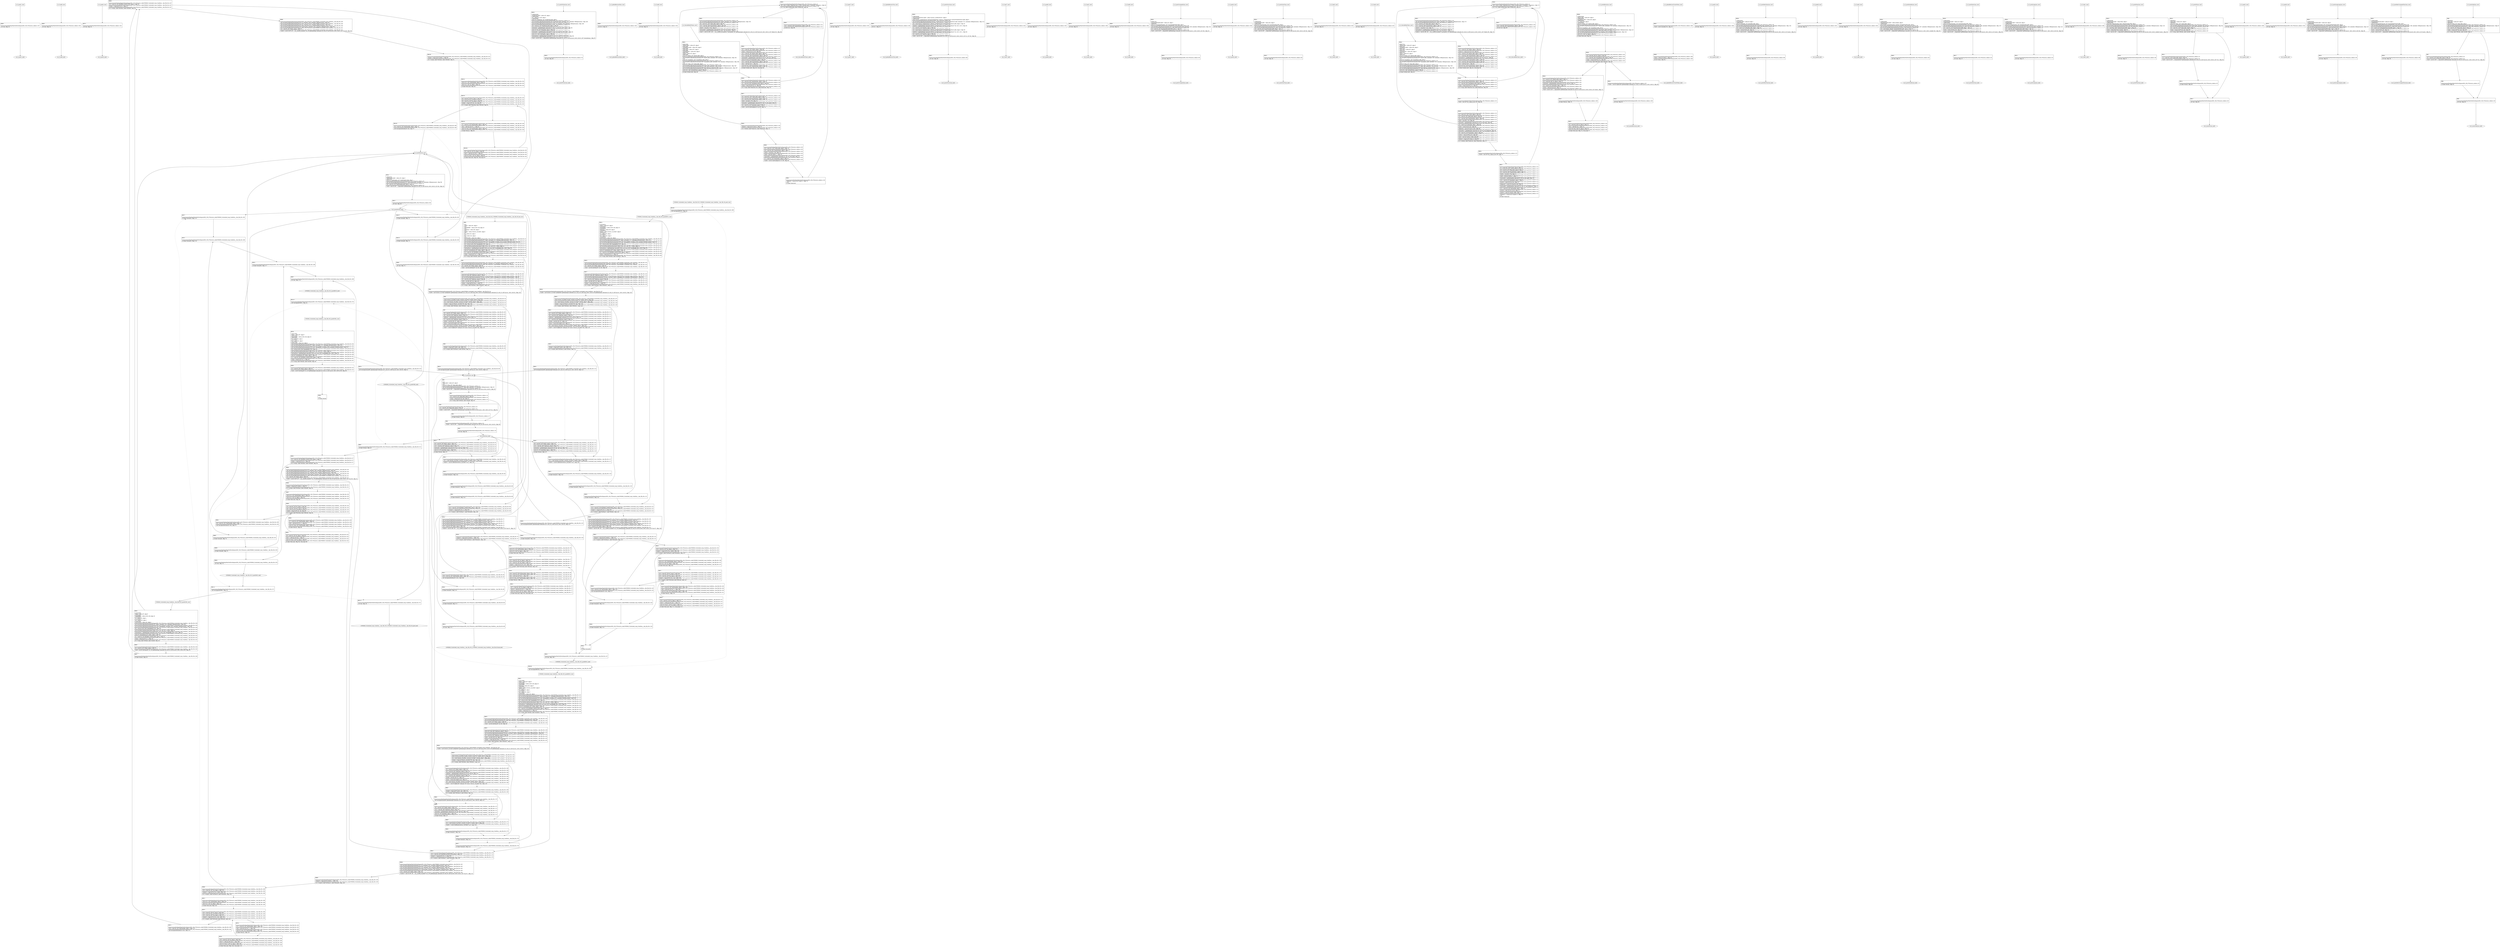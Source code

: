 digraph "icfg graph" {
BBio_ll_good1_end [label="{io_ll_good1_end}"];
BBio_ll_bad6_end [label="{io_ll_bad6_end}"];
BBio_ll_good5_end [label="{io_ll_good5_end}"];
BBCWE606_Unchecked_Loop_Condition__char_file_06_ll_CWE606_Unchecked_Loop_Condition__char_file_06_good_end [label="{CWE606_Unchecked_Loop_Condition__char_file_06_ll_CWE606_Unchecked_Loop_Condition__char_file_06_good_end}"];
BBio_ll_printWcharLine_end [label="{io_ll_printWcharLine_end}"];
BBio_ll_globalReturnsFalse_end [label="{io_ll_globalReturnsFalse_end}"];
BBio_ll_bad8_end [label="{io_ll_bad8_end}"];
BBio_ll_decodeHexWChars_end [label="{io_ll_decodeHexWChars_end}"];
BBio_ll_good7_end [label="{io_ll_good7_end}"];
BBio_ll_globalReturnsTrue_end [label="{io_ll_globalReturnsTrue_end}"];
BBio_ll_printStructLine_end [label="{io_ll_printStructLine_end}"];
BBio_ll_bad7_end [label="{io_ll_bad7_end}"];
BBio_ll_good6_end [label="{io_ll_good6_end}"];
BBio_ll_bad2_end [label="{io_ll_bad2_end}"];
BBio_ll_bad9_end [label="{io_ll_bad9_end}"];
BBio_ll_printUnsignedLine_end [label="{io_ll_printUnsignedLine_end}"];
BBio_ll_good4_end [label="{io_ll_good4_end}"];
BBio_ll_printSizeTLine_end [label="{io_ll_printSizeTLine_end}"];
BBio_ll_bad5_end [label="{io_ll_bad5_end}"];
BBCWE606_Unchecked_Loop_Condition__char_file_06_ll_CWE606_Unchecked_Loop_Condition__char_file_06_bad_end [label="{CWE606_Unchecked_Loop_Condition__char_file_06_ll_CWE606_Unchecked_Loop_Condition__char_file_06_bad_end}"];
BBio_ll_printLine_end [label="{io_ll_printLine_end}"];
BBio_ll_bad4_end [label="{io_ll_bad4_end}"];
BBio_ll_decodeHexChars_end [label="{io_ll_decodeHexChars_end}"];
BBio_ll_printBytesLine_end [label="{io_ll_printBytesLine_end}"];
BBio_ll_globalReturnsTrueOrFalse_end [label="{io_ll_globalReturnsTrueOrFalse_end}"];
BBio_ll_good3_end [label="{io_ll_good3_end}"];
BBio_ll_printHexCharLine_end [label="{io_ll_printHexCharLine_end}"];
BBio_ll_good9_end [label="{io_ll_good9_end}"];
BBCWE606_Unchecked_Loop_Condition__char_file_06_ll_goodG2B2_end [label="{CWE606_Unchecked_Loop_Condition__char_file_06_ll_goodG2B2_end}"];
BBio_ll_bad3_end [label="{io_ll_bad3_end}"];
BBio_ll_printDoubleLine_end [label="{io_ll_printDoubleLine_end}"];
BBio_ll_printShortLine_end [label="{io_ll_printShortLine_end}"];
BBio_ll_printLongLine_end [label="{io_ll_printLongLine_end}"];
BBCWE606_Unchecked_Loop_Condition__char_file_06_ll_goodB2G2_end [label="{CWE606_Unchecked_Loop_Condition__char_file_06_ll_goodB2G2_end}"];
BBio_ll_bad1_end [label="{io_ll_bad1_end}"];
BBCWE606_Unchecked_Loop_Condition__char_file_06_ll_goodB2G1_end [label="{CWE606_Unchecked_Loop_Condition__char_file_06_ll_goodB2G1_end}"];
BBio_ll_printFloatLine_end [label="{io_ll_printFloatLine_end}"];
BBio_ll_printWLine_end [label="{io_ll_printWLine_end}"];
BBio_ll_good2_end [label="{io_ll_good2_end}"];
BBio_ll_printIntLine_end [label="{io_ll_printIntLine_end}"];
BBio_ll_good8_end [label="{io_ll_good8_end}"];
BBio_ll_printLongLongLine_end [label="{io_ll_printLongLongLine_end}"];
BBio_ll_printHexUnsignedCharLine_end [label="{io_ll_printHexUnsignedCharLine_end}"];
BBCWE606_Unchecked_Loop_Condition__char_file_06_ll_goodG2B1_end [label="{CWE606_Unchecked_Loop_Condition__char_file_06_ll_goodG2B1_end}"];
BBio_ll_printSinkLine_end [label="{io_ll_printSinkLine_end}"];
BBio_ll_good1_start [label="{io_ll_good1_start}", shape=record];
io_ll_good1BB69 [label="{BB69:\l\l/home/raoxue/Desktop/MemVerif/workspace/000_109_079/source_code/io.c:187\l
  ret void, !dbg !52\l
}", shape=record];
BBio_ll_bad6_start [label="{io_ll_bad6_start}", shape=record];
io_ll_bad6BB83 [label="{BB83:\l\l/home/raoxue/Desktop/MemVerif/workspace/000_109_079/source_code/io.c:203\l
  ret void, !dbg !52\l
}", shape=record];
BBio_ll_good5_start [label="{io_ll_good5_start}", shape=record];
io_ll_good5BB73 [label="{BB73:\l\l/home/raoxue/Desktop/MemVerif/workspace/000_109_079/source_code/io.c:191\l
  ret void, !dbg !52\l
}", shape=record];
BBCWE606_Unchecked_Loop_Condition__char_file_06_ll_CWE606_Unchecked_Loop_Condition__char_file_06_good_start [label="{CWE606_Unchecked_Loop_Condition__char_file_06_ll_CWE606_Unchecked_Loop_Condition__char_file_06_good_start}", shape=record];
CWE606_Unchecked_Loop_Condition__char_file_06_ll_CWE606_Unchecked_Loop_Condition__char_file_06_goodBB108 [label="{BB108:\l\l/home/raoxue/Desktop/MemVerif/workspace/000_109_079/source_code/CWE606_Unchecked_Loop_Condition__char_file_06.c:268\l
  call void @goodB2G1(), !dbg !16\l
}", shape=record];
CWE606_Unchecked_Loop_Condition__char_file_06_ll_CWE606_Unchecked_Loop_Condition__char_file_06_goodBB108 [label="{BB108:\l\l/home/raoxue/Desktop/MemVerif/workspace/000_109_079/source_code/CWE606_Unchecked_Loop_Condition__char_file_06.c:268\l
  call void @goodB2G1(), !dbg !16\l
}", shape=record];
CWE606_Unchecked_Loop_Condition__char_file_06_ll_CWE606_Unchecked_Loop_Condition__char_file_06_goodBB109 [label="{BB109:\l\l/home/raoxue/Desktop/MemVerif/workspace/000_109_079/source_code/CWE606_Unchecked_Loop_Condition__char_file_06.c:269\l
  call void @goodB2G2(), !dbg !17\l
}", shape=record];
CWE606_Unchecked_Loop_Condition__char_file_06_ll_CWE606_Unchecked_Loop_Condition__char_file_06_goodBB109 [label="{BB109:\l\l/home/raoxue/Desktop/MemVerif/workspace/000_109_079/source_code/CWE606_Unchecked_Loop_Condition__char_file_06.c:269\l
  call void @goodB2G2(), !dbg !17\l
}", shape=record];
CWE606_Unchecked_Loop_Condition__char_file_06_ll_CWE606_Unchecked_Loop_Condition__char_file_06_goodBB110 [label="{BB110:\l\l/home/raoxue/Desktop/MemVerif/workspace/000_109_079/source_code/CWE606_Unchecked_Loop_Condition__char_file_06.c:270\l
  call void @goodG2B1(), !dbg !18\l
}", shape=record];
CWE606_Unchecked_Loop_Condition__char_file_06_ll_CWE606_Unchecked_Loop_Condition__char_file_06_goodBB110 [label="{BB110:\l\l/home/raoxue/Desktop/MemVerif/workspace/000_109_079/source_code/CWE606_Unchecked_Loop_Condition__char_file_06.c:270\l
  call void @goodG2B1(), !dbg !18\l
}", shape=record];
CWE606_Unchecked_Loop_Condition__char_file_06_ll_CWE606_Unchecked_Loop_Condition__char_file_06_goodBB111 [label="{BB111:\l\l/home/raoxue/Desktop/MemVerif/workspace/000_109_079/source_code/CWE606_Unchecked_Loop_Condition__char_file_06.c:271\l
  call void @goodG2B2(), !dbg !19\l
}", shape=record];
CWE606_Unchecked_Loop_Condition__char_file_06_ll_CWE606_Unchecked_Loop_Condition__char_file_06_goodBB111 [label="{BB111:\l\l/home/raoxue/Desktop/MemVerif/workspace/000_109_079/source_code/CWE606_Unchecked_Loop_Condition__char_file_06.c:271\l
  call void @goodG2B2(), !dbg !19\l
}", shape=record];
CWE606_Unchecked_Loop_Condition__char_file_06_ll_CWE606_Unchecked_Loop_Condition__char_file_06_goodBB112 [label="{BB112:\l\l/home/raoxue/Desktop/MemVerif/workspace/000_109_079/source_code/CWE606_Unchecked_Loop_Condition__char_file_06.c:272\l
  ret void, !dbg !20\l
}", shape=record];
BBio_ll_printWcharLine_start [label="{io_ll_printWcharLine_start}", shape=record];
io_ll_printWcharLineBB28 [label="{BB28:\l\l/:1998530560\l
  %wideChar.addr = alloca i32, align 4\l
/:1998530560\l
  %s = alloca [2 x i32], align 4\l
/:1998530560\l
  store i32 %wideChar, i32* %wideChar.addr, align 4\l
/home/raoxue/Desktop/MemVerif/workspace/000_109_079/source_code/io.c:70\l
  call void @llvm.dbg.declare(metadata i32* %wideChar.addr, metadata !162, metadata !DIExpression()), !dbg !163\l
/home/raoxue/Desktop/MemVerif/workspace/000_109_079/source_code/io.c:74\l
  call void @llvm.dbg.declare(metadata [2 x i32]* %s, metadata !164, metadata !DIExpression()), !dbg !168\l
/home/raoxue/Desktop/MemVerif/workspace/000_109_079/source_code/io.c:75\l
  %0 = load i32, i32* %wideChar.addr, align 4, !dbg !61\l
/home/raoxue/Desktop/MemVerif/workspace/000_109_079/source_code/io.c:75\l
  %arrayidx = getelementptr inbounds [2 x i32], [2 x i32]* %s, i64 0, i64 0, !dbg !62\l
/home/raoxue/Desktop/MemVerif/workspace/000_109_079/source_code/io.c:75\l
  store i32 %0, i32* %arrayidx, align 4, !dbg !63\l
/home/raoxue/Desktop/MemVerif/workspace/000_109_079/source_code/io.c:76\l
  %arrayidx1 = getelementptr inbounds [2 x i32], [2 x i32]* %s, i64 0, i64 1, !dbg !64\l
/home/raoxue/Desktop/MemVerif/workspace/000_109_079/source_code/io.c:76\l
  store i32 0, i32* %arrayidx1, align 4, !dbg !65\l
/home/raoxue/Desktop/MemVerif/workspace/000_109_079/source_code/io.c:77\l
  %arraydecay = getelementptr inbounds [2 x i32], [2 x i32]* %s, i64 0, i64 0, !dbg !66\l
/home/raoxue/Desktop/MemVerif/workspace/000_109_079/source_code/io.c:77\l
  %call = call i32 (i8*, ...) @printf(i8* getelementptr inbounds ([5 x i8], [5 x i8]* @.str.10, i64 0, i64 0), i32* %arraydecay), !dbg !67\l
}", shape=record];
io_ll_printWcharLineBB28 [label="{BB28:\l\l/:1998530560\l
  %wideChar.addr = alloca i32, align 4\l
/:1998530560\l
  %s = alloca [2 x i32], align 4\l
/:1998530560\l
  store i32 %wideChar, i32* %wideChar.addr, align 4\l
/home/raoxue/Desktop/MemVerif/workspace/000_109_079/source_code/io.c:70\l
  call void @llvm.dbg.declare(metadata i32* %wideChar.addr, metadata !162, metadata !DIExpression()), !dbg !163\l
/home/raoxue/Desktop/MemVerif/workspace/000_109_079/source_code/io.c:74\l
  call void @llvm.dbg.declare(metadata [2 x i32]* %s, metadata !164, metadata !DIExpression()), !dbg !168\l
/home/raoxue/Desktop/MemVerif/workspace/000_109_079/source_code/io.c:75\l
  %0 = load i32, i32* %wideChar.addr, align 4, !dbg !61\l
/home/raoxue/Desktop/MemVerif/workspace/000_109_079/source_code/io.c:75\l
  %arrayidx = getelementptr inbounds [2 x i32], [2 x i32]* %s, i64 0, i64 0, !dbg !62\l
/home/raoxue/Desktop/MemVerif/workspace/000_109_079/source_code/io.c:75\l
  store i32 %0, i32* %arrayidx, align 4, !dbg !63\l
/home/raoxue/Desktop/MemVerif/workspace/000_109_079/source_code/io.c:76\l
  %arrayidx1 = getelementptr inbounds [2 x i32], [2 x i32]* %s, i64 0, i64 1, !dbg !64\l
/home/raoxue/Desktop/MemVerif/workspace/000_109_079/source_code/io.c:76\l
  store i32 0, i32* %arrayidx1, align 4, !dbg !65\l
/home/raoxue/Desktop/MemVerif/workspace/000_109_079/source_code/io.c:77\l
  %arraydecay = getelementptr inbounds [2 x i32], [2 x i32]* %s, i64 0, i64 0, !dbg !66\l
/home/raoxue/Desktop/MemVerif/workspace/000_109_079/source_code/io.c:77\l
  %call = call i32 (i8*, ...) @printf(i8* getelementptr inbounds ([5 x i8], [5 x i8]* @.str.10, i64 0, i64 0), i32* %arraydecay), !dbg !67\l
}", shape=record];
io_ll_printWcharLineBB29 [label="{BB29:\l\l/home/raoxue/Desktop/MemVerif/workspace/000_109_079/source_code/io.c:78\l
  ret void, !dbg !68\l
}", shape=record];
BBio_ll_globalReturnsFalse_start [label="{io_ll_globalReturnsFalse_start}", shape=record];
io_ll_globalReturnsFalseBB66 [label="{BB66:\l\l/home/raoxue/Desktop/MemVerif/workspace/000_109_079/source_code/io.c:163\l
  ret i32 0, !dbg !52\l
}", shape=record];
BBio_ll_bad8_start [label="{io_ll_bad8_start}", shape=record];
io_ll_bad8BB85 [label="{BB85:\l\l/home/raoxue/Desktop/MemVerif/workspace/000_109_079/source_code/io.c:205\l
  ret void, !dbg !52\l
}", shape=record];
BBio_ll_decodeHexWChars_start [label="{io_ll_decodeHexWChars_start}", shape=record];
io_ll_decodeHexWCharsBB55 [label="{BB55:\l\l/:88922696\l
  %bytes.addr = alloca i8*, align 8\l
/:88922696\l
  %numBytes.addr = alloca i64, align 8\l
/:88922696\l
  %hex.addr = alloca i32*, align 8\l
/:88922696\l
  %numWritten = alloca i64, align 8\l
/:88922696\l
  %byte = alloca i32, align 4\l
/:88922696\l
  store i8* %bytes, i8** %bytes.addr, align 8\l
/home/raoxue/Desktop/MemVerif/workspace/000_109_079/source_code/io.c:135\l
  call void @llvm.dbg.declare(metadata i8** %bytes.addr, metadata !290, metadata !DIExpression()), !dbg !291\l
/:135\l
  store i64 %numBytes, i64* %numBytes.addr, align 8\l
/home/raoxue/Desktop/MemVerif/workspace/000_109_079/source_code/io.c:135\l
  call void @llvm.dbg.declare(metadata i64* %numBytes.addr, metadata !292, metadata !DIExpression()), !dbg !293\l
/:135\l
  store i32* %hex, i32** %hex.addr, align 8\l
/home/raoxue/Desktop/MemVerif/workspace/000_109_079/source_code/io.c:135\l
  call void @llvm.dbg.declare(metadata i32** %hex.addr, metadata !294, metadata !DIExpression()), !dbg !295\l
/home/raoxue/Desktop/MemVerif/workspace/000_109_079/source_code/io.c:137\l
  call void @llvm.dbg.declare(metadata i64* %numWritten, metadata !296, metadata !DIExpression()), !dbg !297\l
/home/raoxue/Desktop/MemVerif/workspace/000_109_079/source_code/io.c:137\l
  store i64 0, i64* %numWritten, align 8, !dbg !65\l
/home/raoxue/Desktop/MemVerif/workspace/000_109_079/source_code/io.c:143\l
  br label %while.cond, !dbg !66\l
}", shape=record];
io_ll_decodeHexWCharsBB56 [label="{BB56:\l\l/home/raoxue/Desktop/MemVerif/workspace/000_109_079/source_code/io.c:143\l
  %0 = load i64, i64* %numWritten, align 8, !dbg !67\l
/home/raoxue/Desktop/MemVerif/workspace/000_109_079/source_code/io.c:143\l
  %1 = load i64, i64* %numBytes.addr, align 8, !dbg !68\l
/home/raoxue/Desktop/MemVerif/workspace/000_109_079/source_code/io.c:143\l
  %cmp = icmp ult i64 %0, %1, !dbg !69\l
/home/raoxue/Desktop/MemVerif/workspace/000_109_079/source_code/io.c:143\l
  br i1 %cmp, label %land.lhs.true, label %land.end, !dbg !70\l
}", shape=record];
io_ll_decodeHexWCharsBB57 [label="{BB57:\l\l/home/raoxue/Desktop/MemVerif/workspace/000_109_079/source_code/io.c:143\l
  %2 = load i32*, i32** %hex.addr, align 8, !dbg !71\l
/home/raoxue/Desktop/MemVerif/workspace/000_109_079/source_code/io.c:143\l
  %3 = load i64, i64* %numWritten, align 8, !dbg !72\l
/home/raoxue/Desktop/MemVerif/workspace/000_109_079/source_code/io.c:143\l
  %mul = mul i64 2, %3, !dbg !73\l
/home/raoxue/Desktop/MemVerif/workspace/000_109_079/source_code/io.c:143\l
  %arrayidx = getelementptr inbounds i32, i32* %2, i64 %mul, !dbg !71\l
/home/raoxue/Desktop/MemVerif/workspace/000_109_079/source_code/io.c:143\l
  %4 = load i32, i32* %arrayidx, align 4, !dbg !71\l
/home/raoxue/Desktop/MemVerif/workspace/000_109_079/source_code/io.c:143\l
  %call = call i32 @iswxdigit(i32 %4) #5, !dbg !74\l
}", shape=record];
io_ll_decodeHexWCharsBB57 [label="{BB57:\l\l/home/raoxue/Desktop/MemVerif/workspace/000_109_079/source_code/io.c:143\l
  %2 = load i32*, i32** %hex.addr, align 8, !dbg !71\l
/home/raoxue/Desktop/MemVerif/workspace/000_109_079/source_code/io.c:143\l
  %3 = load i64, i64* %numWritten, align 8, !dbg !72\l
/home/raoxue/Desktop/MemVerif/workspace/000_109_079/source_code/io.c:143\l
  %mul = mul i64 2, %3, !dbg !73\l
/home/raoxue/Desktop/MemVerif/workspace/000_109_079/source_code/io.c:143\l
  %arrayidx = getelementptr inbounds i32, i32* %2, i64 %mul, !dbg !71\l
/home/raoxue/Desktop/MemVerif/workspace/000_109_079/source_code/io.c:143\l
  %4 = load i32, i32* %arrayidx, align 4, !dbg !71\l
/home/raoxue/Desktop/MemVerif/workspace/000_109_079/source_code/io.c:143\l
  %call = call i32 @iswxdigit(i32 %4) #5, !dbg !74\l
}", shape=record];
io_ll_decodeHexWCharsBB59 [label="{BB59:\l\l/home/raoxue/Desktop/MemVerif/workspace/000_109_079/source_code/io.c:143\l
  %tobool = icmp ne i32 %call, 0, !dbg !74\l
/home/raoxue/Desktop/MemVerif/workspace/000_109_079/source_code/io.c:143\l
  br i1 %tobool, label %land.rhs, label %land.end, !dbg !75\l
}", shape=record];
io_ll_decodeHexWCharsBB60 [label="{BB60:\l\l/home/raoxue/Desktop/MemVerif/workspace/000_109_079/source_code/io.c:143\l
  %5 = load i32*, i32** %hex.addr, align 8, !dbg !76\l
/home/raoxue/Desktop/MemVerif/workspace/000_109_079/source_code/io.c:143\l
  %6 = load i64, i64* %numWritten, align 8, !dbg !77\l
/home/raoxue/Desktop/MemVerif/workspace/000_109_079/source_code/io.c:143\l
  %mul1 = mul i64 2, %6, !dbg !78\l
/home/raoxue/Desktop/MemVerif/workspace/000_109_079/source_code/io.c:143\l
  %add = add i64 %mul1, 1, !dbg !79\l
/home/raoxue/Desktop/MemVerif/workspace/000_109_079/source_code/io.c:143\l
  %arrayidx2 = getelementptr inbounds i32, i32* %5, i64 %add, !dbg !76\l
/home/raoxue/Desktop/MemVerif/workspace/000_109_079/source_code/io.c:143\l
  %7 = load i32, i32* %arrayidx2, align 4, !dbg !76\l
/home/raoxue/Desktop/MemVerif/workspace/000_109_079/source_code/io.c:143\l
  %call3 = call i32 @iswxdigit(i32 %7) #5, !dbg !80\l
}", shape=record];
io_ll_decodeHexWCharsBB60 [label="{BB60:\l\l/home/raoxue/Desktop/MemVerif/workspace/000_109_079/source_code/io.c:143\l
  %5 = load i32*, i32** %hex.addr, align 8, !dbg !76\l
/home/raoxue/Desktop/MemVerif/workspace/000_109_079/source_code/io.c:143\l
  %6 = load i64, i64* %numWritten, align 8, !dbg !77\l
/home/raoxue/Desktop/MemVerif/workspace/000_109_079/source_code/io.c:143\l
  %mul1 = mul i64 2, %6, !dbg !78\l
/home/raoxue/Desktop/MemVerif/workspace/000_109_079/source_code/io.c:143\l
  %add = add i64 %mul1, 1, !dbg !79\l
/home/raoxue/Desktop/MemVerif/workspace/000_109_079/source_code/io.c:143\l
  %arrayidx2 = getelementptr inbounds i32, i32* %5, i64 %add, !dbg !76\l
/home/raoxue/Desktop/MemVerif/workspace/000_109_079/source_code/io.c:143\l
  %7 = load i32, i32* %arrayidx2, align 4, !dbg !76\l
/home/raoxue/Desktop/MemVerif/workspace/000_109_079/source_code/io.c:143\l
  %call3 = call i32 @iswxdigit(i32 %7) #5, !dbg !80\l
}", shape=record];
io_ll_decodeHexWCharsBB61 [label="{BB61:\l\l/home/raoxue/Desktop/MemVerif/workspace/000_109_079/source_code/io.c:143\l
  %tobool4 = icmp ne i32 %call3, 0, !dbg !75\l
/:143\l
  br label %land.end\l
}", shape=record];
io_ll_decodeHexWCharsBB58 [label="{BB58:\l\l/home/raoxue/Desktop/MemVerif/workspace/000_109_079/source_code/io.c:0\l
  %8 = phi i1 [ false, %land.lhs.true ], [ false, %while.cond ], [ %tobool4, %land.rhs ], !dbg !81\l
/home/raoxue/Desktop/MemVerif/workspace/000_109_079/source_code/io.c:143\l
  br i1 %8, label %while.body, label %while.end, !dbg !66\l
}", shape=record];
io_ll_decodeHexWCharsBB62 [label="{BB62:\l\l/home/raoxue/Desktop/MemVerif/workspace/000_109_079/source_code/io.c:145\l
  call void @llvm.dbg.declare(metadata i32* %byte, metadata !314, metadata !DIExpression()), !dbg !316\l
/home/raoxue/Desktop/MemVerif/workspace/000_109_079/source_code/io.c:146\l
  %9 = load i32*, i32** %hex.addr, align 8, !dbg !85\l
/home/raoxue/Desktop/MemVerif/workspace/000_109_079/source_code/io.c:146\l
  %10 = load i64, i64* %numWritten, align 8, !dbg !86\l
/home/raoxue/Desktop/MemVerif/workspace/000_109_079/source_code/io.c:146\l
  %mul5 = mul i64 2, %10, !dbg !87\l
/home/raoxue/Desktop/MemVerif/workspace/000_109_079/source_code/io.c:146\l
  %arrayidx6 = getelementptr inbounds i32, i32* %9, i64 %mul5, !dbg !85\l
/home/raoxue/Desktop/MemVerif/workspace/000_109_079/source_code/io.c:146\l
  %call7 = call i32 (i32*, i32*, ...) @__isoc99_swscanf(i32* %arrayidx6, i32* getelementptr inbounds ([5 x i32], [5 x i32]* @.str.16, i64 0, i64 0), i32* %byte) #5, !dbg !88\l
}", shape=record];
io_ll_decodeHexWCharsBB62 [label="{BB62:\l\l/home/raoxue/Desktop/MemVerif/workspace/000_109_079/source_code/io.c:145\l
  call void @llvm.dbg.declare(metadata i32* %byte, metadata !314, metadata !DIExpression()), !dbg !316\l
/home/raoxue/Desktop/MemVerif/workspace/000_109_079/source_code/io.c:146\l
  %9 = load i32*, i32** %hex.addr, align 8, !dbg !85\l
/home/raoxue/Desktop/MemVerif/workspace/000_109_079/source_code/io.c:146\l
  %10 = load i64, i64* %numWritten, align 8, !dbg !86\l
/home/raoxue/Desktop/MemVerif/workspace/000_109_079/source_code/io.c:146\l
  %mul5 = mul i64 2, %10, !dbg !87\l
/home/raoxue/Desktop/MemVerif/workspace/000_109_079/source_code/io.c:146\l
  %arrayidx6 = getelementptr inbounds i32, i32* %9, i64 %mul5, !dbg !85\l
/home/raoxue/Desktop/MemVerif/workspace/000_109_079/source_code/io.c:146\l
  %call7 = call i32 (i32*, i32*, ...) @__isoc99_swscanf(i32* %arrayidx6, i32* getelementptr inbounds ([5 x i32], [5 x i32]* @.str.16, i64 0, i64 0), i32* %byte) #5, !dbg !88\l
}", shape=record];
io_ll_decodeHexWCharsBB64 [label="{BB64:\l\l/home/raoxue/Desktop/MemVerif/workspace/000_109_079/source_code/io.c:147\l
  %11 = load i32, i32* %byte, align 4, !dbg !89\l
/home/raoxue/Desktop/MemVerif/workspace/000_109_079/source_code/io.c:147\l
  %conv = trunc i32 %11 to i8, !dbg !90\l
/home/raoxue/Desktop/MemVerif/workspace/000_109_079/source_code/io.c:147\l
  %12 = load i8*, i8** %bytes.addr, align 8, !dbg !91\l
/home/raoxue/Desktop/MemVerif/workspace/000_109_079/source_code/io.c:147\l
  %13 = load i64, i64* %numWritten, align 8, !dbg !92\l
/home/raoxue/Desktop/MemVerif/workspace/000_109_079/source_code/io.c:147\l
  %arrayidx8 = getelementptr inbounds i8, i8* %12, i64 %13, !dbg !91\l
/home/raoxue/Desktop/MemVerif/workspace/000_109_079/source_code/io.c:147\l
  store i8 %conv, i8* %arrayidx8, align 1, !dbg !93\l
/home/raoxue/Desktop/MemVerif/workspace/000_109_079/source_code/io.c:148\l
  %14 = load i64, i64* %numWritten, align 8, !dbg !94\l
/home/raoxue/Desktop/MemVerif/workspace/000_109_079/source_code/io.c:148\l
  %inc = add i64 %14, 1, !dbg !94\l
/home/raoxue/Desktop/MemVerif/workspace/000_109_079/source_code/io.c:148\l
  store i64 %inc, i64* %numWritten, align 8, !dbg !94\l
/home/raoxue/Desktop/MemVerif/workspace/000_109_079/source_code/io.c:143\l
  br label %while.cond, !dbg !66, !llvm.loop !95\l
}", shape=record];
io_ll_decodeHexWCharsBB63 [label="{BB63:\l\l/home/raoxue/Desktop/MemVerif/workspace/000_109_079/source_code/io.c:151\l
  %15 = load i64, i64* %numWritten, align 8, !dbg !98\l
/home/raoxue/Desktop/MemVerif/workspace/000_109_079/source_code/io.c:151\l
  ret i64 %15, !dbg !99\l
}", shape=record];
BBio_ll_good7_start [label="{io_ll_good7_start}", shape=record];
io_ll_good7BB75 [label="{BB75:\l\l/home/raoxue/Desktop/MemVerif/workspace/000_109_079/source_code/io.c:193\l
  ret void, !dbg !52\l
}", shape=record];
BBio_ll_globalReturnsTrue_start [label="{io_ll_globalReturnsTrue_start}", shape=record];
io_ll_globalReturnsTrueBB65 [label="{BB65:\l\l/home/raoxue/Desktop/MemVerif/workspace/000_109_079/source_code/io.c:158\l
  ret i32 1, !dbg !52\l
}", shape=record];
BBio_ll_printStructLine_start [label="{io_ll_printStructLine_start}", shape=record];
io_ll_printStructLineBB36 [label="{BB36:\l\l/:1998530560\l
  %structTwoIntsStruct.addr = alloca %struct._twoIntsStruct*, align 8\l
/:1998530560\l
  store %struct._twoIntsStruct* %structTwoIntsStruct, %struct._twoIntsStruct** %structTwoIntsStruct.addr, align 8\l
/home/raoxue/Desktop/MemVerif/workspace/000_109_079/source_code/io.c:95\l
  call void @llvm.dbg.declare(metadata %struct._twoIntsStruct** %structTwoIntsStruct.addr, metadata !212, metadata !DIExpression()), !dbg !213\l
/home/raoxue/Desktop/MemVerif/workspace/000_109_079/source_code/io.c:97\l
  %0 = load %struct._twoIntsStruct*, %struct._twoIntsStruct** %structTwoIntsStruct.addr, align 8, !dbg !61\l
/home/raoxue/Desktop/MemVerif/workspace/000_109_079/source_code/io.c:97\l
  %intOne = getelementptr inbounds %struct._twoIntsStruct, %struct._twoIntsStruct* %0, i32 0, i32 0, !dbg !62\l
/home/raoxue/Desktop/MemVerif/workspace/000_109_079/source_code/io.c:97\l
  %1 = load i32, i32* %intOne, align 4, !dbg !62\l
/home/raoxue/Desktop/MemVerif/workspace/000_109_079/source_code/io.c:97\l
  %2 = load %struct._twoIntsStruct*, %struct._twoIntsStruct** %structTwoIntsStruct.addr, align 8, !dbg !63\l
/home/raoxue/Desktop/MemVerif/workspace/000_109_079/source_code/io.c:97\l
  %intTwo = getelementptr inbounds %struct._twoIntsStruct, %struct._twoIntsStruct* %2, i32 0, i32 1, !dbg !64\l
/home/raoxue/Desktop/MemVerif/workspace/000_109_079/source_code/io.c:97\l
  %3 = load i32, i32* %intTwo, align 4, !dbg !64\l
/home/raoxue/Desktop/MemVerif/workspace/000_109_079/source_code/io.c:97\l
  %call = call i32 (i8*, ...) @printf(i8* getelementptr inbounds ([10 x i8], [10 x i8]* @.str.13, i64 0, i64 0), i32 %1, i32 %3), !dbg !65\l
}", shape=record];
io_ll_printStructLineBB36 [label="{BB36:\l\l/:1998530560\l
  %structTwoIntsStruct.addr = alloca %struct._twoIntsStruct*, align 8\l
/:1998530560\l
  store %struct._twoIntsStruct* %structTwoIntsStruct, %struct._twoIntsStruct** %structTwoIntsStruct.addr, align 8\l
/home/raoxue/Desktop/MemVerif/workspace/000_109_079/source_code/io.c:95\l
  call void @llvm.dbg.declare(metadata %struct._twoIntsStruct** %structTwoIntsStruct.addr, metadata !212, metadata !DIExpression()), !dbg !213\l
/home/raoxue/Desktop/MemVerif/workspace/000_109_079/source_code/io.c:97\l
  %0 = load %struct._twoIntsStruct*, %struct._twoIntsStruct** %structTwoIntsStruct.addr, align 8, !dbg !61\l
/home/raoxue/Desktop/MemVerif/workspace/000_109_079/source_code/io.c:97\l
  %intOne = getelementptr inbounds %struct._twoIntsStruct, %struct._twoIntsStruct* %0, i32 0, i32 0, !dbg !62\l
/home/raoxue/Desktop/MemVerif/workspace/000_109_079/source_code/io.c:97\l
  %1 = load i32, i32* %intOne, align 4, !dbg !62\l
/home/raoxue/Desktop/MemVerif/workspace/000_109_079/source_code/io.c:97\l
  %2 = load %struct._twoIntsStruct*, %struct._twoIntsStruct** %structTwoIntsStruct.addr, align 8, !dbg !63\l
/home/raoxue/Desktop/MemVerif/workspace/000_109_079/source_code/io.c:97\l
  %intTwo = getelementptr inbounds %struct._twoIntsStruct, %struct._twoIntsStruct* %2, i32 0, i32 1, !dbg !64\l
/home/raoxue/Desktop/MemVerif/workspace/000_109_079/source_code/io.c:97\l
  %3 = load i32, i32* %intTwo, align 4, !dbg !64\l
/home/raoxue/Desktop/MemVerif/workspace/000_109_079/source_code/io.c:97\l
  %call = call i32 (i8*, ...) @printf(i8* getelementptr inbounds ([10 x i8], [10 x i8]* @.str.13, i64 0, i64 0), i32 %1, i32 %3), !dbg !65\l
}", shape=record];
io_ll_printStructLineBB37 [label="{BB37:\l\l/home/raoxue/Desktop/MemVerif/workspace/000_109_079/source_code/io.c:98\l
  ret void, !dbg !66\l
}", shape=record];
BBio_ll_bad7_start [label="{io_ll_bad7_start}", shape=record];
io_ll_bad7BB84 [label="{BB84:\l\l/home/raoxue/Desktop/MemVerif/workspace/000_109_079/source_code/io.c:204\l
  ret void, !dbg !52\l
}", shape=record];
BBio_ll_good6_start [label="{io_ll_good6_start}", shape=record];
io_ll_good6BB74 [label="{BB74:\l\l/home/raoxue/Desktop/MemVerif/workspace/000_109_079/source_code/io.c:192\l
  ret void, !dbg !52\l
}", shape=record];
BBio_ll_bad2_start [label="{io_ll_bad2_start}", shape=record];
io_ll_bad2BB79 [label="{BB79:\l\l/home/raoxue/Desktop/MemVerif/workspace/000_109_079/source_code/io.c:199\l
  ret void, !dbg !52\l
}", shape=record];
BBio_ll_bad9_start [label="{io_ll_bad9_start}", shape=record];
io_ll_bad9BB86 [label="{BB86:\l\l/home/raoxue/Desktop/MemVerif/workspace/000_109_079/source_code/io.c:206\l
  ret void, !dbg !52\l
}", shape=record];
BBio_ll_printUnsignedLine_start [label="{io_ll_printUnsignedLine_start}", shape=record];
io_ll_printUnsignedLineBB30 [label="{BB30:\l\l/:89083736\l
  %unsignedNumber.addr = alloca i32, align 4\l
/:89083736\l
  store i32 %unsignedNumber, i32* %unsignedNumber.addr, align 4\l
/home/raoxue/Desktop/MemVerif/workspace/000_109_079/source_code/io.c:80\l
  call void @llvm.dbg.declare(metadata i32* %unsignedNumber.addr, metadata !180, metadata !DIExpression()), !dbg !181\l
/home/raoxue/Desktop/MemVerif/workspace/000_109_079/source_code/io.c:82\l
  %0 = load i32, i32* %unsignedNumber.addr, align 4, !dbg !54\l
/home/raoxue/Desktop/MemVerif/workspace/000_109_079/source_code/io.c:82\l
  %call = call i32 (i8*, ...) @printf(i8* getelementptr inbounds ([4 x i8], [4 x i8]* @.str.11, i64 0, i64 0), i32 %0), !dbg !55\l
}", shape=record];
io_ll_printUnsignedLineBB30 [label="{BB30:\l\l/:89083736\l
  %unsignedNumber.addr = alloca i32, align 4\l
/:89083736\l
  store i32 %unsignedNumber, i32* %unsignedNumber.addr, align 4\l
/home/raoxue/Desktop/MemVerif/workspace/000_109_079/source_code/io.c:80\l
  call void @llvm.dbg.declare(metadata i32* %unsignedNumber.addr, metadata !180, metadata !DIExpression()), !dbg !181\l
/home/raoxue/Desktop/MemVerif/workspace/000_109_079/source_code/io.c:82\l
  %0 = load i32, i32* %unsignedNumber.addr, align 4, !dbg !54\l
/home/raoxue/Desktop/MemVerif/workspace/000_109_079/source_code/io.c:82\l
  %call = call i32 (i8*, ...) @printf(i8* getelementptr inbounds ([4 x i8], [4 x i8]* @.str.11, i64 0, i64 0), i32 %0), !dbg !55\l
}", shape=record];
io_ll_printUnsignedLineBB31 [label="{BB31:\l\l/home/raoxue/Desktop/MemVerif/workspace/000_109_079/source_code/io.c:83\l
  ret void, !dbg !56\l
}", shape=record];
BBio_ll_good4_start [label="{io_ll_good4_start}", shape=record];
io_ll_good4BB72 [label="{BB72:\l\l/home/raoxue/Desktop/MemVerif/workspace/000_109_079/source_code/io.c:190\l
  ret void, !dbg !52\l
}", shape=record];
BBio_ll_printSizeTLine_start [label="{io_ll_printSizeTLine_start}", shape=record];
io_ll_printSizeTLineBB24 [label="{BB24:\l\l/:1998530560\l
  %sizeTNumber.addr = alloca i64, align 8\l
/:1998530560\l
  store i64 %sizeTNumber, i64* %sizeTNumber.addr, align 8\l
/home/raoxue/Desktop/MemVerif/workspace/000_109_079/source_code/io.c:60\l
  call void @llvm.dbg.declare(metadata i64* %sizeTNumber.addr, metadata !146, metadata !DIExpression()), !dbg !147\l
/home/raoxue/Desktop/MemVerif/workspace/000_109_079/source_code/io.c:62\l
  %0 = load i64, i64* %sizeTNumber.addr, align 8, !dbg !57\l
/home/raoxue/Desktop/MemVerif/workspace/000_109_079/source_code/io.c:62\l
  %call = call i32 (i8*, ...) @printf(i8* getelementptr inbounds ([5 x i8], [5 x i8]* @.str.8, i64 0, i64 0), i64 %0), !dbg !58\l
}", shape=record];
io_ll_printSizeTLineBB24 [label="{BB24:\l\l/:1998530560\l
  %sizeTNumber.addr = alloca i64, align 8\l
/:1998530560\l
  store i64 %sizeTNumber, i64* %sizeTNumber.addr, align 8\l
/home/raoxue/Desktop/MemVerif/workspace/000_109_079/source_code/io.c:60\l
  call void @llvm.dbg.declare(metadata i64* %sizeTNumber.addr, metadata !146, metadata !DIExpression()), !dbg !147\l
/home/raoxue/Desktop/MemVerif/workspace/000_109_079/source_code/io.c:62\l
  %0 = load i64, i64* %sizeTNumber.addr, align 8, !dbg !57\l
/home/raoxue/Desktop/MemVerif/workspace/000_109_079/source_code/io.c:62\l
  %call = call i32 (i8*, ...) @printf(i8* getelementptr inbounds ([5 x i8], [5 x i8]* @.str.8, i64 0, i64 0), i64 %0), !dbg !58\l
}", shape=record];
io_ll_printSizeTLineBB25 [label="{BB25:\l\l/home/raoxue/Desktop/MemVerif/workspace/000_109_079/source_code/io.c:63\l
  ret void, !dbg !59\l
}", shape=record];
BBio_ll_bad5_start [label="{io_ll_bad5_start}", shape=record];
io_ll_bad5BB82 [label="{BB82:\l\l/home/raoxue/Desktop/MemVerif/workspace/000_109_079/source_code/io.c:202\l
  ret void, !dbg !52\l
}", shape=record];
BBCWE606_Unchecked_Loop_Condition__char_file_06_ll_CWE606_Unchecked_Loop_Condition__char_file_06_bad_start [label="{CWE606_Unchecked_Loop_Condition__char_file_06_ll_CWE606_Unchecked_Loop_Condition__char_file_06_bad_start}", shape=record];
CWE606_Unchecked_Loop_Condition__char_file_06_ll_CWE606_Unchecked_Loop_Condition__char_file_06_badBB0 [label="{BB0:\l\l/:415\l
  %data = alloca i8*, align 8\l
/:415\l
  %dataBuffer = alloca [100 x i8], align 16\l
/:415\l
  %dataLen = alloca i64, align 8\l
/:415\l
  %pFile = alloca %struct._IO_FILE*, align 8\l
/:415\l
  %i = alloca i32, align 4\l
/:415\l
  %n = alloca i32, align 4\l
/:415\l
  %intVariable = alloca i32, align 4\l
/home/raoxue/Desktop/MemVerif/workspace/000_109_079/source_code/CWE606_Unchecked_Loop_Condition__char_file_06.c:42\l
  call void @llvm.dbg.declare(metadata i8** %data, metadata !16, metadata !DIExpression()), !dbg !19\l
/home/raoxue/Desktop/MemVerif/workspace/000_109_079/source_code/CWE606_Unchecked_Loop_Condition__char_file_06.c:43\l
  call void @llvm.dbg.declare(metadata [100 x i8]* %dataBuffer, metadata !20, metadata !DIExpression()), !dbg !24\l
/home/raoxue/Desktop/MemVerif/workspace/000_109_079/source_code/CWE606_Unchecked_Loop_Condition__char_file_06.c:43\l
  %0 = bitcast [100 x i8]* %dataBuffer to i8*, !dbg !24\l
/home/raoxue/Desktop/MemVerif/workspace/000_109_079/source_code/CWE606_Unchecked_Loop_Condition__char_file_06.c:43\l
  call void @llvm.memset.p0i8.i64(i8* align 16 %0, i8 0, i64 100, i1 false), !dbg !24\l
/home/raoxue/Desktop/MemVerif/workspace/000_109_079/source_code/CWE606_Unchecked_Loop_Condition__char_file_06.c:44\l
  %arraydecay = getelementptr inbounds [100 x i8], [100 x i8]* %dataBuffer, i64 0, i64 0, !dbg !25\l
/home/raoxue/Desktop/MemVerif/workspace/000_109_079/source_code/CWE606_Unchecked_Loop_Condition__char_file_06.c:44\l
  store i8* %arraydecay, i8** %data, align 8, !dbg !26\l
/home/raoxue/Desktop/MemVerif/workspace/000_109_079/source_code/CWE606_Unchecked_Loop_Condition__char_file_06.c:45\l
  %1 = load i32, i32* @STATIC_CONST_FIVE, align 4, !dbg !27\l
/home/raoxue/Desktop/MemVerif/workspace/000_109_079/source_code/CWE606_Unchecked_Loop_Condition__char_file_06.c:45\l
  %cmp = icmp eq i32 %1, 5, !dbg !29\l
/home/raoxue/Desktop/MemVerif/workspace/000_109_079/source_code/CWE606_Unchecked_Loop_Condition__char_file_06.c:45\l
  br i1 %cmp, label %if.then, label %if.end14, !dbg !30\l
}", shape=record];
CWE606_Unchecked_Loop_Condition__char_file_06_ll_CWE606_Unchecked_Loop_Condition__char_file_06_badBB1 [label="{BB1:\l\l/home/raoxue/Desktop/MemVerif/workspace/000_109_079/source_code/CWE606_Unchecked_Loop_Condition__char_file_06.c:49\l
  call void @llvm.dbg.declare(metadata i64* %dataLen, metadata !31, metadata !DIExpression()), !dbg !37\l
/home/raoxue/Desktop/MemVerif/workspace/000_109_079/source_code/CWE606_Unchecked_Loop_Condition__char_file_06.c:49\l
  %2 = load i8*, i8** %data, align 8, !dbg !38\l
/home/raoxue/Desktop/MemVerif/workspace/000_109_079/source_code/CWE606_Unchecked_Loop_Condition__char_file_06.c:49\l
  %call = call i64 @strlen(i8* %2) #6, !dbg !39\l
}", shape=record];
CWE606_Unchecked_Loop_Condition__char_file_06_ll_CWE606_Unchecked_Loop_Condition__char_file_06_badBB1 [label="{BB1:\l\l/home/raoxue/Desktop/MemVerif/workspace/000_109_079/source_code/CWE606_Unchecked_Loop_Condition__char_file_06.c:49\l
  call void @llvm.dbg.declare(metadata i64* %dataLen, metadata !31, metadata !DIExpression()), !dbg !37\l
/home/raoxue/Desktop/MemVerif/workspace/000_109_079/source_code/CWE606_Unchecked_Loop_Condition__char_file_06.c:49\l
  %2 = load i8*, i8** %data, align 8, !dbg !38\l
/home/raoxue/Desktop/MemVerif/workspace/000_109_079/source_code/CWE606_Unchecked_Loop_Condition__char_file_06.c:49\l
  %call = call i64 @strlen(i8* %2) #6, !dbg !39\l
}", shape=record];
CWE606_Unchecked_Loop_Condition__char_file_06_ll_CWE606_Unchecked_Loop_Condition__char_file_06_badBB3 [label="{BB3:\l\l/home/raoxue/Desktop/MemVerif/workspace/000_109_079/source_code/CWE606_Unchecked_Loop_Condition__char_file_06.c:49\l
  store i64 %call, i64* %dataLen, align 8, !dbg !37\l
/home/raoxue/Desktop/MemVerif/workspace/000_109_079/source_code/CWE606_Unchecked_Loop_Condition__char_file_06.c:50\l
  call void @llvm.dbg.declare(metadata %struct._IO_FILE** %pFile, metadata !40, metadata !DIExpression()), !dbg !97\l
/home/raoxue/Desktop/MemVerif/workspace/000_109_079/source_code/CWE606_Unchecked_Loop_Condition__char_file_06.c:52\l
  %3 = load i64, i64* %dataLen, align 8, !dbg !98\l
/home/raoxue/Desktop/MemVerif/workspace/000_109_079/source_code/CWE606_Unchecked_Loop_Condition__char_file_06.c:52\l
  %sub = sub i64 100, %3, !dbg !100\l
/home/raoxue/Desktop/MemVerif/workspace/000_109_079/source_code/CWE606_Unchecked_Loop_Condition__char_file_06.c:52\l
  %cmp1 = icmp ugt i64 %sub, 1, !dbg !101\l
/home/raoxue/Desktop/MemVerif/workspace/000_109_079/source_code/CWE606_Unchecked_Loop_Condition__char_file_06.c:52\l
  br i1 %cmp1, label %if.then2, label %if.end13, !dbg !102\l
}", shape=record];
CWE606_Unchecked_Loop_Condition__char_file_06_ll_CWE606_Unchecked_Loop_Condition__char_file_06_badBB4 [label="{BB4:\l\l/home/raoxue/Desktop/MemVerif/workspace/000_109_079/source_code/CWE606_Unchecked_Loop_Condition__char_file_06.c:54\l
  %call3 = call %struct._IO_FILE* @fopen(i8* getelementptr inbounds ([14 x i8], [14 x i8]* @.str, i64 0, i64 0), i8* getelementptr inbounds ([2 x i8], [2 x i8]* @.str.1, i64 0, i64 0)), !dbg !103\l
}", shape=record];
CWE606_Unchecked_Loop_Condition__char_file_06_ll_CWE606_Unchecked_Loop_Condition__char_file_06_badBB4 [label="{BB4:\l\l/home/raoxue/Desktop/MemVerif/workspace/000_109_079/source_code/CWE606_Unchecked_Loop_Condition__char_file_06.c:54\l
  %call3 = call %struct._IO_FILE* @fopen(i8* getelementptr inbounds ([14 x i8], [14 x i8]* @.str, i64 0, i64 0), i8* getelementptr inbounds ([2 x i8], [2 x i8]* @.str.1, i64 0, i64 0)), !dbg !103\l
}", shape=record];
CWE606_Unchecked_Loop_Condition__char_file_06_ll_CWE606_Unchecked_Loop_Condition__char_file_06_badBB6 [label="{BB6:\l\l/home/raoxue/Desktop/MemVerif/workspace/000_109_079/source_code/CWE606_Unchecked_Loop_Condition__char_file_06.c:54\l
  store %struct._IO_FILE* %call3, %struct._IO_FILE** %pFile, align 8, !dbg !105\l
/home/raoxue/Desktop/MemVerif/workspace/000_109_079/source_code/CWE606_Unchecked_Loop_Condition__char_file_06.c:55\l
  %4 = load %struct._IO_FILE*, %struct._IO_FILE** %pFile, align 8, !dbg !106\l
/home/raoxue/Desktop/MemVerif/workspace/000_109_079/source_code/CWE606_Unchecked_Loop_Condition__char_file_06.c:55\l
  %cmp4 = icmp ne %struct._IO_FILE* %4, null, !dbg !108\l
/home/raoxue/Desktop/MemVerif/workspace/000_109_079/source_code/CWE606_Unchecked_Loop_Condition__char_file_06.c:55\l
  br i1 %cmp4, label %if.then5, label %if.end12, !dbg !109\l
}", shape=record];
CWE606_Unchecked_Loop_Condition__char_file_06_ll_CWE606_Unchecked_Loop_Condition__char_file_06_badBB7 [label="{BB7:\l\l/home/raoxue/Desktop/MemVerif/workspace/000_109_079/source_code/CWE606_Unchecked_Loop_Condition__char_file_06.c:58\l
  %5 = load i8*, i8** %data, align 8, !dbg !110\l
/home/raoxue/Desktop/MemVerif/workspace/000_109_079/source_code/CWE606_Unchecked_Loop_Condition__char_file_06.c:58\l
  %6 = load i64, i64* %dataLen, align 8, !dbg !113\l
/home/raoxue/Desktop/MemVerif/workspace/000_109_079/source_code/CWE606_Unchecked_Loop_Condition__char_file_06.c:58\l
  %add.ptr = getelementptr inbounds i8, i8* %5, i64 %6, !dbg !114\l
/home/raoxue/Desktop/MemVerif/workspace/000_109_079/source_code/CWE606_Unchecked_Loop_Condition__char_file_06.c:58\l
  %7 = load i64, i64* %dataLen, align 8, !dbg !115\l
/home/raoxue/Desktop/MemVerif/workspace/000_109_079/source_code/CWE606_Unchecked_Loop_Condition__char_file_06.c:58\l
  %sub6 = sub i64 100, %7, !dbg !116\l
/home/raoxue/Desktop/MemVerif/workspace/000_109_079/source_code/CWE606_Unchecked_Loop_Condition__char_file_06.c:58\l
  %conv = trunc i64 %sub6 to i32, !dbg !117\l
/home/raoxue/Desktop/MemVerif/workspace/000_109_079/source_code/CWE606_Unchecked_Loop_Condition__char_file_06.c:58\l
  %8 = load %struct._IO_FILE*, %struct._IO_FILE** %pFile, align 8, !dbg !118\l
/home/raoxue/Desktop/MemVerif/workspace/000_109_079/source_code/CWE606_Unchecked_Loop_Condition__char_file_06.c:58\l
  %call7 = call i8* @fgets(i8* %add.ptr, i32 %conv, %struct._IO_FILE* %8), !dbg !119\l
}", shape=record];
CWE606_Unchecked_Loop_Condition__char_file_06_ll_CWE606_Unchecked_Loop_Condition__char_file_06_badBB7 [label="{BB7:\l\l/home/raoxue/Desktop/MemVerif/workspace/000_109_079/source_code/CWE606_Unchecked_Loop_Condition__char_file_06.c:58\l
  %5 = load i8*, i8** %data, align 8, !dbg !110\l
/home/raoxue/Desktop/MemVerif/workspace/000_109_079/source_code/CWE606_Unchecked_Loop_Condition__char_file_06.c:58\l
  %6 = load i64, i64* %dataLen, align 8, !dbg !113\l
/home/raoxue/Desktop/MemVerif/workspace/000_109_079/source_code/CWE606_Unchecked_Loop_Condition__char_file_06.c:58\l
  %add.ptr = getelementptr inbounds i8, i8* %5, i64 %6, !dbg !114\l
/home/raoxue/Desktop/MemVerif/workspace/000_109_079/source_code/CWE606_Unchecked_Loop_Condition__char_file_06.c:58\l
  %7 = load i64, i64* %dataLen, align 8, !dbg !115\l
/home/raoxue/Desktop/MemVerif/workspace/000_109_079/source_code/CWE606_Unchecked_Loop_Condition__char_file_06.c:58\l
  %sub6 = sub i64 100, %7, !dbg !116\l
/home/raoxue/Desktop/MemVerif/workspace/000_109_079/source_code/CWE606_Unchecked_Loop_Condition__char_file_06.c:58\l
  %conv = trunc i64 %sub6 to i32, !dbg !117\l
/home/raoxue/Desktop/MemVerif/workspace/000_109_079/source_code/CWE606_Unchecked_Loop_Condition__char_file_06.c:58\l
  %8 = load %struct._IO_FILE*, %struct._IO_FILE** %pFile, align 8, !dbg !118\l
/home/raoxue/Desktop/MemVerif/workspace/000_109_079/source_code/CWE606_Unchecked_Loop_Condition__char_file_06.c:58\l
  %call7 = call i8* @fgets(i8* %add.ptr, i32 %conv, %struct._IO_FILE* %8), !dbg !119\l
}", shape=record];
CWE606_Unchecked_Loop_Condition__char_file_06_ll_CWE606_Unchecked_Loop_Condition__char_file_06_badBB9 [label="{BB9:\l\l/home/raoxue/Desktop/MemVerif/workspace/000_109_079/source_code/CWE606_Unchecked_Loop_Condition__char_file_06.c:58\l
  %cmp8 = icmp eq i8* %call7, null, !dbg !120\l
/home/raoxue/Desktop/MemVerif/workspace/000_109_079/source_code/CWE606_Unchecked_Loop_Condition__char_file_06.c:58\l
  br i1 %cmp8, label %if.then10, label %if.end, !dbg !121\l
}", shape=record];
CWE606_Unchecked_Loop_Condition__char_file_06_ll_CWE606_Unchecked_Loop_Condition__char_file_06_badBB10 [label="{BB10:\l\l/home/raoxue/Desktop/MemVerif/workspace/000_109_079/source_code/CWE606_Unchecked_Loop_Condition__char_file_06.c:60\l
  call void @printLine(i8* getelementptr inbounds ([15 x i8], [15 x i8]* @.str.2, i64 0, i64 0)), !dbg !122\l
}", shape=record];
CWE606_Unchecked_Loop_Condition__char_file_06_ll_CWE606_Unchecked_Loop_Condition__char_file_06_badBB10 [label="{BB10:\l\l/home/raoxue/Desktop/MemVerif/workspace/000_109_079/source_code/CWE606_Unchecked_Loop_Condition__char_file_06.c:60\l
  call void @printLine(i8* getelementptr inbounds ([15 x i8], [15 x i8]* @.str.2, i64 0, i64 0)), !dbg !122\l
}", shape=record];
CWE606_Unchecked_Loop_Condition__char_file_06_ll_CWE606_Unchecked_Loop_Condition__char_file_06_badBB12 [label="{BB12:\l\l/home/raoxue/Desktop/MemVerif/workspace/000_109_079/source_code/CWE606_Unchecked_Loop_Condition__char_file_06.c:62\l
  %9 = load i8*, i8** %data, align 8, !dbg !124\l
/home/raoxue/Desktop/MemVerif/workspace/000_109_079/source_code/CWE606_Unchecked_Loop_Condition__char_file_06.c:62\l
  %10 = load i64, i64* %dataLen, align 8, !dbg !125\l
/home/raoxue/Desktop/MemVerif/workspace/000_109_079/source_code/CWE606_Unchecked_Loop_Condition__char_file_06.c:62\l
  %arrayidx = getelementptr inbounds i8, i8* %9, i64 %10, !dbg !124\l
/home/raoxue/Desktop/MemVerif/workspace/000_109_079/source_code/CWE606_Unchecked_Loop_Condition__char_file_06.c:62\l
  store i8 0, i8* %arrayidx, align 1, !dbg !126\l
/home/raoxue/Desktop/MemVerif/workspace/000_109_079/source_code/CWE606_Unchecked_Loop_Condition__char_file_06.c:63\l
  br label %if.end, !dbg !127\l
}", shape=record];
CWE606_Unchecked_Loop_Condition__char_file_06_ll_CWE606_Unchecked_Loop_Condition__char_file_06_badBB11 [label="{BB11:\l\l/home/raoxue/Desktop/MemVerif/workspace/000_109_079/source_code/CWE606_Unchecked_Loop_Condition__char_file_06.c:64\l
  %11 = load %struct._IO_FILE*, %struct._IO_FILE** %pFile, align 8, !dbg !128\l
/home/raoxue/Desktop/MemVerif/workspace/000_109_079/source_code/CWE606_Unchecked_Loop_Condition__char_file_06.c:64\l
  %call11 = call i32 @fclose(%struct._IO_FILE* %11), !dbg !129\l
}", shape=record];
CWE606_Unchecked_Loop_Condition__char_file_06_ll_CWE606_Unchecked_Loop_Condition__char_file_06_badBB11 [label="{BB11:\l\l/home/raoxue/Desktop/MemVerif/workspace/000_109_079/source_code/CWE606_Unchecked_Loop_Condition__char_file_06.c:64\l
  %11 = load %struct._IO_FILE*, %struct._IO_FILE** %pFile, align 8, !dbg !128\l
/home/raoxue/Desktop/MemVerif/workspace/000_109_079/source_code/CWE606_Unchecked_Loop_Condition__char_file_06.c:64\l
  %call11 = call i32 @fclose(%struct._IO_FILE* %11), !dbg !129\l
}", shape=record];
CWE606_Unchecked_Loop_Condition__char_file_06_ll_CWE606_Unchecked_Loop_Condition__char_file_06_badBB13 [label="{BB13:\l\l/home/raoxue/Desktop/MemVerif/workspace/000_109_079/source_code/CWE606_Unchecked_Loop_Condition__char_file_06.c:65\l
  br label %if.end12, !dbg !130\l
}", shape=record];
CWE606_Unchecked_Loop_Condition__char_file_06_ll_CWE606_Unchecked_Loop_Condition__char_file_06_badBB8 [label="{BB8:\l\l/home/raoxue/Desktop/MemVerif/workspace/000_109_079/source_code/CWE606_Unchecked_Loop_Condition__char_file_06.c:66\l
  br label %if.end13, !dbg !131\l
}", shape=record];
CWE606_Unchecked_Loop_Condition__char_file_06_ll_CWE606_Unchecked_Loop_Condition__char_file_06_badBB5 [label="{BB5:\l\l/home/raoxue/Desktop/MemVerif/workspace/000_109_079/source_code/CWE606_Unchecked_Loop_Condition__char_file_06.c:68\l
  br label %if.end14, !dbg !132\l
}", shape=record];
CWE606_Unchecked_Loop_Condition__char_file_06_ll_CWE606_Unchecked_Loop_Condition__char_file_06_badBB2 [label="{BB2:\l\l/home/raoxue/Desktop/MemVerif/workspace/000_109_079/source_code/CWE606_Unchecked_Loop_Condition__char_file_06.c:69\l
  %12 = load i32, i32* @STATIC_CONST_FIVE, align 4, !dbg !133\l
/home/raoxue/Desktop/MemVerif/workspace/000_109_079/source_code/CWE606_Unchecked_Loop_Condition__char_file_06.c:69\l
  %cmp15 = icmp eq i32 %12, 5, !dbg !135\l
/home/raoxue/Desktop/MemVerif/workspace/000_109_079/source_code/CWE606_Unchecked_Loop_Condition__char_file_06.c:69\l
  br i1 %cmp15, label %if.then17, label %if.end26, !dbg !136\l
}", shape=record];
CWE606_Unchecked_Loop_Condition__char_file_06_ll_CWE606_Unchecked_Loop_Condition__char_file_06_badBB14 [label="{BB14:\l\l/home/raoxue/Desktop/MemVerif/workspace/000_109_079/source_code/CWE606_Unchecked_Loop_Condition__char_file_06.c:72\l
  call void @llvm.dbg.declare(metadata i32* %i, metadata !137, metadata !DIExpression()), !dbg !140\l
/home/raoxue/Desktop/MemVerif/workspace/000_109_079/source_code/CWE606_Unchecked_Loop_Condition__char_file_06.c:72\l
  call void @llvm.dbg.declare(metadata i32* %n, metadata !141, metadata !DIExpression()), !dbg !142\l
/home/raoxue/Desktop/MemVerif/workspace/000_109_079/source_code/CWE606_Unchecked_Loop_Condition__char_file_06.c:72\l
  call void @llvm.dbg.declare(metadata i32* %intVariable, metadata !143, metadata !DIExpression()), !dbg !144\l
/home/raoxue/Desktop/MemVerif/workspace/000_109_079/source_code/CWE606_Unchecked_Loop_Condition__char_file_06.c:73\l
  %13 = load i8*, i8** %data, align 8, !dbg !145\l
/home/raoxue/Desktop/MemVerif/workspace/000_109_079/source_code/CWE606_Unchecked_Loop_Condition__char_file_06.c:73\l
  %call18 = call i32 (i8*, i8*, ...) @__isoc99_sscanf(i8* %13, i8* getelementptr inbounds ([3 x i8], [3 x i8]* @.str.3, i64 0, i64 0), i32* %n) #7, !dbg !147\l
}", shape=record];
CWE606_Unchecked_Loop_Condition__char_file_06_ll_CWE606_Unchecked_Loop_Condition__char_file_06_badBB14 [label="{BB14:\l\l/home/raoxue/Desktop/MemVerif/workspace/000_109_079/source_code/CWE606_Unchecked_Loop_Condition__char_file_06.c:72\l
  call void @llvm.dbg.declare(metadata i32* %i, metadata !137, metadata !DIExpression()), !dbg !140\l
/home/raoxue/Desktop/MemVerif/workspace/000_109_079/source_code/CWE606_Unchecked_Loop_Condition__char_file_06.c:72\l
  call void @llvm.dbg.declare(metadata i32* %n, metadata !141, metadata !DIExpression()), !dbg !142\l
/home/raoxue/Desktop/MemVerif/workspace/000_109_079/source_code/CWE606_Unchecked_Loop_Condition__char_file_06.c:72\l
  call void @llvm.dbg.declare(metadata i32* %intVariable, metadata !143, metadata !DIExpression()), !dbg !144\l
/home/raoxue/Desktop/MemVerif/workspace/000_109_079/source_code/CWE606_Unchecked_Loop_Condition__char_file_06.c:73\l
  %13 = load i8*, i8** %data, align 8, !dbg !145\l
/home/raoxue/Desktop/MemVerif/workspace/000_109_079/source_code/CWE606_Unchecked_Loop_Condition__char_file_06.c:73\l
  %call18 = call i32 (i8*, i8*, ...) @__isoc99_sscanf(i8* %13, i8* getelementptr inbounds ([3 x i8], [3 x i8]* @.str.3, i64 0, i64 0), i32* %n) #7, !dbg !147\l
}", shape=record];
CWE606_Unchecked_Loop_Condition__char_file_06_ll_CWE606_Unchecked_Loop_Condition__char_file_06_badBB16 [label="{BB16:\l\l/home/raoxue/Desktop/MemVerif/workspace/000_109_079/source_code/CWE606_Unchecked_Loop_Condition__char_file_06.c:73\l
  %cmp19 = icmp eq i32 %call18, 1, !dbg !148\l
/home/raoxue/Desktop/MemVerif/workspace/000_109_079/source_code/CWE606_Unchecked_Loop_Condition__char_file_06.c:73\l
  br i1 %cmp19, label %if.then21, label %if.end25, !dbg !149\l
}", shape=record];
CWE606_Unchecked_Loop_Condition__char_file_06_ll_CWE606_Unchecked_Loop_Condition__char_file_06_badBB17 [label="{BB17:\l\l/home/raoxue/Desktop/MemVerif/workspace/000_109_079/source_code/CWE606_Unchecked_Loop_Condition__char_file_06.c:76\l
  store i32 0, i32* %intVariable, align 4, !dbg !150\l
/home/raoxue/Desktop/MemVerif/workspace/000_109_079/source_code/CWE606_Unchecked_Loop_Condition__char_file_06.c:77\l
  store i32 0, i32* %i, align 4, !dbg !152\l
/home/raoxue/Desktop/MemVerif/workspace/000_109_079/source_code/CWE606_Unchecked_Loop_Condition__char_file_06.c:77\l
  br label %for.cond, !dbg !154\l
}", shape=record];
CWE606_Unchecked_Loop_Condition__char_file_06_ll_CWE606_Unchecked_Loop_Condition__char_file_06_badBB19 [label="{BB19:\l\l/home/raoxue/Desktop/MemVerif/workspace/000_109_079/source_code/CWE606_Unchecked_Loop_Condition__char_file_06.c:77\l
  %14 = load i32, i32* %i, align 4, !dbg !155\l
/home/raoxue/Desktop/MemVerif/workspace/000_109_079/source_code/CWE606_Unchecked_Loop_Condition__char_file_06.c:77\l
  %15 = load i32, i32* %n, align 4, !dbg !157\l
/home/raoxue/Desktop/MemVerif/workspace/000_109_079/source_code/CWE606_Unchecked_Loop_Condition__char_file_06.c:77\l
  %cmp22 = icmp slt i32 %14, %15, !dbg !158\l
/home/raoxue/Desktop/MemVerif/workspace/000_109_079/source_code/CWE606_Unchecked_Loop_Condition__char_file_06.c:77\l
  br i1 %cmp22, label %for.body, label %for.end, !dbg !159\l
}", shape=record];
CWE606_Unchecked_Loop_Condition__char_file_06_ll_CWE606_Unchecked_Loop_Condition__char_file_06_badBB20 [label="{BB20:\l\l/home/raoxue/Desktop/MemVerif/workspace/000_109_079/source_code/CWE606_Unchecked_Loop_Condition__char_file_06.c:80\l
  %16 = load i32, i32* %intVariable, align 4, !dbg !160\l
/home/raoxue/Desktop/MemVerif/workspace/000_109_079/source_code/CWE606_Unchecked_Loop_Condition__char_file_06.c:80\l
  %inc = add nsw i32 %16, 1, !dbg !160\l
/home/raoxue/Desktop/MemVerif/workspace/000_109_079/source_code/CWE606_Unchecked_Loop_Condition__char_file_06.c:80\l
  store i32 %inc, i32* %intVariable, align 4, !dbg !160\l
/home/raoxue/Desktop/MemVerif/workspace/000_109_079/source_code/CWE606_Unchecked_Loop_Condition__char_file_06.c:81\l
  br label %for.inc, !dbg !162\l
}", shape=record];
CWE606_Unchecked_Loop_Condition__char_file_06_ll_CWE606_Unchecked_Loop_Condition__char_file_06_badBB22 [label="{BB22:\l\l/home/raoxue/Desktop/MemVerif/workspace/000_109_079/source_code/CWE606_Unchecked_Loop_Condition__char_file_06.c:77\l
  %17 = load i32, i32* %i, align 4, !dbg !163\l
/home/raoxue/Desktop/MemVerif/workspace/000_109_079/source_code/CWE606_Unchecked_Loop_Condition__char_file_06.c:77\l
  %inc24 = add nsw i32 %17, 1, !dbg !163\l
/home/raoxue/Desktop/MemVerif/workspace/000_109_079/source_code/CWE606_Unchecked_Loop_Condition__char_file_06.c:77\l
  store i32 %inc24, i32* %i, align 4, !dbg !163\l
/home/raoxue/Desktop/MemVerif/workspace/000_109_079/source_code/CWE606_Unchecked_Loop_Condition__char_file_06.c:77\l
  br label %for.cond, !dbg !164, !llvm.loop !165\l
}", shape=record];
CWE606_Unchecked_Loop_Condition__char_file_06_ll_CWE606_Unchecked_Loop_Condition__char_file_06_badBB21 [label="{BB21:\l\l/home/raoxue/Desktop/MemVerif/workspace/000_109_079/source_code/CWE606_Unchecked_Loop_Condition__char_file_06.c:82\l
  %18 = load i32, i32* %intVariable, align 4, !dbg !168\l
/home/raoxue/Desktop/MemVerif/workspace/000_109_079/source_code/CWE606_Unchecked_Loop_Condition__char_file_06.c:82\l
  call void @printIntLine(i32 %18), !dbg !169\l
}", shape=record];
CWE606_Unchecked_Loop_Condition__char_file_06_ll_CWE606_Unchecked_Loop_Condition__char_file_06_badBB21 [label="{BB21:\l\l/home/raoxue/Desktop/MemVerif/workspace/000_109_079/source_code/CWE606_Unchecked_Loop_Condition__char_file_06.c:82\l
  %18 = load i32, i32* %intVariable, align 4, !dbg !168\l
/home/raoxue/Desktop/MemVerif/workspace/000_109_079/source_code/CWE606_Unchecked_Loop_Condition__char_file_06.c:82\l
  call void @printIntLine(i32 %18), !dbg !169\l
}", shape=record];
CWE606_Unchecked_Loop_Condition__char_file_06_ll_CWE606_Unchecked_Loop_Condition__char_file_06_badBB23 [label="{BB23:\l\l/home/raoxue/Desktop/MemVerif/workspace/000_109_079/source_code/CWE606_Unchecked_Loop_Condition__char_file_06.c:83\l
  br label %if.end25, !dbg !170\l
}", shape=record];
CWE606_Unchecked_Loop_Condition__char_file_06_ll_CWE606_Unchecked_Loop_Condition__char_file_06_badBB18 [label="{BB18:\l\l/home/raoxue/Desktop/MemVerif/workspace/000_109_079/source_code/CWE606_Unchecked_Loop_Condition__char_file_06.c:85\l
  br label %if.end26, !dbg !171\l
}", shape=record];
CWE606_Unchecked_Loop_Condition__char_file_06_ll_CWE606_Unchecked_Loop_Condition__char_file_06_badBB15 [label="{BB15:\l\l/home/raoxue/Desktop/MemVerif/workspace/000_109_079/source_code/CWE606_Unchecked_Loop_Condition__char_file_06.c:86\l
  ret void, !dbg !172\l
}", shape=record];
BBio_ll_printLine_start [label="{io_ll_printLine_start}", shape=record];
io_ll_printLineBB0 [label="{BB0:\l\l/:415\l
  %line.addr = alloca i8*, align 8\l
/:415\l
  store i8* %line, i8** %line.addr, align 8\l
/home/raoxue/Desktop/MemVerif/workspace/000_109_079/source_code/io.c:11\l
  call void @llvm.dbg.declare(metadata i8** %line.addr, metadata !52, metadata !DIExpression()), !dbg !53\l
/home/raoxue/Desktop/MemVerif/workspace/000_109_079/source_code/io.c:13\l
  %call = call i32 (i8*, ...) @printf(i8* getelementptr inbounds ([9 x i8], [9 x i8]* @.str, i64 0, i64 0)), !dbg !54\l
}", shape=record];
io_ll_printLineBB0 [label="{BB0:\l\l/:415\l
  %line.addr = alloca i8*, align 8\l
/:415\l
  store i8* %line, i8** %line.addr, align 8\l
/home/raoxue/Desktop/MemVerif/workspace/000_109_079/source_code/io.c:11\l
  call void @llvm.dbg.declare(metadata i8** %line.addr, metadata !52, metadata !DIExpression()), !dbg !53\l
/home/raoxue/Desktop/MemVerif/workspace/000_109_079/source_code/io.c:13\l
  %call = call i32 (i8*, ...) @printf(i8* getelementptr inbounds ([9 x i8], [9 x i8]* @.str, i64 0, i64 0)), !dbg !54\l
}", shape=record];
io_ll_printLineBB1 [label="{BB1:\l\l/home/raoxue/Desktop/MemVerif/workspace/000_109_079/source_code/io.c:14\l
  %0 = load i8*, i8** %line.addr, align 8, !dbg !55\l
/home/raoxue/Desktop/MemVerif/workspace/000_109_079/source_code/io.c:14\l
  %cmp = icmp ne i8* %0, null, !dbg !57\l
/home/raoxue/Desktop/MemVerif/workspace/000_109_079/source_code/io.c:14\l
  br i1 %cmp, label %if.then, label %if.end, !dbg !58\l
}", shape=record];
io_ll_printLineBB2 [label="{BB2:\l\l/home/raoxue/Desktop/MemVerif/workspace/000_109_079/source_code/io.c:16\l
  %1 = load i8*, i8** %line.addr, align 8, !dbg !59\l
/home/raoxue/Desktop/MemVerif/workspace/000_109_079/source_code/io.c:16\l
  %call1 = call i32 (i8*, ...) @printf(i8* getelementptr inbounds ([4 x i8], [4 x i8]* @.str.1, i64 0, i64 0), i8* %1), !dbg !61\l
}", shape=record];
io_ll_printLineBB2 [label="{BB2:\l\l/home/raoxue/Desktop/MemVerif/workspace/000_109_079/source_code/io.c:16\l
  %1 = load i8*, i8** %line.addr, align 8, !dbg !59\l
/home/raoxue/Desktop/MemVerif/workspace/000_109_079/source_code/io.c:16\l
  %call1 = call i32 (i8*, ...) @printf(i8* getelementptr inbounds ([4 x i8], [4 x i8]* @.str.1, i64 0, i64 0), i8* %1), !dbg !61\l
}", shape=record];
io_ll_printLineBB4 [label="{BB4:\l\l/home/raoxue/Desktop/MemVerif/workspace/000_109_079/source_code/io.c:17\l
  br label %if.end, !dbg !62\l
}", shape=record];
io_ll_printLineBB3 [label="{BB3:\l\l/home/raoxue/Desktop/MemVerif/workspace/000_109_079/source_code/io.c:18\l
  %call2 = call i32 (i8*, ...) @printf(i8* getelementptr inbounds ([9 x i8], [9 x i8]* @.str.2, i64 0, i64 0)), !dbg !63\l
}", shape=record];
io_ll_printLineBB3 [label="{BB3:\l\l/home/raoxue/Desktop/MemVerif/workspace/000_109_079/source_code/io.c:18\l
  %call2 = call i32 (i8*, ...) @printf(i8* getelementptr inbounds ([9 x i8], [9 x i8]* @.str.2, i64 0, i64 0)), !dbg !63\l
}", shape=record];
io_ll_printLineBB5 [label="{BB5:\l\l/home/raoxue/Desktop/MemVerif/workspace/000_109_079/source_code/io.c:19\l
  ret void, !dbg !64\l
}", shape=record];
BBio_ll_bad4_start [label="{io_ll_bad4_start}", shape=record];
io_ll_bad4BB81 [label="{BB81:\l\l/home/raoxue/Desktop/MemVerif/workspace/000_109_079/source_code/io.c:201\l
  ret void, !dbg !52\l
}", shape=record];
BBio_ll_decodeHexChars_start [label="{io_ll_decodeHexChars_start}", shape=record];
io_ll_decodeHexCharsBB45 [label="{BB45:\l\l/:88937024\l
  %bytes.addr = alloca i8*, align 8\l
/:88937024\l
  %numBytes.addr = alloca i64, align 8\l
/:88937024\l
  %hex.addr = alloca i8*, align 8\l
/:88937024\l
  %numWritten = alloca i64, align 8\l
/:88937024\l
  %byte = alloca i32, align 4\l
/:88937024\l
  store i8* %bytes, i8** %bytes.addr, align 8\l
/home/raoxue/Desktop/MemVerif/workspace/000_109_079/source_code/io.c:113\l
  call void @llvm.dbg.declare(metadata i8** %bytes.addr, metadata !253, metadata !DIExpression()), !dbg !254\l
/:113\l
  store i64 %numBytes, i64* %numBytes.addr, align 8\l
/home/raoxue/Desktop/MemVerif/workspace/000_109_079/source_code/io.c:113\l
  call void @llvm.dbg.declare(metadata i64* %numBytes.addr, metadata !255, metadata !DIExpression()), !dbg !256\l
/:113\l
  store i8* %hex, i8** %hex.addr, align 8\l
/home/raoxue/Desktop/MemVerif/workspace/000_109_079/source_code/io.c:113\l
  call void @llvm.dbg.declare(metadata i8** %hex.addr, metadata !257, metadata !DIExpression()), !dbg !258\l
/home/raoxue/Desktop/MemVerif/workspace/000_109_079/source_code/io.c:115\l
  call void @llvm.dbg.declare(metadata i64* %numWritten, metadata !259, metadata !DIExpression()), !dbg !260\l
/home/raoxue/Desktop/MemVerif/workspace/000_109_079/source_code/io.c:115\l
  store i64 0, i64* %numWritten, align 8, !dbg !63\l
/home/raoxue/Desktop/MemVerif/workspace/000_109_079/source_code/io.c:121\l
  br label %while.cond, !dbg !64\l
}", shape=record];
io_ll_decodeHexCharsBB46 [label="{BB46:\l\l/home/raoxue/Desktop/MemVerif/workspace/000_109_079/source_code/io.c:121\l
  %0 = load i64, i64* %numWritten, align 8, !dbg !65\l
/home/raoxue/Desktop/MemVerif/workspace/000_109_079/source_code/io.c:121\l
  %1 = load i64, i64* %numBytes.addr, align 8, !dbg !66\l
/home/raoxue/Desktop/MemVerif/workspace/000_109_079/source_code/io.c:121\l
  %cmp = icmp ult i64 %0, %1, !dbg !67\l
/home/raoxue/Desktop/MemVerif/workspace/000_109_079/source_code/io.c:121\l
  br i1 %cmp, label %land.lhs.true, label %land.end, !dbg !68\l
}", shape=record];
io_ll_decodeHexCharsBB47 [label="{BB47:\l\l/home/raoxue/Desktop/MemVerif/workspace/000_109_079/source_code/io.c:121\l
  %call = call i16** @__ctype_b_loc() #5, !dbg !69\l
}", shape=record];
io_ll_decodeHexCharsBB47 [label="{BB47:\l\l/home/raoxue/Desktop/MemVerif/workspace/000_109_079/source_code/io.c:121\l
  %call = call i16** @__ctype_b_loc() #5, !dbg !69\l
}", shape=record];
io_ll_decodeHexCharsBB49 [label="{BB49:\l\l/home/raoxue/Desktop/MemVerif/workspace/000_109_079/source_code/io.c:121\l
  %2 = load i16*, i16** %call, align 8, !dbg !69\l
/home/raoxue/Desktop/MemVerif/workspace/000_109_079/source_code/io.c:121\l
  %3 = load i8*, i8** %hex.addr, align 8, !dbg !69\l
/home/raoxue/Desktop/MemVerif/workspace/000_109_079/source_code/io.c:121\l
  %4 = load i64, i64* %numWritten, align 8, !dbg !69\l
/home/raoxue/Desktop/MemVerif/workspace/000_109_079/source_code/io.c:121\l
  %mul = mul i64 2, %4, !dbg !69\l
/home/raoxue/Desktop/MemVerif/workspace/000_109_079/source_code/io.c:121\l
  %arrayidx = getelementptr inbounds i8, i8* %3, i64 %mul, !dbg !69\l
/home/raoxue/Desktop/MemVerif/workspace/000_109_079/source_code/io.c:121\l
  %5 = load i8, i8* %arrayidx, align 1, !dbg !69\l
/home/raoxue/Desktop/MemVerif/workspace/000_109_079/source_code/io.c:121\l
  %conv = sext i8 %5 to i32, !dbg !69\l
/home/raoxue/Desktop/MemVerif/workspace/000_109_079/source_code/io.c:121\l
  %idxprom = sext i32 %conv to i64, !dbg !69\l
/home/raoxue/Desktop/MemVerif/workspace/000_109_079/source_code/io.c:121\l
  %arrayidx1 = getelementptr inbounds i16, i16* %2, i64 %idxprom, !dbg !69\l
/home/raoxue/Desktop/MemVerif/workspace/000_109_079/source_code/io.c:121\l
  %6 = load i16, i16* %arrayidx1, align 2, !dbg !69\l
/home/raoxue/Desktop/MemVerif/workspace/000_109_079/source_code/io.c:121\l
  %conv2 = zext i16 %6 to i32, !dbg !69\l
/home/raoxue/Desktop/MemVerif/workspace/000_109_079/source_code/io.c:121\l
  %and = and i32 %conv2, 4096, !dbg !69\l
/home/raoxue/Desktop/MemVerif/workspace/000_109_079/source_code/io.c:121\l
  %tobool = icmp ne i32 %and, 0, !dbg !69\l
/home/raoxue/Desktop/MemVerif/workspace/000_109_079/source_code/io.c:121\l
  br i1 %tobool, label %land.rhs, label %land.end, !dbg !70\l
}", shape=record];
io_ll_decodeHexCharsBB50 [label="{BB50:\l\l/home/raoxue/Desktop/MemVerif/workspace/000_109_079/source_code/io.c:121\l
  %call3 = call i16** @__ctype_b_loc() #5, !dbg !71\l
}", shape=record];
io_ll_decodeHexCharsBB50 [label="{BB50:\l\l/home/raoxue/Desktop/MemVerif/workspace/000_109_079/source_code/io.c:121\l
  %call3 = call i16** @__ctype_b_loc() #5, !dbg !71\l
}", shape=record];
io_ll_decodeHexCharsBB51 [label="{BB51:\l\l/home/raoxue/Desktop/MemVerif/workspace/000_109_079/source_code/io.c:121\l
  %7 = load i16*, i16** %call3, align 8, !dbg !71\l
/home/raoxue/Desktop/MemVerif/workspace/000_109_079/source_code/io.c:121\l
  %8 = load i8*, i8** %hex.addr, align 8, !dbg !71\l
/home/raoxue/Desktop/MemVerif/workspace/000_109_079/source_code/io.c:121\l
  %9 = load i64, i64* %numWritten, align 8, !dbg !71\l
/home/raoxue/Desktop/MemVerif/workspace/000_109_079/source_code/io.c:121\l
  %mul4 = mul i64 2, %9, !dbg !71\l
/home/raoxue/Desktop/MemVerif/workspace/000_109_079/source_code/io.c:121\l
  %add = add i64 %mul4, 1, !dbg !71\l
/home/raoxue/Desktop/MemVerif/workspace/000_109_079/source_code/io.c:121\l
  %arrayidx5 = getelementptr inbounds i8, i8* %8, i64 %add, !dbg !71\l
/home/raoxue/Desktop/MemVerif/workspace/000_109_079/source_code/io.c:121\l
  %10 = load i8, i8* %arrayidx5, align 1, !dbg !71\l
/home/raoxue/Desktop/MemVerif/workspace/000_109_079/source_code/io.c:121\l
  %conv6 = sext i8 %10 to i32, !dbg !71\l
/home/raoxue/Desktop/MemVerif/workspace/000_109_079/source_code/io.c:121\l
  %idxprom7 = sext i32 %conv6 to i64, !dbg !71\l
/home/raoxue/Desktop/MemVerif/workspace/000_109_079/source_code/io.c:121\l
  %arrayidx8 = getelementptr inbounds i16, i16* %7, i64 %idxprom7, !dbg !71\l
/home/raoxue/Desktop/MemVerif/workspace/000_109_079/source_code/io.c:121\l
  %11 = load i16, i16* %arrayidx8, align 2, !dbg !71\l
/home/raoxue/Desktop/MemVerif/workspace/000_109_079/source_code/io.c:121\l
  %conv9 = zext i16 %11 to i32, !dbg !71\l
/home/raoxue/Desktop/MemVerif/workspace/000_109_079/source_code/io.c:121\l
  %and10 = and i32 %conv9, 4096, !dbg !71\l
/home/raoxue/Desktop/MemVerif/workspace/000_109_079/source_code/io.c:121\l
  %tobool11 = icmp ne i32 %and10, 0, !dbg !70\l
/:121\l
  br label %land.end\l
}", shape=record];
io_ll_decodeHexCharsBB48 [label="{BB48:\l\l/home/raoxue/Desktop/MemVerif/workspace/000_109_079/source_code/io.c:0\l
  %12 = phi i1 [ false, %land.lhs.true ], [ false, %while.cond ], [ %tobool11, %land.rhs ], !dbg !72\l
/home/raoxue/Desktop/MemVerif/workspace/000_109_079/source_code/io.c:121\l
  br i1 %12, label %while.body, label %while.end, !dbg !64\l
}", shape=record];
io_ll_decodeHexCharsBB52 [label="{BB52:\l\l/home/raoxue/Desktop/MemVerif/workspace/000_109_079/source_code/io.c:123\l
  call void @llvm.dbg.declare(metadata i32* %byte, metadata !270, metadata !DIExpression()), !dbg !272\l
/home/raoxue/Desktop/MemVerif/workspace/000_109_079/source_code/io.c:124\l
  %13 = load i8*, i8** %hex.addr, align 8, !dbg !76\l
/home/raoxue/Desktop/MemVerif/workspace/000_109_079/source_code/io.c:124\l
  %14 = load i64, i64* %numWritten, align 8, !dbg !77\l
/home/raoxue/Desktop/MemVerif/workspace/000_109_079/source_code/io.c:124\l
  %mul12 = mul i64 2, %14, !dbg !78\l
/home/raoxue/Desktop/MemVerif/workspace/000_109_079/source_code/io.c:124\l
  %arrayidx13 = getelementptr inbounds i8, i8* %13, i64 %mul12, !dbg !76\l
/home/raoxue/Desktop/MemVerif/workspace/000_109_079/source_code/io.c:124\l
  %call14 = call i32 (i8*, i8*, ...) @__isoc99_sscanf(i8* %arrayidx13, i8* getelementptr inbounds ([5 x i8], [5 x i8]* @.str.14, i64 0, i64 0), i32* %byte) #6, !dbg !79\l
}", shape=record];
io_ll_decodeHexCharsBB52 [label="{BB52:\l\l/home/raoxue/Desktop/MemVerif/workspace/000_109_079/source_code/io.c:123\l
  call void @llvm.dbg.declare(metadata i32* %byte, metadata !270, metadata !DIExpression()), !dbg !272\l
/home/raoxue/Desktop/MemVerif/workspace/000_109_079/source_code/io.c:124\l
  %13 = load i8*, i8** %hex.addr, align 8, !dbg !76\l
/home/raoxue/Desktop/MemVerif/workspace/000_109_079/source_code/io.c:124\l
  %14 = load i64, i64* %numWritten, align 8, !dbg !77\l
/home/raoxue/Desktop/MemVerif/workspace/000_109_079/source_code/io.c:124\l
  %mul12 = mul i64 2, %14, !dbg !78\l
/home/raoxue/Desktop/MemVerif/workspace/000_109_079/source_code/io.c:124\l
  %arrayidx13 = getelementptr inbounds i8, i8* %13, i64 %mul12, !dbg !76\l
/home/raoxue/Desktop/MemVerif/workspace/000_109_079/source_code/io.c:124\l
  %call14 = call i32 (i8*, i8*, ...) @__isoc99_sscanf(i8* %arrayidx13, i8* getelementptr inbounds ([5 x i8], [5 x i8]* @.str.14, i64 0, i64 0), i32* %byte) #6, !dbg !79\l
}", shape=record];
io_ll_decodeHexCharsBB54 [label="{BB54:\l\l/home/raoxue/Desktop/MemVerif/workspace/000_109_079/source_code/io.c:125\l
  %15 = load i32, i32* %byte, align 4, !dbg !80\l
/home/raoxue/Desktop/MemVerif/workspace/000_109_079/source_code/io.c:125\l
  %conv15 = trunc i32 %15 to i8, !dbg !81\l
/home/raoxue/Desktop/MemVerif/workspace/000_109_079/source_code/io.c:125\l
  %16 = load i8*, i8** %bytes.addr, align 8, !dbg !82\l
/home/raoxue/Desktop/MemVerif/workspace/000_109_079/source_code/io.c:125\l
  %17 = load i64, i64* %numWritten, align 8, !dbg !83\l
/home/raoxue/Desktop/MemVerif/workspace/000_109_079/source_code/io.c:125\l
  %arrayidx16 = getelementptr inbounds i8, i8* %16, i64 %17, !dbg !82\l
/home/raoxue/Desktop/MemVerif/workspace/000_109_079/source_code/io.c:125\l
  store i8 %conv15, i8* %arrayidx16, align 1, !dbg !84\l
/home/raoxue/Desktop/MemVerif/workspace/000_109_079/source_code/io.c:126\l
  %18 = load i64, i64* %numWritten, align 8, !dbg !85\l
/home/raoxue/Desktop/MemVerif/workspace/000_109_079/source_code/io.c:126\l
  %inc = add i64 %18, 1, !dbg !85\l
/home/raoxue/Desktop/MemVerif/workspace/000_109_079/source_code/io.c:126\l
  store i64 %inc, i64* %numWritten, align 8, !dbg !85\l
/home/raoxue/Desktop/MemVerif/workspace/000_109_079/source_code/io.c:121\l
  br label %while.cond, !dbg !64, !llvm.loop !86\l
}", shape=record];
io_ll_decodeHexCharsBB53 [label="{BB53:\l\l/home/raoxue/Desktop/MemVerif/workspace/000_109_079/source_code/io.c:129\l
  %19 = load i64, i64* %numWritten, align 8, !dbg !89\l
/home/raoxue/Desktop/MemVerif/workspace/000_109_079/source_code/io.c:129\l
  ret i64 %19, !dbg !90\l
}", shape=record];
BBio_ll_printBytesLine_start [label="{io_ll_printBytesLine_start}", shape=record];
io_ll_printBytesLineBB38 [label="{BB38:\l\l/:1998530560\l
  %bytes.addr = alloca i8*, align 8\l
/:1998530560\l
  %numBytes.addr = alloca i64, align 8\l
/:1998530560\l
  %i = alloca i64, align 8\l
/:1998530560\l
  store i8* %bytes, i8** %bytes.addr, align 8\l
/home/raoxue/Desktop/MemVerif/workspace/000_109_079/source_code/io.c:100\l
  call void @llvm.dbg.declare(metadata i8** %bytes.addr, metadata !224, metadata !DIExpression()), !dbg !225\l
/:100\l
  store i64 %numBytes, i64* %numBytes.addr, align 8\l
/home/raoxue/Desktop/MemVerif/workspace/000_109_079/source_code/io.c:100\l
  call void @llvm.dbg.declare(metadata i64* %numBytes.addr, metadata !226, metadata !DIExpression()), !dbg !227\l
/home/raoxue/Desktop/MemVerif/workspace/000_109_079/source_code/io.c:102\l
  call void @llvm.dbg.declare(metadata i64* %i, metadata !228, metadata !DIExpression()), !dbg !229\l
/home/raoxue/Desktop/MemVerif/workspace/000_109_079/source_code/io.c:103\l
  store i64 0, i64* %i, align 8, !dbg !62\l
/home/raoxue/Desktop/MemVerif/workspace/000_109_079/source_code/io.c:103\l
  br label %for.cond, !dbg !64\l
}", shape=record];
io_ll_printBytesLineBB39 [label="{BB39:\l\l/home/raoxue/Desktop/MemVerif/workspace/000_109_079/source_code/io.c:103\l
  %0 = load i64, i64* %i, align 8, !dbg !65\l
/home/raoxue/Desktop/MemVerif/workspace/000_109_079/source_code/io.c:103\l
  %1 = load i64, i64* %numBytes.addr, align 8, !dbg !67\l
/home/raoxue/Desktop/MemVerif/workspace/000_109_079/source_code/io.c:103\l
  %cmp = icmp ult i64 %0, %1, !dbg !68\l
/home/raoxue/Desktop/MemVerif/workspace/000_109_079/source_code/io.c:103\l
  br i1 %cmp, label %for.body, label %for.end, !dbg !69\l
}", shape=record];
io_ll_printBytesLineBB40 [label="{BB40:\l\l/home/raoxue/Desktop/MemVerif/workspace/000_109_079/source_code/io.c:105\l
  %2 = load i8*, i8** %bytes.addr, align 8, !dbg !70\l
/home/raoxue/Desktop/MemVerif/workspace/000_109_079/source_code/io.c:105\l
  %3 = load i64, i64* %i, align 8, !dbg !72\l
/home/raoxue/Desktop/MemVerif/workspace/000_109_079/source_code/io.c:105\l
  %arrayidx = getelementptr inbounds i8, i8* %2, i64 %3, !dbg !70\l
/home/raoxue/Desktop/MemVerif/workspace/000_109_079/source_code/io.c:105\l
  %4 = load i8, i8* %arrayidx, align 1, !dbg !70\l
/home/raoxue/Desktop/MemVerif/workspace/000_109_079/source_code/io.c:105\l
  %conv = zext i8 %4 to i32, !dbg !70\l
/home/raoxue/Desktop/MemVerif/workspace/000_109_079/source_code/io.c:105\l
  %call = call i32 (i8*, ...) @printf(i8* getelementptr inbounds ([5 x i8], [5 x i8]* @.str.14, i64 0, i64 0), i32 %conv), !dbg !73\l
}", shape=record];
io_ll_printBytesLineBB40 [label="{BB40:\l\l/home/raoxue/Desktop/MemVerif/workspace/000_109_079/source_code/io.c:105\l
  %2 = load i8*, i8** %bytes.addr, align 8, !dbg !70\l
/home/raoxue/Desktop/MemVerif/workspace/000_109_079/source_code/io.c:105\l
  %3 = load i64, i64* %i, align 8, !dbg !72\l
/home/raoxue/Desktop/MemVerif/workspace/000_109_079/source_code/io.c:105\l
  %arrayidx = getelementptr inbounds i8, i8* %2, i64 %3, !dbg !70\l
/home/raoxue/Desktop/MemVerif/workspace/000_109_079/source_code/io.c:105\l
  %4 = load i8, i8* %arrayidx, align 1, !dbg !70\l
/home/raoxue/Desktop/MemVerif/workspace/000_109_079/source_code/io.c:105\l
  %conv = zext i8 %4 to i32, !dbg !70\l
/home/raoxue/Desktop/MemVerif/workspace/000_109_079/source_code/io.c:105\l
  %call = call i32 (i8*, ...) @printf(i8* getelementptr inbounds ([5 x i8], [5 x i8]* @.str.14, i64 0, i64 0), i32 %conv), !dbg !73\l
}", shape=record];
io_ll_printBytesLineBB42 [label="{BB42:\l\l/home/raoxue/Desktop/MemVerif/workspace/000_109_079/source_code/io.c:106\l
  br label %for.inc, !dbg !74\l
}", shape=record];
io_ll_printBytesLineBB43 [label="{BB43:\l\l/home/raoxue/Desktop/MemVerif/workspace/000_109_079/source_code/io.c:103\l
  %5 = load i64, i64* %i, align 8, !dbg !75\l
/home/raoxue/Desktop/MemVerif/workspace/000_109_079/source_code/io.c:103\l
  %inc = add i64 %5, 1, !dbg !75\l
/home/raoxue/Desktop/MemVerif/workspace/000_109_079/source_code/io.c:103\l
  store i64 %inc, i64* %i, align 8, !dbg !75\l
/home/raoxue/Desktop/MemVerif/workspace/000_109_079/source_code/io.c:103\l
  br label %for.cond, !dbg !76, !llvm.loop !77\l
}", shape=record];
io_ll_printBytesLineBB41 [label="{BB41:\l\l/home/raoxue/Desktop/MemVerif/workspace/000_109_079/source_code/io.c:107\l
  %call1 = call i32 @puts(i8* getelementptr inbounds ([1 x i8], [1 x i8]* @.str.15, i64 0, i64 0)), !dbg !80\l
}", shape=record];
io_ll_printBytesLineBB41 [label="{BB41:\l\l/home/raoxue/Desktop/MemVerif/workspace/000_109_079/source_code/io.c:107\l
  %call1 = call i32 @puts(i8* getelementptr inbounds ([1 x i8], [1 x i8]* @.str.15, i64 0, i64 0)), !dbg !80\l
}", shape=record];
io_ll_printBytesLineBB44 [label="{BB44:\l\l/home/raoxue/Desktop/MemVerif/workspace/000_109_079/source_code/io.c:108\l
  ret void, !dbg !81\l
}", shape=record];
BBio_ll_globalReturnsTrueOrFalse_start [label="{io_ll_globalReturnsTrueOrFalse_start}", shape=record];
io_ll_globalReturnsTrueOrFalseBB67 [label="{BB67:\l\l/home/raoxue/Desktop/MemVerif/workspace/000_109_079/source_code/io.c:168\l
  %call = call i32 @rand() #5, !dbg !52\l
}", shape=record];
io_ll_globalReturnsTrueOrFalseBB67 [label="{BB67:\l\l/home/raoxue/Desktop/MemVerif/workspace/000_109_079/source_code/io.c:168\l
  %call = call i32 @rand() #5, !dbg !52\l
}", shape=record];
io_ll_globalReturnsTrueOrFalseBB68 [label="{BB68:\l\l/home/raoxue/Desktop/MemVerif/workspace/000_109_079/source_code/io.c:168\l
  %rem = srem i32 %call, 2, !dbg !53\l
/home/raoxue/Desktop/MemVerif/workspace/000_109_079/source_code/io.c:168\l
  ret i32 %rem, !dbg !54\l
}", shape=record];
BBio_ll_good3_start [label="{io_ll_good3_start}", shape=record];
io_ll_good3BB71 [label="{BB71:\l\l/home/raoxue/Desktop/MemVerif/workspace/000_109_079/source_code/io.c:189\l
  ret void, !dbg !52\l
}", shape=record];
BBio_ll_printHexCharLine_start [label="{io_ll_printHexCharLine_start}", shape=record];
io_ll_printHexCharLineBB26 [label="{BB26:\l\l/:1998530560\l
  %charHex.addr = alloca i8, align 1\l
/:1998530560\l
  store i8 %charHex, i8* %charHex.addr, align 1\l
/home/raoxue/Desktop/MemVerif/workspace/000_109_079/source_code/io.c:65\l
  call void @llvm.dbg.declare(metadata i8* %charHex.addr, metadata !154, metadata !DIExpression()), !dbg !155\l
/home/raoxue/Desktop/MemVerif/workspace/000_109_079/source_code/io.c:67\l
  %0 = load i8, i8* %charHex.addr, align 1, !dbg !54\l
/home/raoxue/Desktop/MemVerif/workspace/000_109_079/source_code/io.c:67\l
  %conv = sext i8 %0 to i32, !dbg !54\l
/home/raoxue/Desktop/MemVerif/workspace/000_109_079/source_code/io.c:67\l
  %call = call i32 (i8*, ...) @printf(i8* getelementptr inbounds ([6 x i8], [6 x i8]* @.str.9, i64 0, i64 0), i32 %conv), !dbg !55\l
}", shape=record];
io_ll_printHexCharLineBB26 [label="{BB26:\l\l/:1998530560\l
  %charHex.addr = alloca i8, align 1\l
/:1998530560\l
  store i8 %charHex, i8* %charHex.addr, align 1\l
/home/raoxue/Desktop/MemVerif/workspace/000_109_079/source_code/io.c:65\l
  call void @llvm.dbg.declare(metadata i8* %charHex.addr, metadata !154, metadata !DIExpression()), !dbg !155\l
/home/raoxue/Desktop/MemVerif/workspace/000_109_079/source_code/io.c:67\l
  %0 = load i8, i8* %charHex.addr, align 1, !dbg !54\l
/home/raoxue/Desktop/MemVerif/workspace/000_109_079/source_code/io.c:67\l
  %conv = sext i8 %0 to i32, !dbg !54\l
/home/raoxue/Desktop/MemVerif/workspace/000_109_079/source_code/io.c:67\l
  %call = call i32 (i8*, ...) @printf(i8* getelementptr inbounds ([6 x i8], [6 x i8]* @.str.9, i64 0, i64 0), i32 %conv), !dbg !55\l
}", shape=record];
io_ll_printHexCharLineBB27 [label="{BB27:\l\l/home/raoxue/Desktop/MemVerif/workspace/000_109_079/source_code/io.c:68\l
  ret void, !dbg !56\l
}", shape=record];
BBio_ll_good9_start [label="{io_ll_good9_start}", shape=record];
io_ll_good9BB77 [label="{BB77:\l\l/home/raoxue/Desktop/MemVerif/workspace/000_109_079/source_code/io.c:195\l
  ret void, !dbg !52\l
}", shape=record];
BBCWE606_Unchecked_Loop_Condition__char_file_06_ll_goodG2B2_start [label="{CWE606_Unchecked_Loop_Condition__char_file_06_ll_goodG2B2_start}", shape=record];
CWE606_Unchecked_Loop_Condition__char_file_06_ll_goodG2B2BB94 [label="{BB94:\l\l/:103332008\l
  %data = alloca i8*, align 8\l
/:103332008\l
  %dataBuffer = alloca [100 x i8], align 16\l
/:103332008\l
  %i = alloca i32, align 4\l
/:103332008\l
  %n = alloca i32, align 4\l
/:103332008\l
  %intVariable = alloca i32, align 4\l
/home/raoxue/Desktop/MemVerif/workspace/000_109_079/source_code/CWE606_Unchecked_Loop_Condition__char_file_06.c:239\l
  call void @llvm.dbg.declare(metadata i8** %data, metadata !430, metadata !DIExpression()), !dbg !431\l
/home/raoxue/Desktop/MemVerif/workspace/000_109_079/source_code/CWE606_Unchecked_Loop_Condition__char_file_06.c:240\l
  call void @llvm.dbg.declare(metadata [100 x i8]* %dataBuffer, metadata !432, metadata !DIExpression()), !dbg !433\l
/home/raoxue/Desktop/MemVerif/workspace/000_109_079/source_code/CWE606_Unchecked_Loop_Condition__char_file_06.c:240\l
  %0 = bitcast [100 x i8]* %dataBuffer to i8*, !dbg !24\l
/home/raoxue/Desktop/MemVerif/workspace/000_109_079/source_code/CWE606_Unchecked_Loop_Condition__char_file_06.c:240\l
  call void @llvm.memset.p0i8.i64(i8* align 16 %0, i8 0, i64 100, i1 false), !dbg !24\l
/home/raoxue/Desktop/MemVerif/workspace/000_109_079/source_code/CWE606_Unchecked_Loop_Condition__char_file_06.c:241\l
  %arraydecay = getelementptr inbounds [100 x i8], [100 x i8]* %dataBuffer, i64 0, i64 0, !dbg !25\l
/home/raoxue/Desktop/MemVerif/workspace/000_109_079/source_code/CWE606_Unchecked_Loop_Condition__char_file_06.c:241\l
  store i8* %arraydecay, i8** %data, align 8, !dbg !26\l
/home/raoxue/Desktop/MemVerif/workspace/000_109_079/source_code/CWE606_Unchecked_Loop_Condition__char_file_06.c:242\l
  %1 = load i32, i32* @STATIC_CONST_FIVE, align 4, !dbg !27\l
/home/raoxue/Desktop/MemVerif/workspace/000_109_079/source_code/CWE606_Unchecked_Loop_Condition__char_file_06.c:242\l
  %cmp = icmp eq i32 %1, 5, !dbg !29\l
/home/raoxue/Desktop/MemVerif/workspace/000_109_079/source_code/CWE606_Unchecked_Loop_Condition__char_file_06.c:242\l
  br i1 %cmp, label %if.then, label %if.end, !dbg !30\l
}", shape=record];
CWE606_Unchecked_Loop_Condition__char_file_06_ll_goodG2B2BB95 [label="{BB95:\l\l/home/raoxue/Desktop/MemVerif/workspace/000_109_079/source_code/CWE606_Unchecked_Loop_Condition__char_file_06.c:245\l
  %2 = load i8*, i8** %data, align 8, !dbg !31\l
/home/raoxue/Desktop/MemVerif/workspace/000_109_079/source_code/CWE606_Unchecked_Loop_Condition__char_file_06.c:245\l
  %call = call i8* @strcpy(i8* %2, i8* getelementptr inbounds ([3 x i8], [3 x i8]* @.str.5, i64 0, i64 0)) #6, !dbg !33\l
}", shape=record];
CWE606_Unchecked_Loop_Condition__char_file_06_ll_goodG2B2BB95 [label="{BB95:\l\l/home/raoxue/Desktop/MemVerif/workspace/000_109_079/source_code/CWE606_Unchecked_Loop_Condition__char_file_06.c:245\l
  %2 = load i8*, i8** %data, align 8, !dbg !31\l
/home/raoxue/Desktop/MemVerif/workspace/000_109_079/source_code/CWE606_Unchecked_Loop_Condition__char_file_06.c:245\l
  %call = call i8* @strcpy(i8* %2, i8* getelementptr inbounds ([3 x i8], [3 x i8]* @.str.5, i64 0, i64 0)) #6, !dbg !33\l
}", shape=record];
CWE606_Unchecked_Loop_Condition__char_file_06_ll_goodG2B2BB97 [label="{BB97:\l\l/home/raoxue/Desktop/MemVerif/workspace/000_109_079/source_code/CWE606_Unchecked_Loop_Condition__char_file_06.c:246\l
  br label %if.end, !dbg !34\l
}", shape=record];
CWE606_Unchecked_Loop_Condition__char_file_06_ll_goodG2B2BB96 [label="{BB96:\l\l/home/raoxue/Desktop/MemVerif/workspace/000_109_079/source_code/CWE606_Unchecked_Loop_Condition__char_file_06.c:247\l
  %3 = load i32, i32* @STATIC_CONST_FIVE, align 4, !dbg !35\l
/home/raoxue/Desktop/MemVerif/workspace/000_109_079/source_code/CWE606_Unchecked_Loop_Condition__char_file_06.c:247\l
  %cmp1 = icmp eq i32 %3, 5, !dbg !37\l
/home/raoxue/Desktop/MemVerif/workspace/000_109_079/source_code/CWE606_Unchecked_Loop_Condition__char_file_06.c:247\l
  br i1 %cmp1, label %if.then2, label %if.end9, !dbg !38\l
}", shape=record];
CWE606_Unchecked_Loop_Condition__char_file_06_ll_goodG2B2BB98 [label="{BB98:\l\l/home/raoxue/Desktop/MemVerif/workspace/000_109_079/source_code/CWE606_Unchecked_Loop_Condition__char_file_06.c:250\l
  call void @llvm.dbg.declare(metadata i32* %i, metadata !448, metadata !DIExpression()), !dbg !451\l
/home/raoxue/Desktop/MemVerif/workspace/000_109_079/source_code/CWE606_Unchecked_Loop_Condition__char_file_06.c:250\l
  call void @llvm.dbg.declare(metadata i32* %n, metadata !452, metadata !DIExpression()), !dbg !453\l
/home/raoxue/Desktop/MemVerif/workspace/000_109_079/source_code/CWE606_Unchecked_Loop_Condition__char_file_06.c:250\l
  call void @llvm.dbg.declare(metadata i32* %intVariable, metadata !454, metadata !DIExpression()), !dbg !455\l
/home/raoxue/Desktop/MemVerif/workspace/000_109_079/source_code/CWE606_Unchecked_Loop_Condition__char_file_06.c:251\l
  %4 = load i8*, i8** %data, align 8, !dbg !47\l
/home/raoxue/Desktop/MemVerif/workspace/000_109_079/source_code/CWE606_Unchecked_Loop_Condition__char_file_06.c:251\l
  %call3 = call i32 (i8*, i8*, ...) @__isoc99_sscanf(i8* %4, i8* getelementptr inbounds ([3 x i8], [3 x i8]* @.str.3, i64 0, i64 0), i32* %n) #6, !dbg !49\l
}", shape=record];
CWE606_Unchecked_Loop_Condition__char_file_06_ll_goodG2B2BB98 [label="{BB98:\l\l/home/raoxue/Desktop/MemVerif/workspace/000_109_079/source_code/CWE606_Unchecked_Loop_Condition__char_file_06.c:250\l
  call void @llvm.dbg.declare(metadata i32* %i, metadata !448, metadata !DIExpression()), !dbg !451\l
/home/raoxue/Desktop/MemVerif/workspace/000_109_079/source_code/CWE606_Unchecked_Loop_Condition__char_file_06.c:250\l
  call void @llvm.dbg.declare(metadata i32* %n, metadata !452, metadata !DIExpression()), !dbg !453\l
/home/raoxue/Desktop/MemVerif/workspace/000_109_079/source_code/CWE606_Unchecked_Loop_Condition__char_file_06.c:250\l
  call void @llvm.dbg.declare(metadata i32* %intVariable, metadata !454, metadata !DIExpression()), !dbg !455\l
/home/raoxue/Desktop/MemVerif/workspace/000_109_079/source_code/CWE606_Unchecked_Loop_Condition__char_file_06.c:251\l
  %4 = load i8*, i8** %data, align 8, !dbg !47\l
/home/raoxue/Desktop/MemVerif/workspace/000_109_079/source_code/CWE606_Unchecked_Loop_Condition__char_file_06.c:251\l
  %call3 = call i32 (i8*, i8*, ...) @__isoc99_sscanf(i8* %4, i8* getelementptr inbounds ([3 x i8], [3 x i8]* @.str.3, i64 0, i64 0), i32* %n) #6, !dbg !49\l
}", shape=record];
CWE606_Unchecked_Loop_Condition__char_file_06_ll_goodG2B2BB100 [label="{BB100:\l\l/home/raoxue/Desktop/MemVerif/workspace/000_109_079/source_code/CWE606_Unchecked_Loop_Condition__char_file_06.c:251\l
  %cmp4 = icmp eq i32 %call3, 1, !dbg !50\l
/home/raoxue/Desktop/MemVerif/workspace/000_109_079/source_code/CWE606_Unchecked_Loop_Condition__char_file_06.c:251\l
  br i1 %cmp4, label %if.then5, label %if.end8, !dbg !51\l
}", shape=record];
CWE606_Unchecked_Loop_Condition__char_file_06_ll_goodG2B2BB101 [label="{BB101:\l\l/home/raoxue/Desktop/MemVerif/workspace/000_109_079/source_code/CWE606_Unchecked_Loop_Condition__char_file_06.c:254\l
  store i32 0, i32* %intVariable, align 4, !dbg !52\l
/home/raoxue/Desktop/MemVerif/workspace/000_109_079/source_code/CWE606_Unchecked_Loop_Condition__char_file_06.c:255\l
  store i32 0, i32* %i, align 4, !dbg !54\l
/home/raoxue/Desktop/MemVerif/workspace/000_109_079/source_code/CWE606_Unchecked_Loop_Condition__char_file_06.c:255\l
  br label %for.cond, !dbg !56\l
}", shape=record];
CWE606_Unchecked_Loop_Condition__char_file_06_ll_goodG2B2BB103 [label="{BB103:\l\l/home/raoxue/Desktop/MemVerif/workspace/000_109_079/source_code/CWE606_Unchecked_Loop_Condition__char_file_06.c:255\l
  %5 = load i32, i32* %i, align 4, !dbg !57\l
/home/raoxue/Desktop/MemVerif/workspace/000_109_079/source_code/CWE606_Unchecked_Loop_Condition__char_file_06.c:255\l
  %6 = load i32, i32* %n, align 4, !dbg !59\l
/home/raoxue/Desktop/MemVerif/workspace/000_109_079/source_code/CWE606_Unchecked_Loop_Condition__char_file_06.c:255\l
  %cmp6 = icmp slt i32 %5, %6, !dbg !60\l
/home/raoxue/Desktop/MemVerif/workspace/000_109_079/source_code/CWE606_Unchecked_Loop_Condition__char_file_06.c:255\l
  br i1 %cmp6, label %for.body, label %for.end, !dbg !61\l
}", shape=record];
CWE606_Unchecked_Loop_Condition__char_file_06_ll_goodG2B2BB104 [label="{BB104:\l\l/home/raoxue/Desktop/MemVerif/workspace/000_109_079/source_code/CWE606_Unchecked_Loop_Condition__char_file_06.c:258\l
  %7 = load i32, i32* %intVariable, align 4, !dbg !62\l
/home/raoxue/Desktop/MemVerif/workspace/000_109_079/source_code/CWE606_Unchecked_Loop_Condition__char_file_06.c:258\l
  %inc = add nsw i32 %7, 1, !dbg !62\l
/home/raoxue/Desktop/MemVerif/workspace/000_109_079/source_code/CWE606_Unchecked_Loop_Condition__char_file_06.c:258\l
  store i32 %inc, i32* %intVariable, align 4, !dbg !62\l
/home/raoxue/Desktop/MemVerif/workspace/000_109_079/source_code/CWE606_Unchecked_Loop_Condition__char_file_06.c:259\l
  br label %for.inc, !dbg !64\l
}", shape=record];
CWE606_Unchecked_Loop_Condition__char_file_06_ll_goodG2B2BB106 [label="{BB106:\l\l/home/raoxue/Desktop/MemVerif/workspace/000_109_079/source_code/CWE606_Unchecked_Loop_Condition__char_file_06.c:255\l
  %8 = load i32, i32* %i, align 4, !dbg !65\l
/home/raoxue/Desktop/MemVerif/workspace/000_109_079/source_code/CWE606_Unchecked_Loop_Condition__char_file_06.c:255\l
  %inc7 = add nsw i32 %8, 1, !dbg !65\l
/home/raoxue/Desktop/MemVerif/workspace/000_109_079/source_code/CWE606_Unchecked_Loop_Condition__char_file_06.c:255\l
  store i32 %inc7, i32* %i, align 4, !dbg !65\l
/home/raoxue/Desktop/MemVerif/workspace/000_109_079/source_code/CWE606_Unchecked_Loop_Condition__char_file_06.c:255\l
  br label %for.cond, !dbg !66, !llvm.loop !67\l
}", shape=record];
CWE606_Unchecked_Loop_Condition__char_file_06_ll_goodG2B2BB105 [label="{BB105:\l\l/home/raoxue/Desktop/MemVerif/workspace/000_109_079/source_code/CWE606_Unchecked_Loop_Condition__char_file_06.c:260\l
  %9 = load i32, i32* %intVariable, align 4, !dbg !70\l
/home/raoxue/Desktop/MemVerif/workspace/000_109_079/source_code/CWE606_Unchecked_Loop_Condition__char_file_06.c:260\l
  call void @printIntLine(i32 %9), !dbg !71\l
}", shape=record];
CWE606_Unchecked_Loop_Condition__char_file_06_ll_goodG2B2BB105 [label="{BB105:\l\l/home/raoxue/Desktop/MemVerif/workspace/000_109_079/source_code/CWE606_Unchecked_Loop_Condition__char_file_06.c:260\l
  %9 = load i32, i32* %intVariable, align 4, !dbg !70\l
/home/raoxue/Desktop/MemVerif/workspace/000_109_079/source_code/CWE606_Unchecked_Loop_Condition__char_file_06.c:260\l
  call void @printIntLine(i32 %9), !dbg !71\l
}", shape=record];
CWE606_Unchecked_Loop_Condition__char_file_06_ll_goodG2B2BB107 [label="{BB107:\l\l/home/raoxue/Desktop/MemVerif/workspace/000_109_079/source_code/CWE606_Unchecked_Loop_Condition__char_file_06.c:261\l
  br label %if.end8, !dbg !72\l
}", shape=record];
CWE606_Unchecked_Loop_Condition__char_file_06_ll_goodG2B2BB102 [label="{BB102:\l\l/home/raoxue/Desktop/MemVerif/workspace/000_109_079/source_code/CWE606_Unchecked_Loop_Condition__char_file_06.c:263\l
  br label %if.end9, !dbg !73\l
}", shape=record];
CWE606_Unchecked_Loop_Condition__char_file_06_ll_goodG2B2BB99 [label="{BB99:\l\l/home/raoxue/Desktop/MemVerif/workspace/000_109_079/source_code/CWE606_Unchecked_Loop_Condition__char_file_06.c:264\l
  ret void, !dbg !74\l
}", shape=record];
BBio_ll_bad3_start [label="{io_ll_bad3_start}", shape=record];
io_ll_bad3BB80 [label="{BB80:\l\l/home/raoxue/Desktop/MemVerif/workspace/000_109_079/source_code/io.c:200\l
  ret void, !dbg !52\l
}", shape=record];
BBio_ll_printDoubleLine_start [label="{io_ll_printDoubleLine_start}", shape=record];
io_ll_printDoubleLineBB34 [label="{BB34:\l\l/:1998530560\l
  %doubleNumber.addr = alloca double, align 8\l
/:1998530560\l
  store double %doubleNumber, double* %doubleNumber.addr, align 8\l
/home/raoxue/Desktop/MemVerif/workspace/000_109_079/source_code/io.c:90\l
  call void @llvm.dbg.declare(metadata double* %doubleNumber.addr, metadata !197, metadata !DIExpression()), !dbg !198\l
/home/raoxue/Desktop/MemVerif/workspace/000_109_079/source_code/io.c:92\l
  %0 = load double, double* %doubleNumber.addr, align 8, !dbg !55\l
/home/raoxue/Desktop/MemVerif/workspace/000_109_079/source_code/io.c:92\l
  %call = call i32 (i8*, ...) @printf(i8* getelementptr inbounds ([4 x i8], [4 x i8]* @.str.12, i64 0, i64 0), double %0), !dbg !56\l
}", shape=record];
io_ll_printDoubleLineBB34 [label="{BB34:\l\l/:1998530560\l
  %doubleNumber.addr = alloca double, align 8\l
/:1998530560\l
  store double %doubleNumber, double* %doubleNumber.addr, align 8\l
/home/raoxue/Desktop/MemVerif/workspace/000_109_079/source_code/io.c:90\l
  call void @llvm.dbg.declare(metadata double* %doubleNumber.addr, metadata !197, metadata !DIExpression()), !dbg !198\l
/home/raoxue/Desktop/MemVerif/workspace/000_109_079/source_code/io.c:92\l
  %0 = load double, double* %doubleNumber.addr, align 8, !dbg !55\l
/home/raoxue/Desktop/MemVerif/workspace/000_109_079/source_code/io.c:92\l
  %call = call i32 (i8*, ...) @printf(i8* getelementptr inbounds ([4 x i8], [4 x i8]* @.str.12, i64 0, i64 0), double %0), !dbg !56\l
}", shape=record];
io_ll_printDoubleLineBB35 [label="{BB35:\l\l/home/raoxue/Desktop/MemVerif/workspace/000_109_079/source_code/io.c:93\l
  ret void, !dbg !57\l
}", shape=record];
BBio_ll_printShortLine_start [label="{io_ll_printShortLine_start}", shape=record];
io_ll_printShortLineBB16 [label="{BB16:\l\l/:1998530560\l
  %shortNumber.addr = alloca i16, align 2\l
/:1998530560\l
  store i16 %shortNumber, i16* %shortNumber.addr, align 2\l
/home/raoxue/Desktop/MemVerif/workspace/000_109_079/source_code/io.c:40\l
  call void @llvm.dbg.declare(metadata i16* %shortNumber.addr, metadata !106, metadata !DIExpression()), !dbg !107\l
/home/raoxue/Desktop/MemVerif/workspace/000_109_079/source_code/io.c:42\l
  %0 = load i16, i16* %shortNumber.addr, align 2, !dbg !55\l
/home/raoxue/Desktop/MemVerif/workspace/000_109_079/source_code/io.c:42\l
  %conv = sext i16 %0 to i32, !dbg !55\l
/home/raoxue/Desktop/MemVerif/workspace/000_109_079/source_code/io.c:42\l
  %call = call i32 (i8*, ...) @printf(i8* getelementptr inbounds ([5 x i8], [5 x i8]* @.str.5, i64 0, i64 0), i32 %conv), !dbg !56\l
}", shape=record];
io_ll_printShortLineBB16 [label="{BB16:\l\l/:1998530560\l
  %shortNumber.addr = alloca i16, align 2\l
/:1998530560\l
  store i16 %shortNumber, i16* %shortNumber.addr, align 2\l
/home/raoxue/Desktop/MemVerif/workspace/000_109_079/source_code/io.c:40\l
  call void @llvm.dbg.declare(metadata i16* %shortNumber.addr, metadata !106, metadata !DIExpression()), !dbg !107\l
/home/raoxue/Desktop/MemVerif/workspace/000_109_079/source_code/io.c:42\l
  %0 = load i16, i16* %shortNumber.addr, align 2, !dbg !55\l
/home/raoxue/Desktop/MemVerif/workspace/000_109_079/source_code/io.c:42\l
  %conv = sext i16 %0 to i32, !dbg !55\l
/home/raoxue/Desktop/MemVerif/workspace/000_109_079/source_code/io.c:42\l
  %call = call i32 (i8*, ...) @printf(i8* getelementptr inbounds ([5 x i8], [5 x i8]* @.str.5, i64 0, i64 0), i32 %conv), !dbg !56\l
}", shape=record];
io_ll_printShortLineBB17 [label="{BB17:\l\l/home/raoxue/Desktop/MemVerif/workspace/000_109_079/source_code/io.c:43\l
  ret void, !dbg !57\l
}", shape=record];
BBio_ll_printLongLine_start [label="{io_ll_printLongLine_start}", shape=record];
io_ll_printLongLineBB20 [label="{BB20:\l\l/:1998530560\l
  %longNumber.addr = alloca i64, align 8\l
/:1998530560\l
  store i64 %longNumber, i64* %longNumber.addr, align 8\l
/home/raoxue/Desktop/MemVerif/workspace/000_109_079/source_code/io.c:50\l
  call void @llvm.dbg.declare(metadata i64* %longNumber.addr, metadata !124, metadata !DIExpression()), !dbg !125\l
/home/raoxue/Desktop/MemVerif/workspace/000_109_079/source_code/io.c:52\l
  %0 = load i64, i64* %longNumber.addr, align 8, !dbg !55\l
/home/raoxue/Desktop/MemVerif/workspace/000_109_079/source_code/io.c:52\l
  %call = call i32 (i8*, ...) @printf(i8* getelementptr inbounds ([5 x i8], [5 x i8]* @.str.7, i64 0, i64 0), i64 %0), !dbg !56\l
}", shape=record];
io_ll_printLongLineBB20 [label="{BB20:\l\l/:1998530560\l
  %longNumber.addr = alloca i64, align 8\l
/:1998530560\l
  store i64 %longNumber, i64* %longNumber.addr, align 8\l
/home/raoxue/Desktop/MemVerif/workspace/000_109_079/source_code/io.c:50\l
  call void @llvm.dbg.declare(metadata i64* %longNumber.addr, metadata !124, metadata !DIExpression()), !dbg !125\l
/home/raoxue/Desktop/MemVerif/workspace/000_109_079/source_code/io.c:52\l
  %0 = load i64, i64* %longNumber.addr, align 8, !dbg !55\l
/home/raoxue/Desktop/MemVerif/workspace/000_109_079/source_code/io.c:52\l
  %call = call i32 (i8*, ...) @printf(i8* getelementptr inbounds ([5 x i8], [5 x i8]* @.str.7, i64 0, i64 0), i64 %0), !dbg !56\l
}", shape=record];
io_ll_printLongLineBB21 [label="{BB21:\l\l/home/raoxue/Desktop/MemVerif/workspace/000_109_079/source_code/io.c:53\l
  ret void, !dbg !57\l
}", shape=record];
BBCWE606_Unchecked_Loop_Condition__char_file_06_ll_goodB2G2_start [label="{CWE606_Unchecked_Loop_Condition__char_file_06_ll_goodB2G2_start}", shape=record];
CWE606_Unchecked_Loop_Condition__char_file_06_ll_goodB2G2BB52 [label="{BB52:\l\l/:103224984\l
  %data = alloca i8*, align 8\l
/:103224984\l
  %dataBuffer = alloca [100 x i8], align 16\l
/:103224984\l
  %dataLen = alloca i64, align 8\l
/:103224984\l
  %pFile = alloca %struct._IO_FILE*, align 8\l
/:103224984\l
  %i = alloca i32, align 4\l
/:103224984\l
  %n = alloca i32, align 4\l
/:103224984\l
  %intVariable = alloca i32, align 4\l
/home/raoxue/Desktop/MemVerif/workspace/000_109_079/source_code/CWE606_Unchecked_Loop_Condition__char_file_06.c:152\l
  call void @llvm.dbg.declare(metadata i8** %data, metadata !275, metadata !DIExpression()), !dbg !276\l
/home/raoxue/Desktop/MemVerif/workspace/000_109_079/source_code/CWE606_Unchecked_Loop_Condition__char_file_06.c:153\l
  call void @llvm.dbg.declare(metadata [100 x i8]* %dataBuffer, metadata !277, metadata !DIExpression()), !dbg !278\l
/home/raoxue/Desktop/MemVerif/workspace/000_109_079/source_code/CWE606_Unchecked_Loop_Condition__char_file_06.c:153\l
  %0 = bitcast [100 x i8]* %dataBuffer to i8*, !dbg !24\l
/home/raoxue/Desktop/MemVerif/workspace/000_109_079/source_code/CWE606_Unchecked_Loop_Condition__char_file_06.c:153\l
  call void @llvm.memset.p0i8.i64(i8* align 16 %0, i8 0, i64 100, i1 false), !dbg !24\l
/home/raoxue/Desktop/MemVerif/workspace/000_109_079/source_code/CWE606_Unchecked_Loop_Condition__char_file_06.c:154\l
  %arraydecay = getelementptr inbounds [100 x i8], [100 x i8]* %dataBuffer, i64 0, i64 0, !dbg !25\l
/home/raoxue/Desktop/MemVerif/workspace/000_109_079/source_code/CWE606_Unchecked_Loop_Condition__char_file_06.c:154\l
  store i8* %arraydecay, i8** %data, align 8, !dbg !26\l
/home/raoxue/Desktop/MemVerif/workspace/000_109_079/source_code/CWE606_Unchecked_Loop_Condition__char_file_06.c:155\l
  %1 = load i32, i32* @STATIC_CONST_FIVE, align 4, !dbg !27\l
/home/raoxue/Desktop/MemVerif/workspace/000_109_079/source_code/CWE606_Unchecked_Loop_Condition__char_file_06.c:155\l
  %cmp = icmp eq i32 %1, 5, !dbg !29\l
/home/raoxue/Desktop/MemVerif/workspace/000_109_079/source_code/CWE606_Unchecked_Loop_Condition__char_file_06.c:155\l
  br i1 %cmp, label %if.then, label %if.end14, !dbg !30\l
}", shape=record];
CWE606_Unchecked_Loop_Condition__char_file_06_ll_goodB2G2BB53 [label="{BB53:\l\l/home/raoxue/Desktop/MemVerif/workspace/000_109_079/source_code/CWE606_Unchecked_Loop_Condition__char_file_06.c:159\l
  call void @llvm.dbg.declare(metadata i64* %dataLen, metadata !285, metadata !DIExpression()), !dbg !288\l
/home/raoxue/Desktop/MemVerif/workspace/000_109_079/source_code/CWE606_Unchecked_Loop_Condition__char_file_06.c:159\l
  %2 = load i8*, i8** %data, align 8, !dbg !38\l
/home/raoxue/Desktop/MemVerif/workspace/000_109_079/source_code/CWE606_Unchecked_Loop_Condition__char_file_06.c:159\l
  %call = call i64 @strlen(i8* %2) #6, !dbg !39\l
}", shape=record];
CWE606_Unchecked_Loop_Condition__char_file_06_ll_goodB2G2BB53 [label="{BB53:\l\l/home/raoxue/Desktop/MemVerif/workspace/000_109_079/source_code/CWE606_Unchecked_Loop_Condition__char_file_06.c:159\l
  call void @llvm.dbg.declare(metadata i64* %dataLen, metadata !285, metadata !DIExpression()), !dbg !288\l
/home/raoxue/Desktop/MemVerif/workspace/000_109_079/source_code/CWE606_Unchecked_Loop_Condition__char_file_06.c:159\l
  %2 = load i8*, i8** %data, align 8, !dbg !38\l
/home/raoxue/Desktop/MemVerif/workspace/000_109_079/source_code/CWE606_Unchecked_Loop_Condition__char_file_06.c:159\l
  %call = call i64 @strlen(i8* %2) #6, !dbg !39\l
}", shape=record];
CWE606_Unchecked_Loop_Condition__char_file_06_ll_goodB2G2BB55 [label="{BB55:\l\l/home/raoxue/Desktop/MemVerif/workspace/000_109_079/source_code/CWE606_Unchecked_Loop_Condition__char_file_06.c:159\l
  store i64 %call, i64* %dataLen, align 8, !dbg !37\l
/home/raoxue/Desktop/MemVerif/workspace/000_109_079/source_code/CWE606_Unchecked_Loop_Condition__char_file_06.c:160\l
  call void @llvm.dbg.declare(metadata %struct._IO_FILE** %pFile, metadata !291, metadata !DIExpression()), !dbg !292\l
/home/raoxue/Desktop/MemVerif/workspace/000_109_079/source_code/CWE606_Unchecked_Loop_Condition__char_file_06.c:162\l
  %3 = load i64, i64* %dataLen, align 8, !dbg !98\l
/home/raoxue/Desktop/MemVerif/workspace/000_109_079/source_code/CWE606_Unchecked_Loop_Condition__char_file_06.c:162\l
  %sub = sub i64 100, %3, !dbg !100\l
/home/raoxue/Desktop/MemVerif/workspace/000_109_079/source_code/CWE606_Unchecked_Loop_Condition__char_file_06.c:162\l
  %cmp1 = icmp ugt i64 %sub, 1, !dbg !101\l
/home/raoxue/Desktop/MemVerif/workspace/000_109_079/source_code/CWE606_Unchecked_Loop_Condition__char_file_06.c:162\l
  br i1 %cmp1, label %if.then2, label %if.end13, !dbg !102\l
}", shape=record];
CWE606_Unchecked_Loop_Condition__char_file_06_ll_goodB2G2BB56 [label="{BB56:\l\l/home/raoxue/Desktop/MemVerif/workspace/000_109_079/source_code/CWE606_Unchecked_Loop_Condition__char_file_06.c:164\l
  %call3 = call %struct._IO_FILE* @fopen(i8* getelementptr inbounds ([14 x i8], [14 x i8]* @.str, i64 0, i64 0), i8* getelementptr inbounds ([2 x i8], [2 x i8]* @.str.1, i64 0, i64 0)), !dbg !103\l
}", shape=record];
CWE606_Unchecked_Loop_Condition__char_file_06_ll_goodB2G2BB56 [label="{BB56:\l\l/home/raoxue/Desktop/MemVerif/workspace/000_109_079/source_code/CWE606_Unchecked_Loop_Condition__char_file_06.c:164\l
  %call3 = call %struct._IO_FILE* @fopen(i8* getelementptr inbounds ([14 x i8], [14 x i8]* @.str, i64 0, i64 0), i8* getelementptr inbounds ([2 x i8], [2 x i8]* @.str.1, i64 0, i64 0)), !dbg !103\l
}", shape=record];
CWE606_Unchecked_Loop_Condition__char_file_06_ll_goodB2G2BB58 [label="{BB58:\l\l/home/raoxue/Desktop/MemVerif/workspace/000_109_079/source_code/CWE606_Unchecked_Loop_Condition__char_file_06.c:164\l
  store %struct._IO_FILE* %call3, %struct._IO_FILE** %pFile, align 8, !dbg !105\l
/home/raoxue/Desktop/MemVerif/workspace/000_109_079/source_code/CWE606_Unchecked_Loop_Condition__char_file_06.c:165\l
  %4 = load %struct._IO_FILE*, %struct._IO_FILE** %pFile, align 8, !dbg !106\l
/home/raoxue/Desktop/MemVerif/workspace/000_109_079/source_code/CWE606_Unchecked_Loop_Condition__char_file_06.c:165\l
  %cmp4 = icmp ne %struct._IO_FILE* %4, null, !dbg !108\l
/home/raoxue/Desktop/MemVerif/workspace/000_109_079/source_code/CWE606_Unchecked_Loop_Condition__char_file_06.c:165\l
  br i1 %cmp4, label %if.then5, label %if.end12, !dbg !109\l
}", shape=record];
CWE606_Unchecked_Loop_Condition__char_file_06_ll_goodB2G2BB59 [label="{BB59:\l\l/home/raoxue/Desktop/MemVerif/workspace/000_109_079/source_code/CWE606_Unchecked_Loop_Condition__char_file_06.c:168\l
  %5 = load i8*, i8** %data, align 8, !dbg !110\l
/home/raoxue/Desktop/MemVerif/workspace/000_109_079/source_code/CWE606_Unchecked_Loop_Condition__char_file_06.c:168\l
  %6 = load i64, i64* %dataLen, align 8, !dbg !113\l
/home/raoxue/Desktop/MemVerif/workspace/000_109_079/source_code/CWE606_Unchecked_Loop_Condition__char_file_06.c:168\l
  %add.ptr = getelementptr inbounds i8, i8* %5, i64 %6, !dbg !114\l
/home/raoxue/Desktop/MemVerif/workspace/000_109_079/source_code/CWE606_Unchecked_Loop_Condition__char_file_06.c:168\l
  %7 = load i64, i64* %dataLen, align 8, !dbg !115\l
/home/raoxue/Desktop/MemVerif/workspace/000_109_079/source_code/CWE606_Unchecked_Loop_Condition__char_file_06.c:168\l
  %sub6 = sub i64 100, %7, !dbg !116\l
/home/raoxue/Desktop/MemVerif/workspace/000_109_079/source_code/CWE606_Unchecked_Loop_Condition__char_file_06.c:168\l
  %conv = trunc i64 %sub6 to i32, !dbg !117\l
/home/raoxue/Desktop/MemVerif/workspace/000_109_079/source_code/CWE606_Unchecked_Loop_Condition__char_file_06.c:168\l
  %8 = load %struct._IO_FILE*, %struct._IO_FILE** %pFile, align 8, !dbg !118\l
/home/raoxue/Desktop/MemVerif/workspace/000_109_079/source_code/CWE606_Unchecked_Loop_Condition__char_file_06.c:168\l
  %call7 = call i8* @fgets(i8* %add.ptr, i32 %conv, %struct._IO_FILE* %8), !dbg !119\l
}", shape=record];
CWE606_Unchecked_Loop_Condition__char_file_06_ll_goodB2G2BB59 [label="{BB59:\l\l/home/raoxue/Desktop/MemVerif/workspace/000_109_079/source_code/CWE606_Unchecked_Loop_Condition__char_file_06.c:168\l
  %5 = load i8*, i8** %data, align 8, !dbg !110\l
/home/raoxue/Desktop/MemVerif/workspace/000_109_079/source_code/CWE606_Unchecked_Loop_Condition__char_file_06.c:168\l
  %6 = load i64, i64* %dataLen, align 8, !dbg !113\l
/home/raoxue/Desktop/MemVerif/workspace/000_109_079/source_code/CWE606_Unchecked_Loop_Condition__char_file_06.c:168\l
  %add.ptr = getelementptr inbounds i8, i8* %5, i64 %6, !dbg !114\l
/home/raoxue/Desktop/MemVerif/workspace/000_109_079/source_code/CWE606_Unchecked_Loop_Condition__char_file_06.c:168\l
  %7 = load i64, i64* %dataLen, align 8, !dbg !115\l
/home/raoxue/Desktop/MemVerif/workspace/000_109_079/source_code/CWE606_Unchecked_Loop_Condition__char_file_06.c:168\l
  %sub6 = sub i64 100, %7, !dbg !116\l
/home/raoxue/Desktop/MemVerif/workspace/000_109_079/source_code/CWE606_Unchecked_Loop_Condition__char_file_06.c:168\l
  %conv = trunc i64 %sub6 to i32, !dbg !117\l
/home/raoxue/Desktop/MemVerif/workspace/000_109_079/source_code/CWE606_Unchecked_Loop_Condition__char_file_06.c:168\l
  %8 = load %struct._IO_FILE*, %struct._IO_FILE** %pFile, align 8, !dbg !118\l
/home/raoxue/Desktop/MemVerif/workspace/000_109_079/source_code/CWE606_Unchecked_Loop_Condition__char_file_06.c:168\l
  %call7 = call i8* @fgets(i8* %add.ptr, i32 %conv, %struct._IO_FILE* %8), !dbg !119\l
}", shape=record];
CWE606_Unchecked_Loop_Condition__char_file_06_ll_goodB2G2BB61 [label="{BB61:\l\l/home/raoxue/Desktop/MemVerif/workspace/000_109_079/source_code/CWE606_Unchecked_Loop_Condition__char_file_06.c:168\l
  %cmp8 = icmp eq i8* %call7, null, !dbg !120\l
/home/raoxue/Desktop/MemVerif/workspace/000_109_079/source_code/CWE606_Unchecked_Loop_Condition__char_file_06.c:168\l
  br i1 %cmp8, label %if.then10, label %if.end, !dbg !121\l
}", shape=record];
CWE606_Unchecked_Loop_Condition__char_file_06_ll_goodB2G2BB62 [label="{BB62:\l\l/home/raoxue/Desktop/MemVerif/workspace/000_109_079/source_code/CWE606_Unchecked_Loop_Condition__char_file_06.c:170\l
  call void @printLine(i8* getelementptr inbounds ([15 x i8], [15 x i8]* @.str.2, i64 0, i64 0)), !dbg !122\l
}", shape=record];
CWE606_Unchecked_Loop_Condition__char_file_06_ll_goodB2G2BB62 [label="{BB62:\l\l/home/raoxue/Desktop/MemVerif/workspace/000_109_079/source_code/CWE606_Unchecked_Loop_Condition__char_file_06.c:170\l
  call void @printLine(i8* getelementptr inbounds ([15 x i8], [15 x i8]* @.str.2, i64 0, i64 0)), !dbg !122\l
}", shape=record];
CWE606_Unchecked_Loop_Condition__char_file_06_ll_goodB2G2BB64 [label="{BB64:\l\l/home/raoxue/Desktop/MemVerif/workspace/000_109_079/source_code/CWE606_Unchecked_Loop_Condition__char_file_06.c:172\l
  %9 = load i8*, i8** %data, align 8, !dbg !124\l
/home/raoxue/Desktop/MemVerif/workspace/000_109_079/source_code/CWE606_Unchecked_Loop_Condition__char_file_06.c:172\l
  %10 = load i64, i64* %dataLen, align 8, !dbg !125\l
/home/raoxue/Desktop/MemVerif/workspace/000_109_079/source_code/CWE606_Unchecked_Loop_Condition__char_file_06.c:172\l
  %arrayidx = getelementptr inbounds i8, i8* %9, i64 %10, !dbg !124\l
/home/raoxue/Desktop/MemVerif/workspace/000_109_079/source_code/CWE606_Unchecked_Loop_Condition__char_file_06.c:172\l
  store i8 0, i8* %arrayidx, align 1, !dbg !126\l
/home/raoxue/Desktop/MemVerif/workspace/000_109_079/source_code/CWE606_Unchecked_Loop_Condition__char_file_06.c:173\l
  br label %if.end, !dbg !127\l
}", shape=record];
CWE606_Unchecked_Loop_Condition__char_file_06_ll_goodB2G2BB63 [label="{BB63:\l\l/home/raoxue/Desktop/MemVerif/workspace/000_109_079/source_code/CWE606_Unchecked_Loop_Condition__char_file_06.c:174\l
  %11 = load %struct._IO_FILE*, %struct._IO_FILE** %pFile, align 8, !dbg !128\l
/home/raoxue/Desktop/MemVerif/workspace/000_109_079/source_code/CWE606_Unchecked_Loop_Condition__char_file_06.c:174\l
  %call11 = call i32 @fclose(%struct._IO_FILE* %11), !dbg !129\l
}", shape=record];
CWE606_Unchecked_Loop_Condition__char_file_06_ll_goodB2G2BB63 [label="{BB63:\l\l/home/raoxue/Desktop/MemVerif/workspace/000_109_079/source_code/CWE606_Unchecked_Loop_Condition__char_file_06.c:174\l
  %11 = load %struct._IO_FILE*, %struct._IO_FILE** %pFile, align 8, !dbg !128\l
/home/raoxue/Desktop/MemVerif/workspace/000_109_079/source_code/CWE606_Unchecked_Loop_Condition__char_file_06.c:174\l
  %call11 = call i32 @fclose(%struct._IO_FILE* %11), !dbg !129\l
}", shape=record];
CWE606_Unchecked_Loop_Condition__char_file_06_ll_goodB2G2BB65 [label="{BB65:\l\l/home/raoxue/Desktop/MemVerif/workspace/000_109_079/source_code/CWE606_Unchecked_Loop_Condition__char_file_06.c:175\l
  br label %if.end12, !dbg !130\l
}", shape=record];
CWE606_Unchecked_Loop_Condition__char_file_06_ll_goodB2G2BB60 [label="{BB60:\l\l/home/raoxue/Desktop/MemVerif/workspace/000_109_079/source_code/CWE606_Unchecked_Loop_Condition__char_file_06.c:176\l
  br label %if.end13, !dbg !131\l
}", shape=record];
CWE606_Unchecked_Loop_Condition__char_file_06_ll_goodB2G2BB57 [label="{BB57:\l\l/home/raoxue/Desktop/MemVerif/workspace/000_109_079/source_code/CWE606_Unchecked_Loop_Condition__char_file_06.c:178\l
  br label %if.end14, !dbg !132\l
}", shape=record];
CWE606_Unchecked_Loop_Condition__char_file_06_ll_goodB2G2BB54 [label="{BB54:\l\l/home/raoxue/Desktop/MemVerif/workspace/000_109_079/source_code/CWE606_Unchecked_Loop_Condition__char_file_06.c:179\l
  %12 = load i32, i32* @STATIC_CONST_FIVE, align 4, !dbg !133\l
/home/raoxue/Desktop/MemVerif/workspace/000_109_079/source_code/CWE606_Unchecked_Loop_Condition__char_file_06.c:179\l
  %cmp15 = icmp eq i32 %12, 5, !dbg !135\l
/home/raoxue/Desktop/MemVerif/workspace/000_109_079/source_code/CWE606_Unchecked_Loop_Condition__char_file_06.c:179\l
  br i1 %cmp15, label %if.then17, label %if.end30, !dbg !136\l
}", shape=record];
CWE606_Unchecked_Loop_Condition__char_file_06_ll_goodB2G2BB66 [label="{BB66:\l\l/home/raoxue/Desktop/MemVerif/workspace/000_109_079/source_code/CWE606_Unchecked_Loop_Condition__char_file_06.c:182\l
  call void @llvm.dbg.declare(metadata i32* %i, metadata !332, metadata !DIExpression()), !dbg !335\l
/home/raoxue/Desktop/MemVerif/workspace/000_109_079/source_code/CWE606_Unchecked_Loop_Condition__char_file_06.c:182\l
  call void @llvm.dbg.declare(metadata i32* %n, metadata !336, metadata !DIExpression()), !dbg !337\l
/home/raoxue/Desktop/MemVerif/workspace/000_109_079/source_code/CWE606_Unchecked_Loop_Condition__char_file_06.c:182\l
  call void @llvm.dbg.declare(metadata i32* %intVariable, metadata !338, metadata !DIExpression()), !dbg !339\l
/home/raoxue/Desktop/MemVerif/workspace/000_109_079/source_code/CWE606_Unchecked_Loop_Condition__char_file_06.c:183\l
  %13 = load i8*, i8** %data, align 8, !dbg !145\l
/home/raoxue/Desktop/MemVerif/workspace/000_109_079/source_code/CWE606_Unchecked_Loop_Condition__char_file_06.c:183\l
  %call18 = call i32 (i8*, i8*, ...) @__isoc99_sscanf(i8* %13, i8* getelementptr inbounds ([3 x i8], [3 x i8]* @.str.3, i64 0, i64 0), i32* %n) #7, !dbg !147\l
}", shape=record];
CWE606_Unchecked_Loop_Condition__char_file_06_ll_goodB2G2BB66 [label="{BB66:\l\l/home/raoxue/Desktop/MemVerif/workspace/000_109_079/source_code/CWE606_Unchecked_Loop_Condition__char_file_06.c:182\l
  call void @llvm.dbg.declare(metadata i32* %i, metadata !332, metadata !DIExpression()), !dbg !335\l
/home/raoxue/Desktop/MemVerif/workspace/000_109_079/source_code/CWE606_Unchecked_Loop_Condition__char_file_06.c:182\l
  call void @llvm.dbg.declare(metadata i32* %n, metadata !336, metadata !DIExpression()), !dbg !337\l
/home/raoxue/Desktop/MemVerif/workspace/000_109_079/source_code/CWE606_Unchecked_Loop_Condition__char_file_06.c:182\l
  call void @llvm.dbg.declare(metadata i32* %intVariable, metadata !338, metadata !DIExpression()), !dbg !339\l
/home/raoxue/Desktop/MemVerif/workspace/000_109_079/source_code/CWE606_Unchecked_Loop_Condition__char_file_06.c:183\l
  %13 = load i8*, i8** %data, align 8, !dbg !145\l
/home/raoxue/Desktop/MemVerif/workspace/000_109_079/source_code/CWE606_Unchecked_Loop_Condition__char_file_06.c:183\l
  %call18 = call i32 (i8*, i8*, ...) @__isoc99_sscanf(i8* %13, i8* getelementptr inbounds ([3 x i8], [3 x i8]* @.str.3, i64 0, i64 0), i32* %n) #7, !dbg !147\l
}", shape=record];
CWE606_Unchecked_Loop_Condition__char_file_06_ll_goodB2G2BB68 [label="{BB68:\l\l/home/raoxue/Desktop/MemVerif/workspace/000_109_079/source_code/CWE606_Unchecked_Loop_Condition__char_file_06.c:183\l
  %cmp19 = icmp eq i32 %call18, 1, !dbg !148\l
/home/raoxue/Desktop/MemVerif/workspace/000_109_079/source_code/CWE606_Unchecked_Loop_Condition__char_file_06.c:183\l
  br i1 %cmp19, label %if.then21, label %if.end29, !dbg !149\l
}", shape=record];
CWE606_Unchecked_Loop_Condition__char_file_06_ll_goodB2G2BB69 [label="{BB69:\l\l/home/raoxue/Desktop/MemVerif/workspace/000_109_079/source_code/CWE606_Unchecked_Loop_Condition__char_file_06.c:186\l
  %14 = load i32, i32* %n, align 4, !dbg !150\l
/home/raoxue/Desktop/MemVerif/workspace/000_109_079/source_code/CWE606_Unchecked_Loop_Condition__char_file_06.c:186\l
  %cmp22 = icmp slt i32 %14, 10000, !dbg !153\l
/home/raoxue/Desktop/MemVerif/workspace/000_109_079/source_code/CWE606_Unchecked_Loop_Condition__char_file_06.c:186\l
  br i1 %cmp22, label %if.then24, label %if.end28, !dbg !154\l
}", shape=record];
CWE606_Unchecked_Loop_Condition__char_file_06_ll_goodB2G2BB71 [label="{BB71:\l\l/home/raoxue/Desktop/MemVerif/workspace/000_109_079/source_code/CWE606_Unchecked_Loop_Condition__char_file_06.c:188\l
  store i32 0, i32* %intVariable, align 4, !dbg !155\l
/home/raoxue/Desktop/MemVerif/workspace/000_109_079/source_code/CWE606_Unchecked_Loop_Condition__char_file_06.c:189\l
  store i32 0, i32* %i, align 4, !dbg !157\l
/home/raoxue/Desktop/MemVerif/workspace/000_109_079/source_code/CWE606_Unchecked_Loop_Condition__char_file_06.c:189\l
  br label %for.cond, !dbg !159\l
}", shape=record];
CWE606_Unchecked_Loop_Condition__char_file_06_ll_goodB2G2BB73 [label="{BB73:\l\l/home/raoxue/Desktop/MemVerif/workspace/000_109_079/source_code/CWE606_Unchecked_Loop_Condition__char_file_06.c:189\l
  %15 = load i32, i32* %i, align 4, !dbg !160\l
/home/raoxue/Desktop/MemVerif/workspace/000_109_079/source_code/CWE606_Unchecked_Loop_Condition__char_file_06.c:189\l
  %16 = load i32, i32* %n, align 4, !dbg !162\l
/home/raoxue/Desktop/MemVerif/workspace/000_109_079/source_code/CWE606_Unchecked_Loop_Condition__char_file_06.c:189\l
  %cmp25 = icmp slt i32 %15, %16, !dbg !163\l
/home/raoxue/Desktop/MemVerif/workspace/000_109_079/source_code/CWE606_Unchecked_Loop_Condition__char_file_06.c:189\l
  br i1 %cmp25, label %for.body, label %for.end, !dbg !164\l
}", shape=record];
CWE606_Unchecked_Loop_Condition__char_file_06_ll_goodB2G2BB74 [label="{BB74:\l\l/home/raoxue/Desktop/MemVerif/workspace/000_109_079/source_code/CWE606_Unchecked_Loop_Condition__char_file_06.c:192\l
  %17 = load i32, i32* %intVariable, align 4, !dbg !165\l
/home/raoxue/Desktop/MemVerif/workspace/000_109_079/source_code/CWE606_Unchecked_Loop_Condition__char_file_06.c:192\l
  %inc = add nsw i32 %17, 1, !dbg !165\l
/home/raoxue/Desktop/MemVerif/workspace/000_109_079/source_code/CWE606_Unchecked_Loop_Condition__char_file_06.c:192\l
  store i32 %inc, i32* %intVariable, align 4, !dbg !165\l
/home/raoxue/Desktop/MemVerif/workspace/000_109_079/source_code/CWE606_Unchecked_Loop_Condition__char_file_06.c:193\l
  br label %for.inc, !dbg !167\l
}", shape=record];
CWE606_Unchecked_Loop_Condition__char_file_06_ll_goodB2G2BB76 [label="{BB76:\l\l/home/raoxue/Desktop/MemVerif/workspace/000_109_079/source_code/CWE606_Unchecked_Loop_Condition__char_file_06.c:189\l
  %18 = load i32, i32* %i, align 4, !dbg !168\l
/home/raoxue/Desktop/MemVerif/workspace/000_109_079/source_code/CWE606_Unchecked_Loop_Condition__char_file_06.c:189\l
  %inc27 = add nsw i32 %18, 1, !dbg !168\l
/home/raoxue/Desktop/MemVerif/workspace/000_109_079/source_code/CWE606_Unchecked_Loop_Condition__char_file_06.c:189\l
  store i32 %inc27, i32* %i, align 4, !dbg !168\l
/home/raoxue/Desktop/MemVerif/workspace/000_109_079/source_code/CWE606_Unchecked_Loop_Condition__char_file_06.c:189\l
  br label %for.cond, !dbg !169, !llvm.loop !170\l
}", shape=record];
CWE606_Unchecked_Loop_Condition__char_file_06_ll_goodB2G2BB75 [label="{BB75:\l\l/home/raoxue/Desktop/MemVerif/workspace/000_109_079/source_code/CWE606_Unchecked_Loop_Condition__char_file_06.c:194\l
  %19 = load i32, i32* %intVariable, align 4, !dbg !173\l
/home/raoxue/Desktop/MemVerif/workspace/000_109_079/source_code/CWE606_Unchecked_Loop_Condition__char_file_06.c:194\l
  call void @printIntLine(i32 %19), !dbg !174\l
}", shape=record];
CWE606_Unchecked_Loop_Condition__char_file_06_ll_goodB2G2BB75 [label="{BB75:\l\l/home/raoxue/Desktop/MemVerif/workspace/000_109_079/source_code/CWE606_Unchecked_Loop_Condition__char_file_06.c:194\l
  %19 = load i32, i32* %intVariable, align 4, !dbg !173\l
/home/raoxue/Desktop/MemVerif/workspace/000_109_079/source_code/CWE606_Unchecked_Loop_Condition__char_file_06.c:194\l
  call void @printIntLine(i32 %19), !dbg !174\l
}", shape=record];
CWE606_Unchecked_Loop_Condition__char_file_06_ll_goodB2G2BB77 [label="{BB77:\l\l/home/raoxue/Desktop/MemVerif/workspace/000_109_079/source_code/CWE606_Unchecked_Loop_Condition__char_file_06.c:195\l
  br label %if.end28, !dbg !175\l
}", shape=record];
CWE606_Unchecked_Loop_Condition__char_file_06_ll_goodB2G2BB72 [label="{BB72:\l\l/home/raoxue/Desktop/MemVerif/workspace/000_109_079/source_code/CWE606_Unchecked_Loop_Condition__char_file_06.c:196\l
  br label %if.end29, !dbg !176\l
}", shape=record];
CWE606_Unchecked_Loop_Condition__char_file_06_ll_goodB2G2BB70 [label="{BB70:\l\l/home/raoxue/Desktop/MemVerif/workspace/000_109_079/source_code/CWE606_Unchecked_Loop_Condition__char_file_06.c:198\l
  br label %if.end30, !dbg !177\l
}", shape=record];
CWE606_Unchecked_Loop_Condition__char_file_06_ll_goodB2G2BB67 [label="{BB67:\l\l/home/raoxue/Desktop/MemVerif/workspace/000_109_079/source_code/CWE606_Unchecked_Loop_Condition__char_file_06.c:199\l
  ret void, !dbg !178\l
}", shape=record];
BBio_ll_bad1_start [label="{io_ll_bad1_start}", shape=record];
io_ll_bad1BB78 [label="{BB78:\l\l/home/raoxue/Desktop/MemVerif/workspace/000_109_079/source_code/io.c:198\l
  ret void, !dbg !52\l
}", shape=record];
BBCWE606_Unchecked_Loop_Condition__char_file_06_ll_goodB2G1_start [label="{CWE606_Unchecked_Loop_Condition__char_file_06_ll_goodB2G1_start}", shape=record];
CWE606_Unchecked_Loop_Condition__char_file_06_ll_goodB2G1BB24 [label="{BB24:\l\l/:103195976\l
  %data = alloca i8*, align 8\l
/:103195976\l
  %dataBuffer = alloca [100 x i8], align 16\l
/:103195976\l
  %dataLen = alloca i64, align 8\l
/:103195976\l
  %pFile = alloca %struct._IO_FILE*, align 8\l
/:103195976\l
  %i = alloca i32, align 4\l
/:103195976\l
  %n = alloca i32, align 4\l
/:103195976\l
  %intVariable = alloca i32, align 4\l
/home/raoxue/Desktop/MemVerif/workspace/000_109_079/source_code/CWE606_Unchecked_Loop_Condition__char_file_06.c:95\l
  call void @llvm.dbg.declare(metadata i8** %data, metadata !174, metadata !DIExpression()), !dbg !175\l
/home/raoxue/Desktop/MemVerif/workspace/000_109_079/source_code/CWE606_Unchecked_Loop_Condition__char_file_06.c:96\l
  call void @llvm.dbg.declare(metadata [100 x i8]* %dataBuffer, metadata !176, metadata !DIExpression()), !dbg !177\l
/home/raoxue/Desktop/MemVerif/workspace/000_109_079/source_code/CWE606_Unchecked_Loop_Condition__char_file_06.c:96\l
  %0 = bitcast [100 x i8]* %dataBuffer to i8*, !dbg !24\l
/home/raoxue/Desktop/MemVerif/workspace/000_109_079/source_code/CWE606_Unchecked_Loop_Condition__char_file_06.c:96\l
  call void @llvm.memset.p0i8.i64(i8* align 16 %0, i8 0, i64 100, i1 false), !dbg !24\l
/home/raoxue/Desktop/MemVerif/workspace/000_109_079/source_code/CWE606_Unchecked_Loop_Condition__char_file_06.c:97\l
  %arraydecay = getelementptr inbounds [100 x i8], [100 x i8]* %dataBuffer, i64 0, i64 0, !dbg !25\l
/home/raoxue/Desktop/MemVerif/workspace/000_109_079/source_code/CWE606_Unchecked_Loop_Condition__char_file_06.c:97\l
  store i8* %arraydecay, i8** %data, align 8, !dbg !26\l
/home/raoxue/Desktop/MemVerif/workspace/000_109_079/source_code/CWE606_Unchecked_Loop_Condition__char_file_06.c:98\l
  %1 = load i32, i32* @STATIC_CONST_FIVE, align 4, !dbg !27\l
/home/raoxue/Desktop/MemVerif/workspace/000_109_079/source_code/CWE606_Unchecked_Loop_Condition__char_file_06.c:98\l
  %cmp = icmp eq i32 %1, 5, !dbg !29\l
/home/raoxue/Desktop/MemVerif/workspace/000_109_079/source_code/CWE606_Unchecked_Loop_Condition__char_file_06.c:98\l
  br i1 %cmp, label %if.then, label %if.end14, !dbg !30\l
}", shape=record];
CWE606_Unchecked_Loop_Condition__char_file_06_ll_goodB2G1BB25 [label="{BB25:\l\l/home/raoxue/Desktop/MemVerif/workspace/000_109_079/source_code/CWE606_Unchecked_Loop_Condition__char_file_06.c:102\l
  call void @llvm.dbg.declare(metadata i64* %dataLen, metadata !184, metadata !DIExpression()), !dbg !187\l
/home/raoxue/Desktop/MemVerif/workspace/000_109_079/source_code/CWE606_Unchecked_Loop_Condition__char_file_06.c:102\l
  %2 = load i8*, i8** %data, align 8, !dbg !38\l
/home/raoxue/Desktop/MemVerif/workspace/000_109_079/source_code/CWE606_Unchecked_Loop_Condition__char_file_06.c:102\l
  %call = call i64 @strlen(i8* %2) #6, !dbg !39\l
}", shape=record];
CWE606_Unchecked_Loop_Condition__char_file_06_ll_goodB2G1BB25 [label="{BB25:\l\l/home/raoxue/Desktop/MemVerif/workspace/000_109_079/source_code/CWE606_Unchecked_Loop_Condition__char_file_06.c:102\l
  call void @llvm.dbg.declare(metadata i64* %dataLen, metadata !184, metadata !DIExpression()), !dbg !187\l
/home/raoxue/Desktop/MemVerif/workspace/000_109_079/source_code/CWE606_Unchecked_Loop_Condition__char_file_06.c:102\l
  %2 = load i8*, i8** %data, align 8, !dbg !38\l
/home/raoxue/Desktop/MemVerif/workspace/000_109_079/source_code/CWE606_Unchecked_Loop_Condition__char_file_06.c:102\l
  %call = call i64 @strlen(i8* %2) #6, !dbg !39\l
}", shape=record];
CWE606_Unchecked_Loop_Condition__char_file_06_ll_goodB2G1BB27 [label="{BB27:\l\l/home/raoxue/Desktop/MemVerif/workspace/000_109_079/source_code/CWE606_Unchecked_Loop_Condition__char_file_06.c:102\l
  store i64 %call, i64* %dataLen, align 8, !dbg !37\l
/home/raoxue/Desktop/MemVerif/workspace/000_109_079/source_code/CWE606_Unchecked_Loop_Condition__char_file_06.c:103\l
  call void @llvm.dbg.declare(metadata %struct._IO_FILE** %pFile, metadata !190, metadata !DIExpression()), !dbg !191\l
/home/raoxue/Desktop/MemVerif/workspace/000_109_079/source_code/CWE606_Unchecked_Loop_Condition__char_file_06.c:105\l
  %3 = load i64, i64* %dataLen, align 8, !dbg !98\l
/home/raoxue/Desktop/MemVerif/workspace/000_109_079/source_code/CWE606_Unchecked_Loop_Condition__char_file_06.c:105\l
  %sub = sub i64 100, %3, !dbg !100\l
/home/raoxue/Desktop/MemVerif/workspace/000_109_079/source_code/CWE606_Unchecked_Loop_Condition__char_file_06.c:105\l
  %cmp1 = icmp ugt i64 %sub, 1, !dbg !101\l
/home/raoxue/Desktop/MemVerif/workspace/000_109_079/source_code/CWE606_Unchecked_Loop_Condition__char_file_06.c:105\l
  br i1 %cmp1, label %if.then2, label %if.end13, !dbg !102\l
}", shape=record];
CWE606_Unchecked_Loop_Condition__char_file_06_ll_goodB2G1BB28 [label="{BB28:\l\l/home/raoxue/Desktop/MemVerif/workspace/000_109_079/source_code/CWE606_Unchecked_Loop_Condition__char_file_06.c:107\l
  %call3 = call %struct._IO_FILE* @fopen(i8* getelementptr inbounds ([14 x i8], [14 x i8]* @.str, i64 0, i64 0), i8* getelementptr inbounds ([2 x i8], [2 x i8]* @.str.1, i64 0, i64 0)), !dbg !103\l
}", shape=record];
CWE606_Unchecked_Loop_Condition__char_file_06_ll_goodB2G1BB28 [label="{BB28:\l\l/home/raoxue/Desktop/MemVerif/workspace/000_109_079/source_code/CWE606_Unchecked_Loop_Condition__char_file_06.c:107\l
  %call3 = call %struct._IO_FILE* @fopen(i8* getelementptr inbounds ([14 x i8], [14 x i8]* @.str, i64 0, i64 0), i8* getelementptr inbounds ([2 x i8], [2 x i8]* @.str.1, i64 0, i64 0)), !dbg !103\l
}", shape=record];
CWE606_Unchecked_Loop_Condition__char_file_06_ll_goodB2G1BB30 [label="{BB30:\l\l/home/raoxue/Desktop/MemVerif/workspace/000_109_079/source_code/CWE606_Unchecked_Loop_Condition__char_file_06.c:107\l
  store %struct._IO_FILE* %call3, %struct._IO_FILE** %pFile, align 8, !dbg !105\l
/home/raoxue/Desktop/MemVerif/workspace/000_109_079/source_code/CWE606_Unchecked_Loop_Condition__char_file_06.c:108\l
  %4 = load %struct._IO_FILE*, %struct._IO_FILE** %pFile, align 8, !dbg !106\l
/home/raoxue/Desktop/MemVerif/workspace/000_109_079/source_code/CWE606_Unchecked_Loop_Condition__char_file_06.c:108\l
  %cmp4 = icmp ne %struct._IO_FILE* %4, null, !dbg !108\l
/home/raoxue/Desktop/MemVerif/workspace/000_109_079/source_code/CWE606_Unchecked_Loop_Condition__char_file_06.c:108\l
  br i1 %cmp4, label %if.then5, label %if.end12, !dbg !109\l
}", shape=record];
CWE606_Unchecked_Loop_Condition__char_file_06_ll_goodB2G1BB31 [label="{BB31:\l\l/home/raoxue/Desktop/MemVerif/workspace/000_109_079/source_code/CWE606_Unchecked_Loop_Condition__char_file_06.c:111\l
  %5 = load i8*, i8** %data, align 8, !dbg !110\l
/home/raoxue/Desktop/MemVerif/workspace/000_109_079/source_code/CWE606_Unchecked_Loop_Condition__char_file_06.c:111\l
  %6 = load i64, i64* %dataLen, align 8, !dbg !113\l
/home/raoxue/Desktop/MemVerif/workspace/000_109_079/source_code/CWE606_Unchecked_Loop_Condition__char_file_06.c:111\l
  %add.ptr = getelementptr inbounds i8, i8* %5, i64 %6, !dbg !114\l
/home/raoxue/Desktop/MemVerif/workspace/000_109_079/source_code/CWE606_Unchecked_Loop_Condition__char_file_06.c:111\l
  %7 = load i64, i64* %dataLen, align 8, !dbg !115\l
/home/raoxue/Desktop/MemVerif/workspace/000_109_079/source_code/CWE606_Unchecked_Loop_Condition__char_file_06.c:111\l
  %sub6 = sub i64 100, %7, !dbg !116\l
/home/raoxue/Desktop/MemVerif/workspace/000_109_079/source_code/CWE606_Unchecked_Loop_Condition__char_file_06.c:111\l
  %conv = trunc i64 %sub6 to i32, !dbg !117\l
/home/raoxue/Desktop/MemVerif/workspace/000_109_079/source_code/CWE606_Unchecked_Loop_Condition__char_file_06.c:111\l
  %8 = load %struct._IO_FILE*, %struct._IO_FILE** %pFile, align 8, !dbg !118\l
/home/raoxue/Desktop/MemVerif/workspace/000_109_079/source_code/CWE606_Unchecked_Loop_Condition__char_file_06.c:111\l
  %call7 = call i8* @fgets(i8* %add.ptr, i32 %conv, %struct._IO_FILE* %8), !dbg !119\l
}", shape=record];
CWE606_Unchecked_Loop_Condition__char_file_06_ll_goodB2G1BB31 [label="{BB31:\l\l/home/raoxue/Desktop/MemVerif/workspace/000_109_079/source_code/CWE606_Unchecked_Loop_Condition__char_file_06.c:111\l
  %5 = load i8*, i8** %data, align 8, !dbg !110\l
/home/raoxue/Desktop/MemVerif/workspace/000_109_079/source_code/CWE606_Unchecked_Loop_Condition__char_file_06.c:111\l
  %6 = load i64, i64* %dataLen, align 8, !dbg !113\l
/home/raoxue/Desktop/MemVerif/workspace/000_109_079/source_code/CWE606_Unchecked_Loop_Condition__char_file_06.c:111\l
  %add.ptr = getelementptr inbounds i8, i8* %5, i64 %6, !dbg !114\l
/home/raoxue/Desktop/MemVerif/workspace/000_109_079/source_code/CWE606_Unchecked_Loop_Condition__char_file_06.c:111\l
  %7 = load i64, i64* %dataLen, align 8, !dbg !115\l
/home/raoxue/Desktop/MemVerif/workspace/000_109_079/source_code/CWE606_Unchecked_Loop_Condition__char_file_06.c:111\l
  %sub6 = sub i64 100, %7, !dbg !116\l
/home/raoxue/Desktop/MemVerif/workspace/000_109_079/source_code/CWE606_Unchecked_Loop_Condition__char_file_06.c:111\l
  %conv = trunc i64 %sub6 to i32, !dbg !117\l
/home/raoxue/Desktop/MemVerif/workspace/000_109_079/source_code/CWE606_Unchecked_Loop_Condition__char_file_06.c:111\l
  %8 = load %struct._IO_FILE*, %struct._IO_FILE** %pFile, align 8, !dbg !118\l
/home/raoxue/Desktop/MemVerif/workspace/000_109_079/source_code/CWE606_Unchecked_Loop_Condition__char_file_06.c:111\l
  %call7 = call i8* @fgets(i8* %add.ptr, i32 %conv, %struct._IO_FILE* %8), !dbg !119\l
}", shape=record];
CWE606_Unchecked_Loop_Condition__char_file_06_ll_goodB2G1BB33 [label="{BB33:\l\l/home/raoxue/Desktop/MemVerif/workspace/000_109_079/source_code/CWE606_Unchecked_Loop_Condition__char_file_06.c:111\l
  %cmp8 = icmp eq i8* %call7, null, !dbg !120\l
/home/raoxue/Desktop/MemVerif/workspace/000_109_079/source_code/CWE606_Unchecked_Loop_Condition__char_file_06.c:111\l
  br i1 %cmp8, label %if.then10, label %if.end, !dbg !121\l
}", shape=record];
CWE606_Unchecked_Loop_Condition__char_file_06_ll_goodB2G1BB34 [label="{BB34:\l\l/home/raoxue/Desktop/MemVerif/workspace/000_109_079/source_code/CWE606_Unchecked_Loop_Condition__char_file_06.c:113\l
  call void @printLine(i8* getelementptr inbounds ([15 x i8], [15 x i8]* @.str.2, i64 0, i64 0)), !dbg !122\l
}", shape=record];
CWE606_Unchecked_Loop_Condition__char_file_06_ll_goodB2G1BB34 [label="{BB34:\l\l/home/raoxue/Desktop/MemVerif/workspace/000_109_079/source_code/CWE606_Unchecked_Loop_Condition__char_file_06.c:113\l
  call void @printLine(i8* getelementptr inbounds ([15 x i8], [15 x i8]* @.str.2, i64 0, i64 0)), !dbg !122\l
}", shape=record];
CWE606_Unchecked_Loop_Condition__char_file_06_ll_goodB2G1BB36 [label="{BB36:\l\l/home/raoxue/Desktop/MemVerif/workspace/000_109_079/source_code/CWE606_Unchecked_Loop_Condition__char_file_06.c:115\l
  %9 = load i8*, i8** %data, align 8, !dbg !124\l
/home/raoxue/Desktop/MemVerif/workspace/000_109_079/source_code/CWE606_Unchecked_Loop_Condition__char_file_06.c:115\l
  %10 = load i64, i64* %dataLen, align 8, !dbg !125\l
/home/raoxue/Desktop/MemVerif/workspace/000_109_079/source_code/CWE606_Unchecked_Loop_Condition__char_file_06.c:115\l
  %arrayidx = getelementptr inbounds i8, i8* %9, i64 %10, !dbg !124\l
/home/raoxue/Desktop/MemVerif/workspace/000_109_079/source_code/CWE606_Unchecked_Loop_Condition__char_file_06.c:115\l
  store i8 0, i8* %arrayidx, align 1, !dbg !126\l
/home/raoxue/Desktop/MemVerif/workspace/000_109_079/source_code/CWE606_Unchecked_Loop_Condition__char_file_06.c:116\l
  br label %if.end, !dbg !127\l
}", shape=record];
CWE606_Unchecked_Loop_Condition__char_file_06_ll_goodB2G1BB35 [label="{BB35:\l\l/home/raoxue/Desktop/MemVerif/workspace/000_109_079/source_code/CWE606_Unchecked_Loop_Condition__char_file_06.c:117\l
  %11 = load %struct._IO_FILE*, %struct._IO_FILE** %pFile, align 8, !dbg !128\l
/home/raoxue/Desktop/MemVerif/workspace/000_109_079/source_code/CWE606_Unchecked_Loop_Condition__char_file_06.c:117\l
  %call11 = call i32 @fclose(%struct._IO_FILE* %11), !dbg !129\l
}", shape=record];
CWE606_Unchecked_Loop_Condition__char_file_06_ll_goodB2G1BB35 [label="{BB35:\l\l/home/raoxue/Desktop/MemVerif/workspace/000_109_079/source_code/CWE606_Unchecked_Loop_Condition__char_file_06.c:117\l
  %11 = load %struct._IO_FILE*, %struct._IO_FILE** %pFile, align 8, !dbg !128\l
/home/raoxue/Desktop/MemVerif/workspace/000_109_079/source_code/CWE606_Unchecked_Loop_Condition__char_file_06.c:117\l
  %call11 = call i32 @fclose(%struct._IO_FILE* %11), !dbg !129\l
}", shape=record];
CWE606_Unchecked_Loop_Condition__char_file_06_ll_goodB2G1BB37 [label="{BB37:\l\l/home/raoxue/Desktop/MemVerif/workspace/000_109_079/source_code/CWE606_Unchecked_Loop_Condition__char_file_06.c:118\l
  br label %if.end12, !dbg !130\l
}", shape=record];
CWE606_Unchecked_Loop_Condition__char_file_06_ll_goodB2G1BB32 [label="{BB32:\l\l/home/raoxue/Desktop/MemVerif/workspace/000_109_079/source_code/CWE606_Unchecked_Loop_Condition__char_file_06.c:119\l
  br label %if.end13, !dbg !131\l
}", shape=record];
CWE606_Unchecked_Loop_Condition__char_file_06_ll_goodB2G1BB29 [label="{BB29:\l\l/home/raoxue/Desktop/MemVerif/workspace/000_109_079/source_code/CWE606_Unchecked_Loop_Condition__char_file_06.c:121\l
  br label %if.end14, !dbg !132\l
}", shape=record];
CWE606_Unchecked_Loop_Condition__char_file_06_ll_goodB2G1BB26 [label="{BB26:\l\l/home/raoxue/Desktop/MemVerif/workspace/000_109_079/source_code/CWE606_Unchecked_Loop_Condition__char_file_06.c:122\l
  %12 = load i32, i32* @STATIC_CONST_FIVE, align 4, !dbg !133\l
/home/raoxue/Desktop/MemVerif/workspace/000_109_079/source_code/CWE606_Unchecked_Loop_Condition__char_file_06.c:122\l
  %cmp15 = icmp ne i32 %12, 5, !dbg !135\l
/home/raoxue/Desktop/MemVerif/workspace/000_109_079/source_code/CWE606_Unchecked_Loop_Condition__char_file_06.c:122\l
  br i1 %cmp15, label %if.then17, label %if.else, !dbg !136\l
}", shape=record];
CWE606_Unchecked_Loop_Condition__char_file_06_ll_goodB2G1BB38 [label="{BB38:\l\l/home/raoxue/Desktop/MemVerif/workspace/000_109_079/source_code/CWE606_Unchecked_Loop_Condition__char_file_06.c:125\l
  call void @printLine(i8* getelementptr inbounds ([21 x i8], [21 x i8]* @.str.4, i64 0, i64 0)), !dbg !137\l
}", shape=record];
CWE606_Unchecked_Loop_Condition__char_file_06_ll_goodB2G1BB38 [label="{BB38:\l\l/home/raoxue/Desktop/MemVerif/workspace/000_109_079/source_code/CWE606_Unchecked_Loop_Condition__char_file_06.c:125\l
  call void @printLine(i8* getelementptr inbounds ([21 x i8], [21 x i8]* @.str.4, i64 0, i64 0)), !dbg !137\l
}", shape=record];
CWE606_Unchecked_Loop_Condition__char_file_06_ll_goodB2G1BB40 [label="{BB40:\l\l/home/raoxue/Desktop/MemVerif/workspace/000_109_079/source_code/CWE606_Unchecked_Loop_Condition__char_file_06.c:126\l
  br label %if.end30, !dbg !139\l
}", shape=record];
CWE606_Unchecked_Loop_Condition__char_file_06_ll_goodB2G1BB39 [label="{BB39:\l\l/home/raoxue/Desktop/MemVerif/workspace/000_109_079/source_code/CWE606_Unchecked_Loop_Condition__char_file_06.c:130\l
  call void @llvm.dbg.declare(metadata i32* %i, metadata !234, metadata !DIExpression()), !dbg !237\l
/home/raoxue/Desktop/MemVerif/workspace/000_109_079/source_code/CWE606_Unchecked_Loop_Condition__char_file_06.c:130\l
  call void @llvm.dbg.declare(metadata i32* %n, metadata !238, metadata !DIExpression()), !dbg !239\l
/home/raoxue/Desktop/MemVerif/workspace/000_109_079/source_code/CWE606_Unchecked_Loop_Condition__char_file_06.c:130\l
  call void @llvm.dbg.declare(metadata i32* %intVariable, metadata !240, metadata !DIExpression()), !dbg !241\l
/home/raoxue/Desktop/MemVerif/workspace/000_109_079/source_code/CWE606_Unchecked_Loop_Condition__char_file_06.c:131\l
  %13 = load i8*, i8** %data, align 8, !dbg !148\l
/home/raoxue/Desktop/MemVerif/workspace/000_109_079/source_code/CWE606_Unchecked_Loop_Condition__char_file_06.c:131\l
  %call18 = call i32 (i8*, i8*, ...) @__isoc99_sscanf(i8* %13, i8* getelementptr inbounds ([3 x i8], [3 x i8]* @.str.3, i64 0, i64 0), i32* %n) #7, !dbg !150\l
}", shape=record];
CWE606_Unchecked_Loop_Condition__char_file_06_ll_goodB2G1BB39 [label="{BB39:\l\l/home/raoxue/Desktop/MemVerif/workspace/000_109_079/source_code/CWE606_Unchecked_Loop_Condition__char_file_06.c:130\l
  call void @llvm.dbg.declare(metadata i32* %i, metadata !234, metadata !DIExpression()), !dbg !237\l
/home/raoxue/Desktop/MemVerif/workspace/000_109_079/source_code/CWE606_Unchecked_Loop_Condition__char_file_06.c:130\l
  call void @llvm.dbg.declare(metadata i32* %n, metadata !238, metadata !DIExpression()), !dbg !239\l
/home/raoxue/Desktop/MemVerif/workspace/000_109_079/source_code/CWE606_Unchecked_Loop_Condition__char_file_06.c:130\l
  call void @llvm.dbg.declare(metadata i32* %intVariable, metadata !240, metadata !DIExpression()), !dbg !241\l
/home/raoxue/Desktop/MemVerif/workspace/000_109_079/source_code/CWE606_Unchecked_Loop_Condition__char_file_06.c:131\l
  %13 = load i8*, i8** %data, align 8, !dbg !148\l
/home/raoxue/Desktop/MemVerif/workspace/000_109_079/source_code/CWE606_Unchecked_Loop_Condition__char_file_06.c:131\l
  %call18 = call i32 (i8*, i8*, ...) @__isoc99_sscanf(i8* %13, i8* getelementptr inbounds ([3 x i8], [3 x i8]* @.str.3, i64 0, i64 0), i32* %n) #7, !dbg !150\l
}", shape=record];
CWE606_Unchecked_Loop_Condition__char_file_06_ll_goodB2G1BB42 [label="{BB42:\l\l/home/raoxue/Desktop/MemVerif/workspace/000_109_079/source_code/CWE606_Unchecked_Loop_Condition__char_file_06.c:131\l
  %cmp19 = icmp eq i32 %call18, 1, !dbg !151\l
/home/raoxue/Desktop/MemVerif/workspace/000_109_079/source_code/CWE606_Unchecked_Loop_Condition__char_file_06.c:131\l
  br i1 %cmp19, label %if.then21, label %if.end29, !dbg !152\l
}", shape=record];
CWE606_Unchecked_Loop_Condition__char_file_06_ll_goodB2G1BB43 [label="{BB43:\l\l/home/raoxue/Desktop/MemVerif/workspace/000_109_079/source_code/CWE606_Unchecked_Loop_Condition__char_file_06.c:134\l
  %14 = load i32, i32* %n, align 4, !dbg !153\l
/home/raoxue/Desktop/MemVerif/workspace/000_109_079/source_code/CWE606_Unchecked_Loop_Condition__char_file_06.c:134\l
  %cmp22 = icmp slt i32 %14, 10000, !dbg !156\l
/home/raoxue/Desktop/MemVerif/workspace/000_109_079/source_code/CWE606_Unchecked_Loop_Condition__char_file_06.c:134\l
  br i1 %cmp22, label %if.then24, label %if.end28, !dbg !157\l
}", shape=record];
CWE606_Unchecked_Loop_Condition__char_file_06_ll_goodB2G1BB45 [label="{BB45:\l\l/home/raoxue/Desktop/MemVerif/workspace/000_109_079/source_code/CWE606_Unchecked_Loop_Condition__char_file_06.c:136\l
  store i32 0, i32* %intVariable, align 4, !dbg !158\l
/home/raoxue/Desktop/MemVerif/workspace/000_109_079/source_code/CWE606_Unchecked_Loop_Condition__char_file_06.c:137\l
  store i32 0, i32* %i, align 4, !dbg !160\l
/home/raoxue/Desktop/MemVerif/workspace/000_109_079/source_code/CWE606_Unchecked_Loop_Condition__char_file_06.c:137\l
  br label %for.cond, !dbg !162\l
}", shape=record];
CWE606_Unchecked_Loop_Condition__char_file_06_ll_goodB2G1BB47 [label="{BB47:\l\l/home/raoxue/Desktop/MemVerif/workspace/000_109_079/source_code/CWE606_Unchecked_Loop_Condition__char_file_06.c:137\l
  %15 = load i32, i32* %i, align 4, !dbg !163\l
/home/raoxue/Desktop/MemVerif/workspace/000_109_079/source_code/CWE606_Unchecked_Loop_Condition__char_file_06.c:137\l
  %16 = load i32, i32* %n, align 4, !dbg !165\l
/home/raoxue/Desktop/MemVerif/workspace/000_109_079/source_code/CWE606_Unchecked_Loop_Condition__char_file_06.c:137\l
  %cmp25 = icmp slt i32 %15, %16, !dbg !166\l
/home/raoxue/Desktop/MemVerif/workspace/000_109_079/source_code/CWE606_Unchecked_Loop_Condition__char_file_06.c:137\l
  br i1 %cmp25, label %for.body, label %for.end, !dbg !167\l
}", shape=record];
CWE606_Unchecked_Loop_Condition__char_file_06_ll_goodB2G1BB48 [label="{BB48:\l\l/home/raoxue/Desktop/MemVerif/workspace/000_109_079/source_code/CWE606_Unchecked_Loop_Condition__char_file_06.c:140\l
  %17 = load i32, i32* %intVariable, align 4, !dbg !168\l
/home/raoxue/Desktop/MemVerif/workspace/000_109_079/source_code/CWE606_Unchecked_Loop_Condition__char_file_06.c:140\l
  %inc = add nsw i32 %17, 1, !dbg !168\l
/home/raoxue/Desktop/MemVerif/workspace/000_109_079/source_code/CWE606_Unchecked_Loop_Condition__char_file_06.c:140\l
  store i32 %inc, i32* %intVariable, align 4, !dbg !168\l
/home/raoxue/Desktop/MemVerif/workspace/000_109_079/source_code/CWE606_Unchecked_Loop_Condition__char_file_06.c:141\l
  br label %for.inc, !dbg !170\l
}", shape=record];
CWE606_Unchecked_Loop_Condition__char_file_06_ll_goodB2G1BB50 [label="{BB50:\l\l/home/raoxue/Desktop/MemVerif/workspace/000_109_079/source_code/CWE606_Unchecked_Loop_Condition__char_file_06.c:137\l
  %18 = load i32, i32* %i, align 4, !dbg !171\l
/home/raoxue/Desktop/MemVerif/workspace/000_109_079/source_code/CWE606_Unchecked_Loop_Condition__char_file_06.c:137\l
  %inc27 = add nsw i32 %18, 1, !dbg !171\l
/home/raoxue/Desktop/MemVerif/workspace/000_109_079/source_code/CWE606_Unchecked_Loop_Condition__char_file_06.c:137\l
  store i32 %inc27, i32* %i, align 4, !dbg !171\l
/home/raoxue/Desktop/MemVerif/workspace/000_109_079/source_code/CWE606_Unchecked_Loop_Condition__char_file_06.c:137\l
  br label %for.cond, !dbg !172, !llvm.loop !173\l
}", shape=record];
CWE606_Unchecked_Loop_Condition__char_file_06_ll_goodB2G1BB49 [label="{BB49:\l\l/home/raoxue/Desktop/MemVerif/workspace/000_109_079/source_code/CWE606_Unchecked_Loop_Condition__char_file_06.c:142\l
  %19 = load i32, i32* %intVariable, align 4, !dbg !176\l
/home/raoxue/Desktop/MemVerif/workspace/000_109_079/source_code/CWE606_Unchecked_Loop_Condition__char_file_06.c:142\l
  call void @printIntLine(i32 %19), !dbg !177\l
}", shape=record];
CWE606_Unchecked_Loop_Condition__char_file_06_ll_goodB2G1BB49 [label="{BB49:\l\l/home/raoxue/Desktop/MemVerif/workspace/000_109_079/source_code/CWE606_Unchecked_Loop_Condition__char_file_06.c:142\l
  %19 = load i32, i32* %intVariable, align 4, !dbg !176\l
/home/raoxue/Desktop/MemVerif/workspace/000_109_079/source_code/CWE606_Unchecked_Loop_Condition__char_file_06.c:142\l
  call void @printIntLine(i32 %19), !dbg !177\l
}", shape=record];
CWE606_Unchecked_Loop_Condition__char_file_06_ll_goodB2G1BB51 [label="{BB51:\l\l/home/raoxue/Desktop/MemVerif/workspace/000_109_079/source_code/CWE606_Unchecked_Loop_Condition__char_file_06.c:143\l
  br label %if.end28, !dbg !178\l
}", shape=record];
CWE606_Unchecked_Loop_Condition__char_file_06_ll_goodB2G1BB46 [label="{BB46:\l\l/home/raoxue/Desktop/MemVerif/workspace/000_109_079/source_code/CWE606_Unchecked_Loop_Condition__char_file_06.c:144\l
  br label %if.end29, !dbg !179\l
}", shape=record];
CWE606_Unchecked_Loop_Condition__char_file_06_ll_goodB2G1BB44 [label="{BB44:\l\l/:144\l
  br label %if.end30\l
}", shape=record];
CWE606_Unchecked_Loop_Condition__char_file_06_ll_goodB2G1BB41 [label="{BB41:\l\l/home/raoxue/Desktop/MemVerif/workspace/000_109_079/source_code/CWE606_Unchecked_Loop_Condition__char_file_06.c:147\l
  ret void, !dbg !180\l
}", shape=record];
BBio_ll_printFloatLine_start [label="{io_ll_printFloatLine_start}", shape=record];
io_ll_printFloatLineBB18 [label="{BB18:\l\l/:1998530560\l
  %floatNumber.addr = alloca float, align 4\l
/:1998530560\l
  store float %floatNumber, float* %floatNumber.addr, align 4\l
/home/raoxue/Desktop/MemVerif/workspace/000_109_079/source_code/io.c:45\l
  call void @llvm.dbg.declare(metadata float* %floatNumber.addr, metadata !115, metadata !DIExpression()), !dbg !116\l
/home/raoxue/Desktop/MemVerif/workspace/000_109_079/source_code/io.c:47\l
  %0 = load float, float* %floatNumber.addr, align 4, !dbg !55\l
/home/raoxue/Desktop/MemVerif/workspace/000_109_079/source_code/io.c:47\l
  %conv = fpext float %0 to double, !dbg !55\l
/home/raoxue/Desktop/MemVerif/workspace/000_109_079/source_code/io.c:47\l
  %call = call i32 (i8*, ...) @printf(i8* getelementptr inbounds ([4 x i8], [4 x i8]* @.str.6, i64 0, i64 0), double %conv), !dbg !56\l
}", shape=record];
io_ll_printFloatLineBB18 [label="{BB18:\l\l/:1998530560\l
  %floatNumber.addr = alloca float, align 4\l
/:1998530560\l
  store float %floatNumber, float* %floatNumber.addr, align 4\l
/home/raoxue/Desktop/MemVerif/workspace/000_109_079/source_code/io.c:45\l
  call void @llvm.dbg.declare(metadata float* %floatNumber.addr, metadata !115, metadata !DIExpression()), !dbg !116\l
/home/raoxue/Desktop/MemVerif/workspace/000_109_079/source_code/io.c:47\l
  %0 = load float, float* %floatNumber.addr, align 4, !dbg !55\l
/home/raoxue/Desktop/MemVerif/workspace/000_109_079/source_code/io.c:47\l
  %conv = fpext float %0 to double, !dbg !55\l
/home/raoxue/Desktop/MemVerif/workspace/000_109_079/source_code/io.c:47\l
  %call = call i32 (i8*, ...) @printf(i8* getelementptr inbounds ([4 x i8], [4 x i8]* @.str.6, i64 0, i64 0), double %conv), !dbg !56\l
}", shape=record];
io_ll_printFloatLineBB19 [label="{BB19:\l\l/home/raoxue/Desktop/MemVerif/workspace/000_109_079/source_code/io.c:48\l
  ret void, !dbg !57\l
}", shape=record];
BBio_ll_printWLine_start [label="{io_ll_printWLine_start}", shape=record];
io_ll_printWLineBB10 [label="{BB10:\l\l/:89094824\l
  %line.addr = alloca i32*, align 8\l
/:89094824\l
  store i32* %line, i32** %line.addr, align 8\l
/home/raoxue/Desktop/MemVerif/workspace/000_109_079/source_code/io.c:27\l
  call void @llvm.dbg.declare(metadata i32** %line.addr, metadata !83, metadata !DIExpression()), !dbg !84\l
/home/raoxue/Desktop/MemVerif/workspace/000_109_079/source_code/io.c:29\l
  %0 = load i32*, i32** %line.addr, align 8, !dbg !57\l
/home/raoxue/Desktop/MemVerif/workspace/000_109_079/source_code/io.c:29\l
  %cmp = icmp ne i32* %0, null, !dbg !59\l
/home/raoxue/Desktop/MemVerif/workspace/000_109_079/source_code/io.c:29\l
  br i1 %cmp, label %if.then, label %if.end, !dbg !60\l
}", shape=record];
io_ll_printWLineBB11 [label="{BB11:\l\l/home/raoxue/Desktop/MemVerif/workspace/000_109_079/source_code/io.c:31\l
  %1 = load i32*, i32** %line.addr, align 8, !dbg !61\l
/home/raoxue/Desktop/MemVerif/workspace/000_109_079/source_code/io.c:31\l
  %call = call i32 (i32*, ...) @wprintf(i32* getelementptr inbounds ([5 x i32], [5 x i32]* @.str.3, i64 0, i64 0), i32* %1), !dbg !63\l
}", shape=record];
io_ll_printWLineBB11 [label="{BB11:\l\l/home/raoxue/Desktop/MemVerif/workspace/000_109_079/source_code/io.c:31\l
  %1 = load i32*, i32** %line.addr, align 8, !dbg !61\l
/home/raoxue/Desktop/MemVerif/workspace/000_109_079/source_code/io.c:31\l
  %call = call i32 (i32*, ...) @wprintf(i32* getelementptr inbounds ([5 x i32], [5 x i32]* @.str.3, i64 0, i64 0), i32* %1), !dbg !63\l
}", shape=record];
io_ll_printWLineBB13 [label="{BB13:\l\l/home/raoxue/Desktop/MemVerif/workspace/000_109_079/source_code/io.c:32\l
  br label %if.end, !dbg !64\l
}", shape=record];
io_ll_printWLineBB12 [label="{BB12:\l\l/home/raoxue/Desktop/MemVerif/workspace/000_109_079/source_code/io.c:33\l
  ret void, !dbg !65\l
}", shape=record];
BBio_ll_good2_start [label="{io_ll_good2_start}", shape=record];
io_ll_good2BB70 [label="{BB70:\l\l/home/raoxue/Desktop/MemVerif/workspace/000_109_079/source_code/io.c:188\l
  ret void, !dbg !52\l
}", shape=record];
BBio_ll_printIntLine_start [label="{io_ll_printIntLine_start}", shape=record];
io_ll_printIntLineBB14 [label="{BB14:\l\l/:89095768\l
  %intNumber.addr = alloca i32, align 4\l
/:89095768\l
  store i32 %intNumber, i32* %intNumber.addr, align 4\l
/home/raoxue/Desktop/MemVerif/workspace/000_109_079/source_code/io.c:35\l
  call void @llvm.dbg.declare(metadata i32* %intNumber.addr, metadata !97, metadata !DIExpression()), !dbg !98\l
/home/raoxue/Desktop/MemVerif/workspace/000_109_079/source_code/io.c:37\l
  %0 = load i32, i32* %intNumber.addr, align 4, !dbg !54\l
/home/raoxue/Desktop/MemVerif/workspace/000_109_079/source_code/io.c:37\l
  %call = call i32 (i8*, ...) @printf(i8* getelementptr inbounds ([4 x i8], [4 x i8]* @.str.4, i64 0, i64 0), i32 %0), !dbg !55\l
}", shape=record];
io_ll_printIntLineBB14 [label="{BB14:\l\l/:89095768\l
  %intNumber.addr = alloca i32, align 4\l
/:89095768\l
  store i32 %intNumber, i32* %intNumber.addr, align 4\l
/home/raoxue/Desktop/MemVerif/workspace/000_109_079/source_code/io.c:35\l
  call void @llvm.dbg.declare(metadata i32* %intNumber.addr, metadata !97, metadata !DIExpression()), !dbg !98\l
/home/raoxue/Desktop/MemVerif/workspace/000_109_079/source_code/io.c:37\l
  %0 = load i32, i32* %intNumber.addr, align 4, !dbg !54\l
/home/raoxue/Desktop/MemVerif/workspace/000_109_079/source_code/io.c:37\l
  %call = call i32 (i8*, ...) @printf(i8* getelementptr inbounds ([4 x i8], [4 x i8]* @.str.4, i64 0, i64 0), i32 %0), !dbg !55\l
}", shape=record];
io_ll_printIntLineBB15 [label="{BB15:\l\l/home/raoxue/Desktop/MemVerif/workspace/000_109_079/source_code/io.c:38\l
  ret void, !dbg !56\l
}", shape=record];
BBio_ll_good8_start [label="{io_ll_good8_start}", shape=record];
io_ll_good8BB76 [label="{BB76:\l\l/home/raoxue/Desktop/MemVerif/workspace/000_109_079/source_code/io.c:194\l
  ret void, !dbg !52\l
}", shape=record];
BBio_ll_printLongLongLine_start [label="{io_ll_printLongLongLine_start}", shape=record];
io_ll_printLongLongLineBB22 [label="{BB22:\l\l/:1998530560\l
  %longLongIntNumber.addr = alloca i64, align 8\l
/:1998530560\l
  store i64 %longLongIntNumber, i64* %longLongIntNumber.addr, align 8\l
/home/raoxue/Desktop/MemVerif/workspace/000_109_079/source_code/io.c:55\l
  call void @llvm.dbg.declare(metadata i64* %longLongIntNumber.addr, metadata !136, metadata !DIExpression()), !dbg !137\l
/home/raoxue/Desktop/MemVerif/workspace/000_109_079/source_code/io.c:57\l
  %0 = load i64, i64* %longLongIntNumber.addr, align 8, !dbg !59\l
/home/raoxue/Desktop/MemVerif/workspace/000_109_079/source_code/io.c:57\l
  %call = call i32 (i8*, ...) @printf(i8* getelementptr inbounds ([5 x i8], [5 x i8]* @.str.7, i64 0, i64 0), i64 %0), !dbg !60\l
}", shape=record];
io_ll_printLongLongLineBB22 [label="{BB22:\l\l/:1998530560\l
  %longLongIntNumber.addr = alloca i64, align 8\l
/:1998530560\l
  store i64 %longLongIntNumber, i64* %longLongIntNumber.addr, align 8\l
/home/raoxue/Desktop/MemVerif/workspace/000_109_079/source_code/io.c:55\l
  call void @llvm.dbg.declare(metadata i64* %longLongIntNumber.addr, metadata !136, metadata !DIExpression()), !dbg !137\l
/home/raoxue/Desktop/MemVerif/workspace/000_109_079/source_code/io.c:57\l
  %0 = load i64, i64* %longLongIntNumber.addr, align 8, !dbg !59\l
/home/raoxue/Desktop/MemVerif/workspace/000_109_079/source_code/io.c:57\l
  %call = call i32 (i8*, ...) @printf(i8* getelementptr inbounds ([5 x i8], [5 x i8]* @.str.7, i64 0, i64 0), i64 %0), !dbg !60\l
}", shape=record];
io_ll_printLongLongLineBB23 [label="{BB23:\l\l/home/raoxue/Desktop/MemVerif/workspace/000_109_079/source_code/io.c:58\l
  ret void, !dbg !61\l
}", shape=record];
BBio_ll_printHexUnsignedCharLine_start [label="{io_ll_printHexUnsignedCharLine_start}", shape=record];
io_ll_printHexUnsignedCharLineBB32 [label="{BB32:\l\l/:1998530560\l
  %unsignedCharacter.addr = alloca i8, align 1\l
/:1998530560\l
  store i8 %unsignedCharacter, i8* %unsignedCharacter.addr, align 1\l
/home/raoxue/Desktop/MemVerif/workspace/000_109_079/source_code/io.c:85\l
  call void @llvm.dbg.declare(metadata i8* %unsignedCharacter.addr, metadata !188, metadata !DIExpression()), !dbg !189\l
/home/raoxue/Desktop/MemVerif/workspace/000_109_079/source_code/io.c:87\l
  %0 = load i8, i8* %unsignedCharacter.addr, align 1, !dbg !54\l
/home/raoxue/Desktop/MemVerif/workspace/000_109_079/source_code/io.c:87\l
  %conv = zext i8 %0 to i32, !dbg !54\l
/home/raoxue/Desktop/MemVerif/workspace/000_109_079/source_code/io.c:87\l
  %call = call i32 (i8*, ...) @printf(i8* getelementptr inbounds ([6 x i8], [6 x i8]* @.str.9, i64 0, i64 0), i32 %conv), !dbg !55\l
}", shape=record];
io_ll_printHexUnsignedCharLineBB32 [label="{BB32:\l\l/:1998530560\l
  %unsignedCharacter.addr = alloca i8, align 1\l
/:1998530560\l
  store i8 %unsignedCharacter, i8* %unsignedCharacter.addr, align 1\l
/home/raoxue/Desktop/MemVerif/workspace/000_109_079/source_code/io.c:85\l
  call void @llvm.dbg.declare(metadata i8* %unsignedCharacter.addr, metadata !188, metadata !DIExpression()), !dbg !189\l
/home/raoxue/Desktop/MemVerif/workspace/000_109_079/source_code/io.c:87\l
  %0 = load i8, i8* %unsignedCharacter.addr, align 1, !dbg !54\l
/home/raoxue/Desktop/MemVerif/workspace/000_109_079/source_code/io.c:87\l
  %conv = zext i8 %0 to i32, !dbg !54\l
/home/raoxue/Desktop/MemVerif/workspace/000_109_079/source_code/io.c:87\l
  %call = call i32 (i8*, ...) @printf(i8* getelementptr inbounds ([6 x i8], [6 x i8]* @.str.9, i64 0, i64 0), i32 %conv), !dbg !55\l
}", shape=record];
io_ll_printHexUnsignedCharLineBB33 [label="{BB33:\l\l/home/raoxue/Desktop/MemVerif/workspace/000_109_079/source_code/io.c:88\l
  ret void, !dbg !56\l
}", shape=record];
BBCWE606_Unchecked_Loop_Condition__char_file_06_ll_goodG2B1_start [label="{CWE606_Unchecked_Loop_Condition__char_file_06_ll_goodG2B1_start}", shape=record];
CWE606_Unchecked_Loop_Condition__char_file_06_ll_goodG2B1BB78 [label="{BB78:\l\l/:103277624\l
  %data = alloca i8*, align 8\l
/:103277624\l
  %dataBuffer = alloca [100 x i8], align 16\l
/:103277624\l
  %i = alloca i32, align 4\l
/:103277624\l
  %n = alloca i32, align 4\l
/:103277624\l
  %intVariable = alloca i32, align 4\l
/home/raoxue/Desktop/MemVerif/workspace/000_109_079/source_code/CWE606_Unchecked_Loop_Condition__char_file_06.c:204\l
  call void @llvm.dbg.declare(metadata i8** %data, metadata !374, metadata !DIExpression()), !dbg !375\l
/home/raoxue/Desktop/MemVerif/workspace/000_109_079/source_code/CWE606_Unchecked_Loop_Condition__char_file_06.c:205\l
  call void @llvm.dbg.declare(metadata [100 x i8]* %dataBuffer, metadata !376, metadata !DIExpression()), !dbg !377\l
/home/raoxue/Desktop/MemVerif/workspace/000_109_079/source_code/CWE606_Unchecked_Loop_Condition__char_file_06.c:205\l
  %0 = bitcast [100 x i8]* %dataBuffer to i8*, !dbg !24\l
/home/raoxue/Desktop/MemVerif/workspace/000_109_079/source_code/CWE606_Unchecked_Loop_Condition__char_file_06.c:205\l
  call void @llvm.memset.p0i8.i64(i8* align 16 %0, i8 0, i64 100, i1 false), !dbg !24\l
/home/raoxue/Desktop/MemVerif/workspace/000_109_079/source_code/CWE606_Unchecked_Loop_Condition__char_file_06.c:206\l
  %arraydecay = getelementptr inbounds [100 x i8], [100 x i8]* %dataBuffer, i64 0, i64 0, !dbg !25\l
/home/raoxue/Desktop/MemVerif/workspace/000_109_079/source_code/CWE606_Unchecked_Loop_Condition__char_file_06.c:206\l
  store i8* %arraydecay, i8** %data, align 8, !dbg !26\l
/home/raoxue/Desktop/MemVerif/workspace/000_109_079/source_code/CWE606_Unchecked_Loop_Condition__char_file_06.c:207\l
  %1 = load i32, i32* @STATIC_CONST_FIVE, align 4, !dbg !27\l
/home/raoxue/Desktop/MemVerif/workspace/000_109_079/source_code/CWE606_Unchecked_Loop_Condition__char_file_06.c:207\l
  %cmp = icmp ne i32 %1, 5, !dbg !29\l
/home/raoxue/Desktop/MemVerif/workspace/000_109_079/source_code/CWE606_Unchecked_Loop_Condition__char_file_06.c:207\l
  br i1 %cmp, label %if.then, label %if.else, !dbg !30\l
}", shape=record];
CWE606_Unchecked_Loop_Condition__char_file_06_ll_goodG2B1BB79 [label="{BB79:\l\l/home/raoxue/Desktop/MemVerif/workspace/000_109_079/source_code/CWE606_Unchecked_Loop_Condition__char_file_06.c:210\l
  call void @printLine(i8* getelementptr inbounds ([21 x i8], [21 x i8]* @.str.4, i64 0, i64 0)), !dbg !31\l
}", shape=record];
CWE606_Unchecked_Loop_Condition__char_file_06_ll_goodG2B1BB79 [label="{BB79:\l\l/home/raoxue/Desktop/MemVerif/workspace/000_109_079/source_code/CWE606_Unchecked_Loop_Condition__char_file_06.c:210\l
  call void @printLine(i8* getelementptr inbounds ([21 x i8], [21 x i8]* @.str.4, i64 0, i64 0)), !dbg !31\l
}", shape=record];
CWE606_Unchecked_Loop_Condition__char_file_06_ll_goodG2B1BB81 [label="{BB81:\l\l/home/raoxue/Desktop/MemVerif/workspace/000_109_079/source_code/CWE606_Unchecked_Loop_Condition__char_file_06.c:211\l
  br label %if.end, !dbg !33\l
}", shape=record];
CWE606_Unchecked_Loop_Condition__char_file_06_ll_goodG2B1BB80 [label="{BB80:\l\l/home/raoxue/Desktop/MemVerif/workspace/000_109_079/source_code/CWE606_Unchecked_Loop_Condition__char_file_06.c:215\l
  %2 = load i8*, i8** %data, align 8, !dbg !34\l
/home/raoxue/Desktop/MemVerif/workspace/000_109_079/source_code/CWE606_Unchecked_Loop_Condition__char_file_06.c:215\l
  %call = call i8* @strcpy(i8* %2, i8* getelementptr inbounds ([3 x i8], [3 x i8]* @.str.5, i64 0, i64 0)) #6, !dbg !36\l
}", shape=record];
CWE606_Unchecked_Loop_Condition__char_file_06_ll_goodG2B1BB80 [label="{BB80:\l\l/home/raoxue/Desktop/MemVerif/workspace/000_109_079/source_code/CWE606_Unchecked_Loop_Condition__char_file_06.c:215\l
  %2 = load i8*, i8** %data, align 8, !dbg !34\l
/home/raoxue/Desktop/MemVerif/workspace/000_109_079/source_code/CWE606_Unchecked_Loop_Condition__char_file_06.c:215\l
  %call = call i8* @strcpy(i8* %2, i8* getelementptr inbounds ([3 x i8], [3 x i8]* @.str.5, i64 0, i64 0)) #6, !dbg !36\l
}", shape=record];
CWE606_Unchecked_Loop_Condition__char_file_06_ll_goodG2B1BB83 [label="{BB83:\l\l/:215\l
  br label %if.end\l
}", shape=record];
CWE606_Unchecked_Loop_Condition__char_file_06_ll_goodG2B1BB82 [label="{BB82:\l\l/home/raoxue/Desktop/MemVerif/workspace/000_109_079/source_code/CWE606_Unchecked_Loop_Condition__char_file_06.c:217\l
  %3 = load i32, i32* @STATIC_CONST_FIVE, align 4, !dbg !37\l
/home/raoxue/Desktop/MemVerif/workspace/000_109_079/source_code/CWE606_Unchecked_Loop_Condition__char_file_06.c:217\l
  %cmp1 = icmp eq i32 %3, 5, !dbg !39\l
/home/raoxue/Desktop/MemVerif/workspace/000_109_079/source_code/CWE606_Unchecked_Loop_Condition__char_file_06.c:217\l
  br i1 %cmp1, label %if.then2, label %if.end9, !dbg !40\l
}", shape=record];
CWE606_Unchecked_Loop_Condition__char_file_06_ll_goodG2B1BB84 [label="{BB84:\l\l/home/raoxue/Desktop/MemVerif/workspace/000_109_079/source_code/CWE606_Unchecked_Loop_Condition__char_file_06.c:220\l
  call void @llvm.dbg.declare(metadata i32* %i, metadata !394, metadata !DIExpression()), !dbg !397\l
/home/raoxue/Desktop/MemVerif/workspace/000_109_079/source_code/CWE606_Unchecked_Loop_Condition__char_file_06.c:220\l
  call void @llvm.dbg.declare(metadata i32* %n, metadata !398, metadata !DIExpression()), !dbg !399\l
/home/raoxue/Desktop/MemVerif/workspace/000_109_079/source_code/CWE606_Unchecked_Loop_Condition__char_file_06.c:220\l
  call void @llvm.dbg.declare(metadata i32* %intVariable, metadata !400, metadata !DIExpression()), !dbg !401\l
/home/raoxue/Desktop/MemVerif/workspace/000_109_079/source_code/CWE606_Unchecked_Loop_Condition__char_file_06.c:221\l
  %4 = load i8*, i8** %data, align 8, !dbg !49\l
/home/raoxue/Desktop/MemVerif/workspace/000_109_079/source_code/CWE606_Unchecked_Loop_Condition__char_file_06.c:221\l
  %call3 = call i32 (i8*, i8*, ...) @__isoc99_sscanf(i8* %4, i8* getelementptr inbounds ([3 x i8], [3 x i8]* @.str.3, i64 0, i64 0), i32* %n) #6, !dbg !51\l
}", shape=record];
CWE606_Unchecked_Loop_Condition__char_file_06_ll_goodG2B1BB84 [label="{BB84:\l\l/home/raoxue/Desktop/MemVerif/workspace/000_109_079/source_code/CWE606_Unchecked_Loop_Condition__char_file_06.c:220\l
  call void @llvm.dbg.declare(metadata i32* %i, metadata !394, metadata !DIExpression()), !dbg !397\l
/home/raoxue/Desktop/MemVerif/workspace/000_109_079/source_code/CWE606_Unchecked_Loop_Condition__char_file_06.c:220\l
  call void @llvm.dbg.declare(metadata i32* %n, metadata !398, metadata !DIExpression()), !dbg !399\l
/home/raoxue/Desktop/MemVerif/workspace/000_109_079/source_code/CWE606_Unchecked_Loop_Condition__char_file_06.c:220\l
  call void @llvm.dbg.declare(metadata i32* %intVariable, metadata !400, metadata !DIExpression()), !dbg !401\l
/home/raoxue/Desktop/MemVerif/workspace/000_109_079/source_code/CWE606_Unchecked_Loop_Condition__char_file_06.c:221\l
  %4 = load i8*, i8** %data, align 8, !dbg !49\l
/home/raoxue/Desktop/MemVerif/workspace/000_109_079/source_code/CWE606_Unchecked_Loop_Condition__char_file_06.c:221\l
  %call3 = call i32 (i8*, i8*, ...) @__isoc99_sscanf(i8* %4, i8* getelementptr inbounds ([3 x i8], [3 x i8]* @.str.3, i64 0, i64 0), i32* %n) #6, !dbg !51\l
}", shape=record];
CWE606_Unchecked_Loop_Condition__char_file_06_ll_goodG2B1BB86 [label="{BB86:\l\l/home/raoxue/Desktop/MemVerif/workspace/000_109_079/source_code/CWE606_Unchecked_Loop_Condition__char_file_06.c:221\l
  %cmp4 = icmp eq i32 %call3, 1, !dbg !52\l
/home/raoxue/Desktop/MemVerif/workspace/000_109_079/source_code/CWE606_Unchecked_Loop_Condition__char_file_06.c:221\l
  br i1 %cmp4, label %if.then5, label %if.end8, !dbg !53\l
}", shape=record];
CWE606_Unchecked_Loop_Condition__char_file_06_ll_goodG2B1BB87 [label="{BB87:\l\l/home/raoxue/Desktop/MemVerif/workspace/000_109_079/source_code/CWE606_Unchecked_Loop_Condition__char_file_06.c:224\l
  store i32 0, i32* %intVariable, align 4, !dbg !54\l
/home/raoxue/Desktop/MemVerif/workspace/000_109_079/source_code/CWE606_Unchecked_Loop_Condition__char_file_06.c:225\l
  store i32 0, i32* %i, align 4, !dbg !56\l
/home/raoxue/Desktop/MemVerif/workspace/000_109_079/source_code/CWE606_Unchecked_Loop_Condition__char_file_06.c:225\l
  br label %for.cond, !dbg !58\l
}", shape=record];
CWE606_Unchecked_Loop_Condition__char_file_06_ll_goodG2B1BB89 [label="{BB89:\l\l/home/raoxue/Desktop/MemVerif/workspace/000_109_079/source_code/CWE606_Unchecked_Loop_Condition__char_file_06.c:225\l
  %5 = load i32, i32* %i, align 4, !dbg !59\l
/home/raoxue/Desktop/MemVerif/workspace/000_109_079/source_code/CWE606_Unchecked_Loop_Condition__char_file_06.c:225\l
  %6 = load i32, i32* %n, align 4, !dbg !61\l
/home/raoxue/Desktop/MemVerif/workspace/000_109_079/source_code/CWE606_Unchecked_Loop_Condition__char_file_06.c:225\l
  %cmp6 = icmp slt i32 %5, %6, !dbg !62\l
/home/raoxue/Desktop/MemVerif/workspace/000_109_079/source_code/CWE606_Unchecked_Loop_Condition__char_file_06.c:225\l
  br i1 %cmp6, label %for.body, label %for.end, !dbg !63\l
}", shape=record];
CWE606_Unchecked_Loop_Condition__char_file_06_ll_goodG2B1BB90 [label="{BB90:\l\l/home/raoxue/Desktop/MemVerif/workspace/000_109_079/source_code/CWE606_Unchecked_Loop_Condition__char_file_06.c:228\l
  %7 = load i32, i32* %intVariable, align 4, !dbg !64\l
/home/raoxue/Desktop/MemVerif/workspace/000_109_079/source_code/CWE606_Unchecked_Loop_Condition__char_file_06.c:228\l
  %inc = add nsw i32 %7, 1, !dbg !64\l
/home/raoxue/Desktop/MemVerif/workspace/000_109_079/source_code/CWE606_Unchecked_Loop_Condition__char_file_06.c:228\l
  store i32 %inc, i32* %intVariable, align 4, !dbg !64\l
/home/raoxue/Desktop/MemVerif/workspace/000_109_079/source_code/CWE606_Unchecked_Loop_Condition__char_file_06.c:229\l
  br label %for.inc, !dbg !66\l
}", shape=record];
CWE606_Unchecked_Loop_Condition__char_file_06_ll_goodG2B1BB92 [label="{BB92:\l\l/home/raoxue/Desktop/MemVerif/workspace/000_109_079/source_code/CWE606_Unchecked_Loop_Condition__char_file_06.c:225\l
  %8 = load i32, i32* %i, align 4, !dbg !67\l
/home/raoxue/Desktop/MemVerif/workspace/000_109_079/source_code/CWE606_Unchecked_Loop_Condition__char_file_06.c:225\l
  %inc7 = add nsw i32 %8, 1, !dbg !67\l
/home/raoxue/Desktop/MemVerif/workspace/000_109_079/source_code/CWE606_Unchecked_Loop_Condition__char_file_06.c:225\l
  store i32 %inc7, i32* %i, align 4, !dbg !67\l
/home/raoxue/Desktop/MemVerif/workspace/000_109_079/source_code/CWE606_Unchecked_Loop_Condition__char_file_06.c:225\l
  br label %for.cond, !dbg !68, !llvm.loop !69\l
}", shape=record];
CWE606_Unchecked_Loop_Condition__char_file_06_ll_goodG2B1BB91 [label="{BB91:\l\l/home/raoxue/Desktop/MemVerif/workspace/000_109_079/source_code/CWE606_Unchecked_Loop_Condition__char_file_06.c:230\l
  %9 = load i32, i32* %intVariable, align 4, !dbg !72\l
/home/raoxue/Desktop/MemVerif/workspace/000_109_079/source_code/CWE606_Unchecked_Loop_Condition__char_file_06.c:230\l
  call void @printIntLine(i32 %9), !dbg !73\l
}", shape=record];
CWE606_Unchecked_Loop_Condition__char_file_06_ll_goodG2B1BB91 [label="{BB91:\l\l/home/raoxue/Desktop/MemVerif/workspace/000_109_079/source_code/CWE606_Unchecked_Loop_Condition__char_file_06.c:230\l
  %9 = load i32, i32* %intVariable, align 4, !dbg !72\l
/home/raoxue/Desktop/MemVerif/workspace/000_109_079/source_code/CWE606_Unchecked_Loop_Condition__char_file_06.c:230\l
  call void @printIntLine(i32 %9), !dbg !73\l
}", shape=record];
CWE606_Unchecked_Loop_Condition__char_file_06_ll_goodG2B1BB93 [label="{BB93:\l\l/home/raoxue/Desktop/MemVerif/workspace/000_109_079/source_code/CWE606_Unchecked_Loop_Condition__char_file_06.c:231\l
  br label %if.end8, !dbg !74\l
}", shape=record];
CWE606_Unchecked_Loop_Condition__char_file_06_ll_goodG2B1BB88 [label="{BB88:\l\l/home/raoxue/Desktop/MemVerif/workspace/000_109_079/source_code/CWE606_Unchecked_Loop_Condition__char_file_06.c:233\l
  br label %if.end9, !dbg !75\l
}", shape=record];
CWE606_Unchecked_Loop_Condition__char_file_06_ll_goodG2B1BB85 [label="{BB85:\l\l/home/raoxue/Desktop/MemVerif/workspace/000_109_079/source_code/CWE606_Unchecked_Loop_Condition__char_file_06.c:234\l
  ret void, !dbg !76\l
}", shape=record];
BBio_ll_printSinkLine_start [label="{io_ll_printSinkLine_start}", shape=record];
io_ll_printSinkLineBB6 [label="{BB6:\l\l/:88849584\l
  %line.addr = alloca i8*, align 8\l
/:88849584\l
  store i8* %line, i8** %line.addr, align 8\l
/home/raoxue/Desktop/MemVerif/workspace/000_109_079/source_code/io.c:20\l
  call void @llvm.dbg.declare(metadata i8** %line.addr, metadata !66, metadata !DIExpression()), !dbg !67\l
/home/raoxue/Desktop/MemVerif/workspace/000_109_079/source_code/io.c:22\l
  %0 = load i8*, i8** %line.addr, align 8, !dbg !54\l
/home/raoxue/Desktop/MemVerif/workspace/000_109_079/source_code/io.c:22\l
  %cmp = icmp ne i8* %0, null, !dbg !56\l
/home/raoxue/Desktop/MemVerif/workspace/000_109_079/source_code/io.c:22\l
  br i1 %cmp, label %if.then, label %if.end, !dbg !57\l
}", shape=record];
io_ll_printSinkLineBB7 [label="{BB7:\l\l/home/raoxue/Desktop/MemVerif/workspace/000_109_079/source_code/io.c:24\l
  %1 = load i8*, i8** %line.addr, align 8, !dbg !58\l
/home/raoxue/Desktop/MemVerif/workspace/000_109_079/source_code/io.c:24\l
  %call = call i32 (i8*, ...) @printf(i8* getelementptr inbounds ([4 x i8], [4 x i8]* @.str.1, i64 0, i64 0), i8* %1), !dbg !60\l
}", shape=record];
io_ll_printSinkLineBB7 [label="{BB7:\l\l/home/raoxue/Desktop/MemVerif/workspace/000_109_079/source_code/io.c:24\l
  %1 = load i8*, i8** %line.addr, align 8, !dbg !58\l
/home/raoxue/Desktop/MemVerif/workspace/000_109_079/source_code/io.c:24\l
  %call = call i32 (i8*, ...) @printf(i8* getelementptr inbounds ([4 x i8], [4 x i8]* @.str.1, i64 0, i64 0), i8* %1), !dbg !60\l
}", shape=record];
io_ll_printSinkLineBB9 [label="{BB9:\l\l/home/raoxue/Desktop/MemVerif/workspace/000_109_079/source_code/io.c:25\l
  br label %if.end, !dbg !61\l
}", shape=record];
io_ll_printSinkLineBB8 [label="{BB8:\l\l/home/raoxue/Desktop/MemVerif/workspace/000_109_079/source_code/io.c:26\l
  ret void, !dbg !62\l
}", shape=record];
io_ll_good1BB69 -> BBio_ll_good1_end;
io_ll_bad6BB83 -> BBio_ll_bad6_end;
io_ll_good5BB73 -> BBio_ll_good5_end;
CWE606_Unchecked_Loop_Condition__char_file_06_ll_CWE606_Unchecked_Loop_Condition__char_file_06_goodBB112 -> BBCWE606_Unchecked_Loop_Condition__char_file_06_ll_CWE606_Unchecked_Loop_Condition__char_file_06_good_end;
io_ll_printWcharLineBB29 -> BBio_ll_printWcharLine_end;
io_ll_globalReturnsFalseBB66 -> BBio_ll_globalReturnsFalse_end;
io_ll_bad8BB85 -> BBio_ll_bad8_end;
io_ll_decodeHexWCharsBB63 -> BBio_ll_decodeHexWChars_end;
io_ll_good7BB75 -> BBio_ll_good7_end;
io_ll_globalReturnsTrueBB65 -> BBio_ll_globalReturnsTrue_end;
io_ll_printStructLineBB37 -> BBio_ll_printStructLine_end;
io_ll_bad7BB84 -> BBio_ll_bad7_end;
io_ll_good6BB74 -> BBio_ll_good6_end;
io_ll_bad2BB79 -> BBio_ll_bad2_end;
io_ll_bad9BB86 -> BBio_ll_bad9_end;
io_ll_printUnsignedLineBB31 -> BBio_ll_printUnsignedLine_end;
io_ll_good4BB72 -> BBio_ll_good4_end;
io_ll_printSizeTLineBB25 -> BBio_ll_printSizeTLine_end;
io_ll_bad5BB82 -> BBio_ll_bad5_end;
CWE606_Unchecked_Loop_Condition__char_file_06_ll_CWE606_Unchecked_Loop_Condition__char_file_06_badBB15 -> BBCWE606_Unchecked_Loop_Condition__char_file_06_ll_CWE606_Unchecked_Loop_Condition__char_file_06_bad_end;
io_ll_printLineBB5 -> BBio_ll_printLine_end;
io_ll_bad4BB81 -> BBio_ll_bad4_end;
io_ll_decodeHexCharsBB53 -> BBio_ll_decodeHexChars_end;
io_ll_printBytesLineBB44 -> BBio_ll_printBytesLine_end;
io_ll_globalReturnsTrueOrFalseBB68 -> BBio_ll_globalReturnsTrueOrFalse_end;
io_ll_good3BB71 -> BBio_ll_good3_end;
io_ll_printHexCharLineBB27 -> BBio_ll_printHexCharLine_end;
io_ll_good9BB77 -> BBio_ll_good9_end;
CWE606_Unchecked_Loop_Condition__char_file_06_ll_goodG2B2BB99 -> BBCWE606_Unchecked_Loop_Condition__char_file_06_ll_goodG2B2_end;
io_ll_bad3BB80 -> BBio_ll_bad3_end;
io_ll_printDoubleLineBB35 -> BBio_ll_printDoubleLine_end;
io_ll_printShortLineBB17 -> BBio_ll_printShortLine_end;
io_ll_printLongLineBB21 -> BBio_ll_printLongLine_end;
CWE606_Unchecked_Loop_Condition__char_file_06_ll_goodB2G2BB67 -> BBCWE606_Unchecked_Loop_Condition__char_file_06_ll_goodB2G2_end;
io_ll_bad1BB78 -> BBio_ll_bad1_end;
CWE606_Unchecked_Loop_Condition__char_file_06_ll_goodB2G1BB41 -> BBCWE606_Unchecked_Loop_Condition__char_file_06_ll_goodB2G1_end;
io_ll_printFloatLineBB19 -> BBio_ll_printFloatLine_end;
io_ll_printWLineBB12 -> BBio_ll_printWLine_end;
io_ll_good2BB70 -> BBio_ll_good2_end;
io_ll_printIntLineBB15 -> BBio_ll_printIntLine_end;
io_ll_good8BB76 -> BBio_ll_good8_end;
io_ll_printLongLongLineBB23 -> BBio_ll_printLongLongLine_end;
io_ll_printHexUnsignedCharLineBB33 -> BBio_ll_printHexUnsignedCharLine_end;
CWE606_Unchecked_Loop_Condition__char_file_06_ll_goodG2B1BB85 -> BBCWE606_Unchecked_Loop_Condition__char_file_06_ll_goodG2B1_end;
io_ll_printSinkLineBB8 -> BBio_ll_printSinkLine_end;
BBio_ll_good1_start -> io_ll_good1BB69;
BBio_ll_bad6_start -> io_ll_bad6BB83;
BBio_ll_good5_start -> io_ll_good5BB73;
CWE606_Unchecked_Loop_Condition__char_file_06_ll_CWE606_Unchecked_Loop_Condition__char_file_06_goodBB108 -> BBCWE606_Unchecked_Loop_Condition__char_file_06_ll_goodB2G1_start;
BBCWE606_Unchecked_Loop_Condition__char_file_06_ll_goodB2G1_end -> CWE606_Unchecked_Loop_Condition__char_file_06_ll_CWE606_Unchecked_Loop_Condition__char_file_06_goodBB109;
CWE606_Unchecked_Loop_Condition__char_file_06_ll_CWE606_Unchecked_Loop_Condition__char_file_06_goodBB109 -> BBCWE606_Unchecked_Loop_Condition__char_file_06_ll_goodB2G2_start;
BBCWE606_Unchecked_Loop_Condition__char_file_06_ll_goodB2G2_end -> CWE606_Unchecked_Loop_Condition__char_file_06_ll_CWE606_Unchecked_Loop_Condition__char_file_06_goodBB110;
CWE606_Unchecked_Loop_Condition__char_file_06_ll_CWE606_Unchecked_Loop_Condition__char_file_06_goodBB110 -> BBCWE606_Unchecked_Loop_Condition__char_file_06_ll_goodG2B1_start;
BBCWE606_Unchecked_Loop_Condition__char_file_06_ll_goodG2B1_end -> CWE606_Unchecked_Loop_Condition__char_file_06_ll_CWE606_Unchecked_Loop_Condition__char_file_06_goodBB111;
CWE606_Unchecked_Loop_Condition__char_file_06_ll_CWE606_Unchecked_Loop_Condition__char_file_06_goodBB111 -> BBCWE606_Unchecked_Loop_Condition__char_file_06_ll_goodG2B2_start;
BBCWE606_Unchecked_Loop_Condition__char_file_06_ll_goodG2B2_end -> CWE606_Unchecked_Loop_Condition__char_file_06_ll_CWE606_Unchecked_Loop_Condition__char_file_06_goodBB112;
BBCWE606_Unchecked_Loop_Condition__char_file_06_ll_CWE606_Unchecked_Loop_Condition__char_file_06_good_start -> CWE606_Unchecked_Loop_Condition__char_file_06_ll_CWE606_Unchecked_Loop_Condition__char_file_06_goodBB108;
CWE606_Unchecked_Loop_Condition__char_file_06_ll_CWE606_Unchecked_Loop_Condition__char_file_06_goodBB108 -> CWE606_Unchecked_Loop_Condition__char_file_06_ll_CWE606_Unchecked_Loop_Condition__char_file_06_goodBB109  [style=dotted];
CWE606_Unchecked_Loop_Condition__char_file_06_ll_CWE606_Unchecked_Loop_Condition__char_file_06_goodBB109 -> CWE606_Unchecked_Loop_Condition__char_file_06_ll_CWE606_Unchecked_Loop_Condition__char_file_06_goodBB110  [style=dotted];
CWE606_Unchecked_Loop_Condition__char_file_06_ll_CWE606_Unchecked_Loop_Condition__char_file_06_goodBB110 -> CWE606_Unchecked_Loop_Condition__char_file_06_ll_CWE606_Unchecked_Loop_Condition__char_file_06_goodBB111  [style=dotted];
CWE606_Unchecked_Loop_Condition__char_file_06_ll_CWE606_Unchecked_Loop_Condition__char_file_06_goodBB111 -> CWE606_Unchecked_Loop_Condition__char_file_06_ll_CWE606_Unchecked_Loop_Condition__char_file_06_goodBB112  [style=dotted];
BBio_ll_printWcharLine_start -> io_ll_printWcharLineBB28;
io_ll_printWcharLineBB28 -> io_ll_printWcharLineBB29;
BBio_ll_globalReturnsFalse_start -> io_ll_globalReturnsFalseBB66;
BBio_ll_bad8_start -> io_ll_bad8BB85;
BBio_ll_decodeHexWChars_start -> io_ll_decodeHexWCharsBB55;
io_ll_decodeHexWCharsBB55 -> io_ll_decodeHexWCharsBB56;
io_ll_decodeHexWCharsBB56 -> io_ll_decodeHexWCharsBB57;
io_ll_decodeHexWCharsBB56 -> io_ll_decodeHexWCharsBB58;
io_ll_decodeHexWCharsBB57 -> io_ll_decodeHexWCharsBB59;
io_ll_decodeHexWCharsBB59 -> io_ll_decodeHexWCharsBB60;
io_ll_decodeHexWCharsBB59 -> io_ll_decodeHexWCharsBB58;
io_ll_decodeHexWCharsBB60 -> io_ll_decodeHexWCharsBB61;
io_ll_decodeHexWCharsBB61 -> io_ll_decodeHexWCharsBB58;
io_ll_decodeHexWCharsBB58 -> io_ll_decodeHexWCharsBB62;
io_ll_decodeHexWCharsBB58 -> io_ll_decodeHexWCharsBB63;
io_ll_decodeHexWCharsBB62 -> io_ll_decodeHexWCharsBB64;
io_ll_decodeHexWCharsBB64 -> io_ll_decodeHexWCharsBB56;
BBio_ll_good7_start -> io_ll_good7BB75;
BBio_ll_globalReturnsTrue_start -> io_ll_globalReturnsTrueBB65;
BBio_ll_printStructLine_start -> io_ll_printStructLineBB36;
io_ll_printStructLineBB36 -> io_ll_printStructLineBB37;
BBio_ll_bad7_start -> io_ll_bad7BB84;
BBio_ll_good6_start -> io_ll_good6BB74;
BBio_ll_bad2_start -> io_ll_bad2BB79;
BBio_ll_bad9_start -> io_ll_bad9BB86;
BBio_ll_printUnsignedLine_start -> io_ll_printUnsignedLineBB30;
io_ll_printUnsignedLineBB30 -> io_ll_printUnsignedLineBB31;
BBio_ll_good4_start -> io_ll_good4BB72;
BBio_ll_printSizeTLine_start -> io_ll_printSizeTLineBB24;
io_ll_printSizeTLineBB24 -> io_ll_printSizeTLineBB25;
BBio_ll_bad5_start -> io_ll_bad5BB82;
CWE606_Unchecked_Loop_Condition__char_file_06_ll_CWE606_Unchecked_Loop_Condition__char_file_06_badBB10 -> BBio_ll_printLine_start;
BBio_ll_printLine_end -> CWE606_Unchecked_Loop_Condition__char_file_06_ll_CWE606_Unchecked_Loop_Condition__char_file_06_badBB12;
CWE606_Unchecked_Loop_Condition__char_file_06_ll_CWE606_Unchecked_Loop_Condition__char_file_06_badBB21 -> BBio_ll_printIntLine_start;
BBio_ll_printIntLine_end -> CWE606_Unchecked_Loop_Condition__char_file_06_ll_CWE606_Unchecked_Loop_Condition__char_file_06_badBB23;
BBCWE606_Unchecked_Loop_Condition__char_file_06_ll_CWE606_Unchecked_Loop_Condition__char_file_06_bad_start -> CWE606_Unchecked_Loop_Condition__char_file_06_ll_CWE606_Unchecked_Loop_Condition__char_file_06_badBB0;
CWE606_Unchecked_Loop_Condition__char_file_06_ll_CWE606_Unchecked_Loop_Condition__char_file_06_badBB0 -> CWE606_Unchecked_Loop_Condition__char_file_06_ll_CWE606_Unchecked_Loop_Condition__char_file_06_badBB1;
CWE606_Unchecked_Loop_Condition__char_file_06_ll_CWE606_Unchecked_Loop_Condition__char_file_06_badBB0 -> CWE606_Unchecked_Loop_Condition__char_file_06_ll_CWE606_Unchecked_Loop_Condition__char_file_06_badBB2;
CWE606_Unchecked_Loop_Condition__char_file_06_ll_CWE606_Unchecked_Loop_Condition__char_file_06_badBB1 -> CWE606_Unchecked_Loop_Condition__char_file_06_ll_CWE606_Unchecked_Loop_Condition__char_file_06_badBB3;
CWE606_Unchecked_Loop_Condition__char_file_06_ll_CWE606_Unchecked_Loop_Condition__char_file_06_badBB3 -> CWE606_Unchecked_Loop_Condition__char_file_06_ll_CWE606_Unchecked_Loop_Condition__char_file_06_badBB4;
CWE606_Unchecked_Loop_Condition__char_file_06_ll_CWE606_Unchecked_Loop_Condition__char_file_06_badBB3 -> CWE606_Unchecked_Loop_Condition__char_file_06_ll_CWE606_Unchecked_Loop_Condition__char_file_06_badBB5;
CWE606_Unchecked_Loop_Condition__char_file_06_ll_CWE606_Unchecked_Loop_Condition__char_file_06_badBB4 -> CWE606_Unchecked_Loop_Condition__char_file_06_ll_CWE606_Unchecked_Loop_Condition__char_file_06_badBB6;
CWE606_Unchecked_Loop_Condition__char_file_06_ll_CWE606_Unchecked_Loop_Condition__char_file_06_badBB6 -> CWE606_Unchecked_Loop_Condition__char_file_06_ll_CWE606_Unchecked_Loop_Condition__char_file_06_badBB7;
CWE606_Unchecked_Loop_Condition__char_file_06_ll_CWE606_Unchecked_Loop_Condition__char_file_06_badBB6 -> CWE606_Unchecked_Loop_Condition__char_file_06_ll_CWE606_Unchecked_Loop_Condition__char_file_06_badBB8;
CWE606_Unchecked_Loop_Condition__char_file_06_ll_CWE606_Unchecked_Loop_Condition__char_file_06_badBB7 -> CWE606_Unchecked_Loop_Condition__char_file_06_ll_CWE606_Unchecked_Loop_Condition__char_file_06_badBB9;
CWE606_Unchecked_Loop_Condition__char_file_06_ll_CWE606_Unchecked_Loop_Condition__char_file_06_badBB9 -> CWE606_Unchecked_Loop_Condition__char_file_06_ll_CWE606_Unchecked_Loop_Condition__char_file_06_badBB10;
CWE606_Unchecked_Loop_Condition__char_file_06_ll_CWE606_Unchecked_Loop_Condition__char_file_06_badBB9 -> CWE606_Unchecked_Loop_Condition__char_file_06_ll_CWE606_Unchecked_Loop_Condition__char_file_06_badBB11;
CWE606_Unchecked_Loop_Condition__char_file_06_ll_CWE606_Unchecked_Loop_Condition__char_file_06_badBB10 -> CWE606_Unchecked_Loop_Condition__char_file_06_ll_CWE606_Unchecked_Loop_Condition__char_file_06_badBB12  [style=dotted];
CWE606_Unchecked_Loop_Condition__char_file_06_ll_CWE606_Unchecked_Loop_Condition__char_file_06_badBB12 -> CWE606_Unchecked_Loop_Condition__char_file_06_ll_CWE606_Unchecked_Loop_Condition__char_file_06_badBB11;
CWE606_Unchecked_Loop_Condition__char_file_06_ll_CWE606_Unchecked_Loop_Condition__char_file_06_badBB11 -> CWE606_Unchecked_Loop_Condition__char_file_06_ll_CWE606_Unchecked_Loop_Condition__char_file_06_badBB13;
CWE606_Unchecked_Loop_Condition__char_file_06_ll_CWE606_Unchecked_Loop_Condition__char_file_06_badBB13 -> CWE606_Unchecked_Loop_Condition__char_file_06_ll_CWE606_Unchecked_Loop_Condition__char_file_06_badBB8;
CWE606_Unchecked_Loop_Condition__char_file_06_ll_CWE606_Unchecked_Loop_Condition__char_file_06_badBB8 -> CWE606_Unchecked_Loop_Condition__char_file_06_ll_CWE606_Unchecked_Loop_Condition__char_file_06_badBB5;
CWE606_Unchecked_Loop_Condition__char_file_06_ll_CWE606_Unchecked_Loop_Condition__char_file_06_badBB5 -> CWE606_Unchecked_Loop_Condition__char_file_06_ll_CWE606_Unchecked_Loop_Condition__char_file_06_badBB2;
CWE606_Unchecked_Loop_Condition__char_file_06_ll_CWE606_Unchecked_Loop_Condition__char_file_06_badBB2 -> CWE606_Unchecked_Loop_Condition__char_file_06_ll_CWE606_Unchecked_Loop_Condition__char_file_06_badBB14;
CWE606_Unchecked_Loop_Condition__char_file_06_ll_CWE606_Unchecked_Loop_Condition__char_file_06_badBB2 -> CWE606_Unchecked_Loop_Condition__char_file_06_ll_CWE606_Unchecked_Loop_Condition__char_file_06_badBB15;
CWE606_Unchecked_Loop_Condition__char_file_06_ll_CWE606_Unchecked_Loop_Condition__char_file_06_badBB14 -> CWE606_Unchecked_Loop_Condition__char_file_06_ll_CWE606_Unchecked_Loop_Condition__char_file_06_badBB16;
CWE606_Unchecked_Loop_Condition__char_file_06_ll_CWE606_Unchecked_Loop_Condition__char_file_06_badBB16 -> CWE606_Unchecked_Loop_Condition__char_file_06_ll_CWE606_Unchecked_Loop_Condition__char_file_06_badBB17;
CWE606_Unchecked_Loop_Condition__char_file_06_ll_CWE606_Unchecked_Loop_Condition__char_file_06_badBB16 -> CWE606_Unchecked_Loop_Condition__char_file_06_ll_CWE606_Unchecked_Loop_Condition__char_file_06_badBB18;
CWE606_Unchecked_Loop_Condition__char_file_06_ll_CWE606_Unchecked_Loop_Condition__char_file_06_badBB17 -> CWE606_Unchecked_Loop_Condition__char_file_06_ll_CWE606_Unchecked_Loop_Condition__char_file_06_badBB19;
CWE606_Unchecked_Loop_Condition__char_file_06_ll_CWE606_Unchecked_Loop_Condition__char_file_06_badBB19 -> CWE606_Unchecked_Loop_Condition__char_file_06_ll_CWE606_Unchecked_Loop_Condition__char_file_06_badBB20;
CWE606_Unchecked_Loop_Condition__char_file_06_ll_CWE606_Unchecked_Loop_Condition__char_file_06_badBB19 -> CWE606_Unchecked_Loop_Condition__char_file_06_ll_CWE606_Unchecked_Loop_Condition__char_file_06_badBB21;
CWE606_Unchecked_Loop_Condition__char_file_06_ll_CWE606_Unchecked_Loop_Condition__char_file_06_badBB20 -> CWE606_Unchecked_Loop_Condition__char_file_06_ll_CWE606_Unchecked_Loop_Condition__char_file_06_badBB22;
CWE606_Unchecked_Loop_Condition__char_file_06_ll_CWE606_Unchecked_Loop_Condition__char_file_06_badBB22 -> CWE606_Unchecked_Loop_Condition__char_file_06_ll_CWE606_Unchecked_Loop_Condition__char_file_06_badBB19;
CWE606_Unchecked_Loop_Condition__char_file_06_ll_CWE606_Unchecked_Loop_Condition__char_file_06_badBB21 -> CWE606_Unchecked_Loop_Condition__char_file_06_ll_CWE606_Unchecked_Loop_Condition__char_file_06_badBB23  [style=dotted];
CWE606_Unchecked_Loop_Condition__char_file_06_ll_CWE606_Unchecked_Loop_Condition__char_file_06_badBB23 -> CWE606_Unchecked_Loop_Condition__char_file_06_ll_CWE606_Unchecked_Loop_Condition__char_file_06_badBB18;
CWE606_Unchecked_Loop_Condition__char_file_06_ll_CWE606_Unchecked_Loop_Condition__char_file_06_badBB18 -> CWE606_Unchecked_Loop_Condition__char_file_06_ll_CWE606_Unchecked_Loop_Condition__char_file_06_badBB15;
BBio_ll_printLine_start -> io_ll_printLineBB0;
io_ll_printLineBB0 -> io_ll_printLineBB1;
io_ll_printLineBB1 -> io_ll_printLineBB2;
io_ll_printLineBB1 -> io_ll_printLineBB3;
io_ll_printLineBB2 -> io_ll_printLineBB4;
io_ll_printLineBB4 -> io_ll_printLineBB3;
io_ll_printLineBB3 -> io_ll_printLineBB5;
BBio_ll_bad4_start -> io_ll_bad4BB81;
BBio_ll_decodeHexChars_start -> io_ll_decodeHexCharsBB45;
io_ll_decodeHexCharsBB45 -> io_ll_decodeHexCharsBB46;
io_ll_decodeHexCharsBB46 -> io_ll_decodeHexCharsBB47;
io_ll_decodeHexCharsBB46 -> io_ll_decodeHexCharsBB48;
io_ll_decodeHexCharsBB47 -> io_ll_decodeHexCharsBB49;
io_ll_decodeHexCharsBB49 -> io_ll_decodeHexCharsBB50;
io_ll_decodeHexCharsBB49 -> io_ll_decodeHexCharsBB48;
io_ll_decodeHexCharsBB50 -> io_ll_decodeHexCharsBB51;
io_ll_decodeHexCharsBB51 -> io_ll_decodeHexCharsBB48;
io_ll_decodeHexCharsBB48 -> io_ll_decodeHexCharsBB52;
io_ll_decodeHexCharsBB48 -> io_ll_decodeHexCharsBB53;
io_ll_decodeHexCharsBB52 -> io_ll_decodeHexCharsBB54;
io_ll_decodeHexCharsBB54 -> io_ll_decodeHexCharsBB46;
BBio_ll_printBytesLine_start -> io_ll_printBytesLineBB38;
io_ll_printBytesLineBB38 -> io_ll_printBytesLineBB39;
io_ll_printBytesLineBB39 -> io_ll_printBytesLineBB40;
io_ll_printBytesLineBB39 -> io_ll_printBytesLineBB41;
io_ll_printBytesLineBB40 -> io_ll_printBytesLineBB42;
io_ll_printBytesLineBB42 -> io_ll_printBytesLineBB43;
io_ll_printBytesLineBB43 -> io_ll_printBytesLineBB39;
io_ll_printBytesLineBB41 -> io_ll_printBytesLineBB44;
BBio_ll_globalReturnsTrueOrFalse_start -> io_ll_globalReturnsTrueOrFalseBB67;
io_ll_globalReturnsTrueOrFalseBB67 -> io_ll_globalReturnsTrueOrFalseBB68;
BBio_ll_good3_start -> io_ll_good3BB71;
BBio_ll_printHexCharLine_start -> io_ll_printHexCharLineBB26;
io_ll_printHexCharLineBB26 -> io_ll_printHexCharLineBB27;
BBio_ll_good9_start -> io_ll_good9BB77;
CWE606_Unchecked_Loop_Condition__char_file_06_ll_goodG2B2BB105 -> BBio_ll_printIntLine_start;
BBio_ll_printIntLine_end -> CWE606_Unchecked_Loop_Condition__char_file_06_ll_goodG2B2BB107;
BBCWE606_Unchecked_Loop_Condition__char_file_06_ll_goodG2B2_start -> CWE606_Unchecked_Loop_Condition__char_file_06_ll_goodG2B2BB94;
CWE606_Unchecked_Loop_Condition__char_file_06_ll_goodG2B2BB94 -> CWE606_Unchecked_Loop_Condition__char_file_06_ll_goodG2B2BB95;
CWE606_Unchecked_Loop_Condition__char_file_06_ll_goodG2B2BB94 -> CWE606_Unchecked_Loop_Condition__char_file_06_ll_goodG2B2BB96;
CWE606_Unchecked_Loop_Condition__char_file_06_ll_goodG2B2BB95 -> CWE606_Unchecked_Loop_Condition__char_file_06_ll_goodG2B2BB97;
CWE606_Unchecked_Loop_Condition__char_file_06_ll_goodG2B2BB97 -> CWE606_Unchecked_Loop_Condition__char_file_06_ll_goodG2B2BB96;
CWE606_Unchecked_Loop_Condition__char_file_06_ll_goodG2B2BB96 -> CWE606_Unchecked_Loop_Condition__char_file_06_ll_goodG2B2BB98;
CWE606_Unchecked_Loop_Condition__char_file_06_ll_goodG2B2BB96 -> CWE606_Unchecked_Loop_Condition__char_file_06_ll_goodG2B2BB99;
CWE606_Unchecked_Loop_Condition__char_file_06_ll_goodG2B2BB98 -> CWE606_Unchecked_Loop_Condition__char_file_06_ll_goodG2B2BB100;
CWE606_Unchecked_Loop_Condition__char_file_06_ll_goodG2B2BB100 -> CWE606_Unchecked_Loop_Condition__char_file_06_ll_goodG2B2BB101;
CWE606_Unchecked_Loop_Condition__char_file_06_ll_goodG2B2BB100 -> CWE606_Unchecked_Loop_Condition__char_file_06_ll_goodG2B2BB102;
CWE606_Unchecked_Loop_Condition__char_file_06_ll_goodG2B2BB101 -> CWE606_Unchecked_Loop_Condition__char_file_06_ll_goodG2B2BB103;
CWE606_Unchecked_Loop_Condition__char_file_06_ll_goodG2B2BB103 -> CWE606_Unchecked_Loop_Condition__char_file_06_ll_goodG2B2BB104;
CWE606_Unchecked_Loop_Condition__char_file_06_ll_goodG2B2BB103 -> CWE606_Unchecked_Loop_Condition__char_file_06_ll_goodG2B2BB105;
CWE606_Unchecked_Loop_Condition__char_file_06_ll_goodG2B2BB104 -> CWE606_Unchecked_Loop_Condition__char_file_06_ll_goodG2B2BB106;
CWE606_Unchecked_Loop_Condition__char_file_06_ll_goodG2B2BB106 -> CWE606_Unchecked_Loop_Condition__char_file_06_ll_goodG2B2BB103;
CWE606_Unchecked_Loop_Condition__char_file_06_ll_goodG2B2BB105 -> CWE606_Unchecked_Loop_Condition__char_file_06_ll_goodG2B2BB107  [style=dotted];
CWE606_Unchecked_Loop_Condition__char_file_06_ll_goodG2B2BB107 -> CWE606_Unchecked_Loop_Condition__char_file_06_ll_goodG2B2BB102;
CWE606_Unchecked_Loop_Condition__char_file_06_ll_goodG2B2BB102 -> CWE606_Unchecked_Loop_Condition__char_file_06_ll_goodG2B2BB99;
BBio_ll_bad3_start -> io_ll_bad3BB80;
BBio_ll_printDoubleLine_start -> io_ll_printDoubleLineBB34;
io_ll_printDoubleLineBB34 -> io_ll_printDoubleLineBB35;
BBio_ll_printShortLine_start -> io_ll_printShortLineBB16;
io_ll_printShortLineBB16 -> io_ll_printShortLineBB17;
BBio_ll_printLongLine_start -> io_ll_printLongLineBB20;
io_ll_printLongLineBB20 -> io_ll_printLongLineBB21;
CWE606_Unchecked_Loop_Condition__char_file_06_ll_goodB2G2BB62 -> BBio_ll_printLine_start;
BBio_ll_printLine_end -> CWE606_Unchecked_Loop_Condition__char_file_06_ll_goodB2G2BB64;
CWE606_Unchecked_Loop_Condition__char_file_06_ll_goodB2G2BB75 -> BBio_ll_printIntLine_start;
BBio_ll_printIntLine_end -> CWE606_Unchecked_Loop_Condition__char_file_06_ll_goodB2G2BB77;
BBCWE606_Unchecked_Loop_Condition__char_file_06_ll_goodB2G2_start -> CWE606_Unchecked_Loop_Condition__char_file_06_ll_goodB2G2BB52;
CWE606_Unchecked_Loop_Condition__char_file_06_ll_goodB2G2BB52 -> CWE606_Unchecked_Loop_Condition__char_file_06_ll_goodB2G2BB53;
CWE606_Unchecked_Loop_Condition__char_file_06_ll_goodB2G2BB52 -> CWE606_Unchecked_Loop_Condition__char_file_06_ll_goodB2G2BB54;
CWE606_Unchecked_Loop_Condition__char_file_06_ll_goodB2G2BB53 -> CWE606_Unchecked_Loop_Condition__char_file_06_ll_goodB2G2BB55;
CWE606_Unchecked_Loop_Condition__char_file_06_ll_goodB2G2BB55 -> CWE606_Unchecked_Loop_Condition__char_file_06_ll_goodB2G2BB56;
CWE606_Unchecked_Loop_Condition__char_file_06_ll_goodB2G2BB55 -> CWE606_Unchecked_Loop_Condition__char_file_06_ll_goodB2G2BB57;
CWE606_Unchecked_Loop_Condition__char_file_06_ll_goodB2G2BB56 -> CWE606_Unchecked_Loop_Condition__char_file_06_ll_goodB2G2BB58;
CWE606_Unchecked_Loop_Condition__char_file_06_ll_goodB2G2BB58 -> CWE606_Unchecked_Loop_Condition__char_file_06_ll_goodB2G2BB59;
CWE606_Unchecked_Loop_Condition__char_file_06_ll_goodB2G2BB58 -> CWE606_Unchecked_Loop_Condition__char_file_06_ll_goodB2G2BB60;
CWE606_Unchecked_Loop_Condition__char_file_06_ll_goodB2G2BB59 -> CWE606_Unchecked_Loop_Condition__char_file_06_ll_goodB2G2BB61;
CWE606_Unchecked_Loop_Condition__char_file_06_ll_goodB2G2BB61 -> CWE606_Unchecked_Loop_Condition__char_file_06_ll_goodB2G2BB62;
CWE606_Unchecked_Loop_Condition__char_file_06_ll_goodB2G2BB61 -> CWE606_Unchecked_Loop_Condition__char_file_06_ll_goodB2G2BB63;
CWE606_Unchecked_Loop_Condition__char_file_06_ll_goodB2G2BB62 -> CWE606_Unchecked_Loop_Condition__char_file_06_ll_goodB2G2BB64  [style=dotted];
CWE606_Unchecked_Loop_Condition__char_file_06_ll_goodB2G2BB64 -> CWE606_Unchecked_Loop_Condition__char_file_06_ll_goodB2G2BB63;
CWE606_Unchecked_Loop_Condition__char_file_06_ll_goodB2G2BB63 -> CWE606_Unchecked_Loop_Condition__char_file_06_ll_goodB2G2BB65;
CWE606_Unchecked_Loop_Condition__char_file_06_ll_goodB2G2BB65 -> CWE606_Unchecked_Loop_Condition__char_file_06_ll_goodB2G2BB60;
CWE606_Unchecked_Loop_Condition__char_file_06_ll_goodB2G2BB60 -> CWE606_Unchecked_Loop_Condition__char_file_06_ll_goodB2G2BB57;
CWE606_Unchecked_Loop_Condition__char_file_06_ll_goodB2G2BB57 -> CWE606_Unchecked_Loop_Condition__char_file_06_ll_goodB2G2BB54;
CWE606_Unchecked_Loop_Condition__char_file_06_ll_goodB2G2BB54 -> CWE606_Unchecked_Loop_Condition__char_file_06_ll_goodB2G2BB66;
CWE606_Unchecked_Loop_Condition__char_file_06_ll_goodB2G2BB54 -> CWE606_Unchecked_Loop_Condition__char_file_06_ll_goodB2G2BB67;
CWE606_Unchecked_Loop_Condition__char_file_06_ll_goodB2G2BB66 -> CWE606_Unchecked_Loop_Condition__char_file_06_ll_goodB2G2BB68;
CWE606_Unchecked_Loop_Condition__char_file_06_ll_goodB2G2BB68 -> CWE606_Unchecked_Loop_Condition__char_file_06_ll_goodB2G2BB69;
CWE606_Unchecked_Loop_Condition__char_file_06_ll_goodB2G2BB68 -> CWE606_Unchecked_Loop_Condition__char_file_06_ll_goodB2G2BB70;
CWE606_Unchecked_Loop_Condition__char_file_06_ll_goodB2G2BB69 -> CWE606_Unchecked_Loop_Condition__char_file_06_ll_goodB2G2BB71;
CWE606_Unchecked_Loop_Condition__char_file_06_ll_goodB2G2BB69 -> CWE606_Unchecked_Loop_Condition__char_file_06_ll_goodB2G2BB72;
CWE606_Unchecked_Loop_Condition__char_file_06_ll_goodB2G2BB71 -> CWE606_Unchecked_Loop_Condition__char_file_06_ll_goodB2G2BB73;
CWE606_Unchecked_Loop_Condition__char_file_06_ll_goodB2G2BB73 -> CWE606_Unchecked_Loop_Condition__char_file_06_ll_goodB2G2BB74;
CWE606_Unchecked_Loop_Condition__char_file_06_ll_goodB2G2BB73 -> CWE606_Unchecked_Loop_Condition__char_file_06_ll_goodB2G2BB75;
CWE606_Unchecked_Loop_Condition__char_file_06_ll_goodB2G2BB74 -> CWE606_Unchecked_Loop_Condition__char_file_06_ll_goodB2G2BB76;
CWE606_Unchecked_Loop_Condition__char_file_06_ll_goodB2G2BB76 -> CWE606_Unchecked_Loop_Condition__char_file_06_ll_goodB2G2BB73;
CWE606_Unchecked_Loop_Condition__char_file_06_ll_goodB2G2BB75 -> CWE606_Unchecked_Loop_Condition__char_file_06_ll_goodB2G2BB77  [style=dotted];
CWE606_Unchecked_Loop_Condition__char_file_06_ll_goodB2G2BB77 -> CWE606_Unchecked_Loop_Condition__char_file_06_ll_goodB2G2BB72;
CWE606_Unchecked_Loop_Condition__char_file_06_ll_goodB2G2BB72 -> CWE606_Unchecked_Loop_Condition__char_file_06_ll_goodB2G2BB70;
CWE606_Unchecked_Loop_Condition__char_file_06_ll_goodB2G2BB70 -> CWE606_Unchecked_Loop_Condition__char_file_06_ll_goodB2G2BB67;
BBio_ll_bad1_start -> io_ll_bad1BB78;
CWE606_Unchecked_Loop_Condition__char_file_06_ll_goodB2G1BB34 -> BBio_ll_printLine_start;
BBio_ll_printLine_end -> CWE606_Unchecked_Loop_Condition__char_file_06_ll_goodB2G1BB36;
CWE606_Unchecked_Loop_Condition__char_file_06_ll_goodB2G1BB38 -> BBio_ll_printLine_start;
BBio_ll_printLine_end -> CWE606_Unchecked_Loop_Condition__char_file_06_ll_goodB2G1BB40;
CWE606_Unchecked_Loop_Condition__char_file_06_ll_goodB2G1BB49 -> BBio_ll_printIntLine_start;
BBio_ll_printIntLine_end -> CWE606_Unchecked_Loop_Condition__char_file_06_ll_goodB2G1BB51;
BBCWE606_Unchecked_Loop_Condition__char_file_06_ll_goodB2G1_start -> CWE606_Unchecked_Loop_Condition__char_file_06_ll_goodB2G1BB24;
CWE606_Unchecked_Loop_Condition__char_file_06_ll_goodB2G1BB24 -> CWE606_Unchecked_Loop_Condition__char_file_06_ll_goodB2G1BB25;
CWE606_Unchecked_Loop_Condition__char_file_06_ll_goodB2G1BB24 -> CWE606_Unchecked_Loop_Condition__char_file_06_ll_goodB2G1BB26;
CWE606_Unchecked_Loop_Condition__char_file_06_ll_goodB2G1BB25 -> CWE606_Unchecked_Loop_Condition__char_file_06_ll_goodB2G1BB27;
CWE606_Unchecked_Loop_Condition__char_file_06_ll_goodB2G1BB27 -> CWE606_Unchecked_Loop_Condition__char_file_06_ll_goodB2G1BB28;
CWE606_Unchecked_Loop_Condition__char_file_06_ll_goodB2G1BB27 -> CWE606_Unchecked_Loop_Condition__char_file_06_ll_goodB2G1BB29;
CWE606_Unchecked_Loop_Condition__char_file_06_ll_goodB2G1BB28 -> CWE606_Unchecked_Loop_Condition__char_file_06_ll_goodB2G1BB30;
CWE606_Unchecked_Loop_Condition__char_file_06_ll_goodB2G1BB30 -> CWE606_Unchecked_Loop_Condition__char_file_06_ll_goodB2G1BB31;
CWE606_Unchecked_Loop_Condition__char_file_06_ll_goodB2G1BB30 -> CWE606_Unchecked_Loop_Condition__char_file_06_ll_goodB2G1BB32;
CWE606_Unchecked_Loop_Condition__char_file_06_ll_goodB2G1BB31 -> CWE606_Unchecked_Loop_Condition__char_file_06_ll_goodB2G1BB33;
CWE606_Unchecked_Loop_Condition__char_file_06_ll_goodB2G1BB33 -> CWE606_Unchecked_Loop_Condition__char_file_06_ll_goodB2G1BB34;
CWE606_Unchecked_Loop_Condition__char_file_06_ll_goodB2G1BB33 -> CWE606_Unchecked_Loop_Condition__char_file_06_ll_goodB2G1BB35;
CWE606_Unchecked_Loop_Condition__char_file_06_ll_goodB2G1BB34 -> CWE606_Unchecked_Loop_Condition__char_file_06_ll_goodB2G1BB36  [style=dotted];
CWE606_Unchecked_Loop_Condition__char_file_06_ll_goodB2G1BB36 -> CWE606_Unchecked_Loop_Condition__char_file_06_ll_goodB2G1BB35;
CWE606_Unchecked_Loop_Condition__char_file_06_ll_goodB2G1BB35 -> CWE606_Unchecked_Loop_Condition__char_file_06_ll_goodB2G1BB37;
CWE606_Unchecked_Loop_Condition__char_file_06_ll_goodB2G1BB37 -> CWE606_Unchecked_Loop_Condition__char_file_06_ll_goodB2G1BB32;
CWE606_Unchecked_Loop_Condition__char_file_06_ll_goodB2G1BB32 -> CWE606_Unchecked_Loop_Condition__char_file_06_ll_goodB2G1BB29;
CWE606_Unchecked_Loop_Condition__char_file_06_ll_goodB2G1BB29 -> CWE606_Unchecked_Loop_Condition__char_file_06_ll_goodB2G1BB26;
CWE606_Unchecked_Loop_Condition__char_file_06_ll_goodB2G1BB26 -> CWE606_Unchecked_Loop_Condition__char_file_06_ll_goodB2G1BB38;
CWE606_Unchecked_Loop_Condition__char_file_06_ll_goodB2G1BB26 -> CWE606_Unchecked_Loop_Condition__char_file_06_ll_goodB2G1BB39;
CWE606_Unchecked_Loop_Condition__char_file_06_ll_goodB2G1BB38 -> CWE606_Unchecked_Loop_Condition__char_file_06_ll_goodB2G1BB40  [style=dotted];
CWE606_Unchecked_Loop_Condition__char_file_06_ll_goodB2G1BB40 -> CWE606_Unchecked_Loop_Condition__char_file_06_ll_goodB2G1BB41;
CWE606_Unchecked_Loop_Condition__char_file_06_ll_goodB2G1BB39 -> CWE606_Unchecked_Loop_Condition__char_file_06_ll_goodB2G1BB42;
CWE606_Unchecked_Loop_Condition__char_file_06_ll_goodB2G1BB42 -> CWE606_Unchecked_Loop_Condition__char_file_06_ll_goodB2G1BB43;
CWE606_Unchecked_Loop_Condition__char_file_06_ll_goodB2G1BB42 -> CWE606_Unchecked_Loop_Condition__char_file_06_ll_goodB2G1BB44;
CWE606_Unchecked_Loop_Condition__char_file_06_ll_goodB2G1BB43 -> CWE606_Unchecked_Loop_Condition__char_file_06_ll_goodB2G1BB45;
CWE606_Unchecked_Loop_Condition__char_file_06_ll_goodB2G1BB43 -> CWE606_Unchecked_Loop_Condition__char_file_06_ll_goodB2G1BB46;
CWE606_Unchecked_Loop_Condition__char_file_06_ll_goodB2G1BB45 -> CWE606_Unchecked_Loop_Condition__char_file_06_ll_goodB2G1BB47;
CWE606_Unchecked_Loop_Condition__char_file_06_ll_goodB2G1BB47 -> CWE606_Unchecked_Loop_Condition__char_file_06_ll_goodB2G1BB48;
CWE606_Unchecked_Loop_Condition__char_file_06_ll_goodB2G1BB47 -> CWE606_Unchecked_Loop_Condition__char_file_06_ll_goodB2G1BB49;
CWE606_Unchecked_Loop_Condition__char_file_06_ll_goodB2G1BB48 -> CWE606_Unchecked_Loop_Condition__char_file_06_ll_goodB2G1BB50;
CWE606_Unchecked_Loop_Condition__char_file_06_ll_goodB2G1BB50 -> CWE606_Unchecked_Loop_Condition__char_file_06_ll_goodB2G1BB47;
CWE606_Unchecked_Loop_Condition__char_file_06_ll_goodB2G1BB49 -> CWE606_Unchecked_Loop_Condition__char_file_06_ll_goodB2G1BB51  [style=dotted];
CWE606_Unchecked_Loop_Condition__char_file_06_ll_goodB2G1BB51 -> CWE606_Unchecked_Loop_Condition__char_file_06_ll_goodB2G1BB46;
CWE606_Unchecked_Loop_Condition__char_file_06_ll_goodB2G1BB46 -> CWE606_Unchecked_Loop_Condition__char_file_06_ll_goodB2G1BB44;
CWE606_Unchecked_Loop_Condition__char_file_06_ll_goodB2G1BB44 -> CWE606_Unchecked_Loop_Condition__char_file_06_ll_goodB2G1BB41;
BBio_ll_printFloatLine_start -> io_ll_printFloatLineBB18;
io_ll_printFloatLineBB18 -> io_ll_printFloatLineBB19;
BBio_ll_printWLine_start -> io_ll_printWLineBB10;
io_ll_printWLineBB10 -> io_ll_printWLineBB11;
io_ll_printWLineBB10 -> io_ll_printWLineBB12;
io_ll_printWLineBB11 -> io_ll_printWLineBB13;
io_ll_printWLineBB13 -> io_ll_printWLineBB12;
BBio_ll_good2_start -> io_ll_good2BB70;
BBio_ll_printIntLine_start -> io_ll_printIntLineBB14;
io_ll_printIntLineBB14 -> io_ll_printIntLineBB15;
BBio_ll_good8_start -> io_ll_good8BB76;
BBio_ll_printLongLongLine_start -> io_ll_printLongLongLineBB22;
io_ll_printLongLongLineBB22 -> io_ll_printLongLongLineBB23;
BBio_ll_printHexUnsignedCharLine_start -> io_ll_printHexUnsignedCharLineBB32;
io_ll_printHexUnsignedCharLineBB32 -> io_ll_printHexUnsignedCharLineBB33;
CWE606_Unchecked_Loop_Condition__char_file_06_ll_goodG2B1BB79 -> BBio_ll_printLine_start;
BBio_ll_printLine_end -> CWE606_Unchecked_Loop_Condition__char_file_06_ll_goodG2B1BB81;
CWE606_Unchecked_Loop_Condition__char_file_06_ll_goodG2B1BB91 -> BBio_ll_printIntLine_start;
BBio_ll_printIntLine_end -> CWE606_Unchecked_Loop_Condition__char_file_06_ll_goodG2B1BB93;
BBCWE606_Unchecked_Loop_Condition__char_file_06_ll_goodG2B1_start -> CWE606_Unchecked_Loop_Condition__char_file_06_ll_goodG2B1BB78;
CWE606_Unchecked_Loop_Condition__char_file_06_ll_goodG2B1BB78 -> CWE606_Unchecked_Loop_Condition__char_file_06_ll_goodG2B1BB79;
CWE606_Unchecked_Loop_Condition__char_file_06_ll_goodG2B1BB78 -> CWE606_Unchecked_Loop_Condition__char_file_06_ll_goodG2B1BB80;
CWE606_Unchecked_Loop_Condition__char_file_06_ll_goodG2B1BB79 -> CWE606_Unchecked_Loop_Condition__char_file_06_ll_goodG2B1BB81  [style=dotted];
CWE606_Unchecked_Loop_Condition__char_file_06_ll_goodG2B1BB81 -> CWE606_Unchecked_Loop_Condition__char_file_06_ll_goodG2B1BB82;
CWE606_Unchecked_Loop_Condition__char_file_06_ll_goodG2B1BB80 -> CWE606_Unchecked_Loop_Condition__char_file_06_ll_goodG2B1BB83;
CWE606_Unchecked_Loop_Condition__char_file_06_ll_goodG2B1BB83 -> CWE606_Unchecked_Loop_Condition__char_file_06_ll_goodG2B1BB82;
CWE606_Unchecked_Loop_Condition__char_file_06_ll_goodG2B1BB82 -> CWE606_Unchecked_Loop_Condition__char_file_06_ll_goodG2B1BB84;
CWE606_Unchecked_Loop_Condition__char_file_06_ll_goodG2B1BB82 -> CWE606_Unchecked_Loop_Condition__char_file_06_ll_goodG2B1BB85;
CWE606_Unchecked_Loop_Condition__char_file_06_ll_goodG2B1BB84 -> CWE606_Unchecked_Loop_Condition__char_file_06_ll_goodG2B1BB86;
CWE606_Unchecked_Loop_Condition__char_file_06_ll_goodG2B1BB86 -> CWE606_Unchecked_Loop_Condition__char_file_06_ll_goodG2B1BB87;
CWE606_Unchecked_Loop_Condition__char_file_06_ll_goodG2B1BB86 -> CWE606_Unchecked_Loop_Condition__char_file_06_ll_goodG2B1BB88;
CWE606_Unchecked_Loop_Condition__char_file_06_ll_goodG2B1BB87 -> CWE606_Unchecked_Loop_Condition__char_file_06_ll_goodG2B1BB89;
CWE606_Unchecked_Loop_Condition__char_file_06_ll_goodG2B1BB89 -> CWE606_Unchecked_Loop_Condition__char_file_06_ll_goodG2B1BB90;
CWE606_Unchecked_Loop_Condition__char_file_06_ll_goodG2B1BB89 -> CWE606_Unchecked_Loop_Condition__char_file_06_ll_goodG2B1BB91;
CWE606_Unchecked_Loop_Condition__char_file_06_ll_goodG2B1BB90 -> CWE606_Unchecked_Loop_Condition__char_file_06_ll_goodG2B1BB92;
CWE606_Unchecked_Loop_Condition__char_file_06_ll_goodG2B1BB92 -> CWE606_Unchecked_Loop_Condition__char_file_06_ll_goodG2B1BB89;
CWE606_Unchecked_Loop_Condition__char_file_06_ll_goodG2B1BB91 -> CWE606_Unchecked_Loop_Condition__char_file_06_ll_goodG2B1BB93  [style=dotted];
CWE606_Unchecked_Loop_Condition__char_file_06_ll_goodG2B1BB93 -> CWE606_Unchecked_Loop_Condition__char_file_06_ll_goodG2B1BB88;
CWE606_Unchecked_Loop_Condition__char_file_06_ll_goodG2B1BB88 -> CWE606_Unchecked_Loop_Condition__char_file_06_ll_goodG2B1BB85;
BBio_ll_printSinkLine_start -> io_ll_printSinkLineBB6;
io_ll_printSinkLineBB6 -> io_ll_printSinkLineBB7;
io_ll_printSinkLineBB6 -> io_ll_printSinkLineBB8;
io_ll_printSinkLineBB7 -> io_ll_printSinkLineBB9;
io_ll_printSinkLineBB9 -> io_ll_printSinkLineBB8;
}
